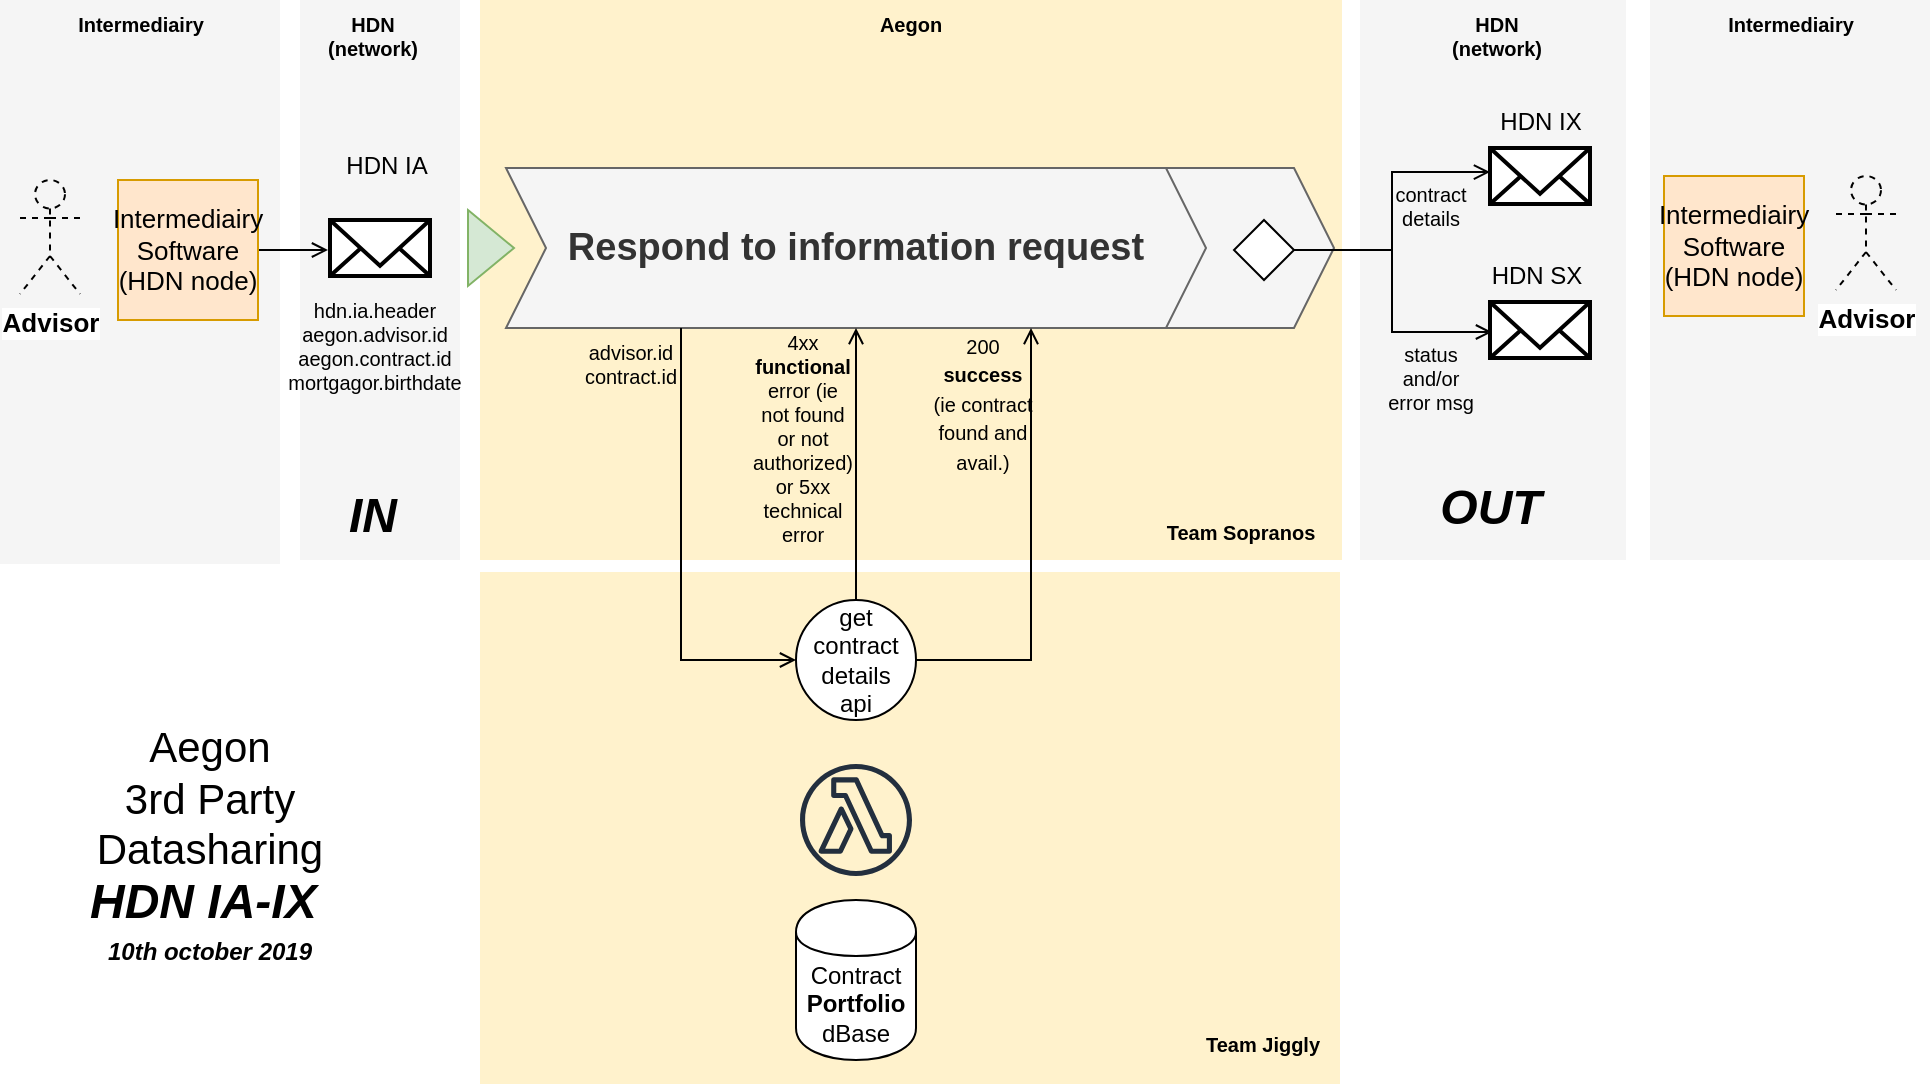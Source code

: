 <mxfile version="12.1.0" type="github" pages="10"><diagram id="EG1loF1j0uGnK4Hl1gwI" name="Communicatie"><mxGraphModel dx="932" dy="573" grid="0" gridSize="10" guides="1" tooltips="1" connect="1" arrows="1" fold="1" page="1" pageScale="1" pageWidth="827" pageHeight="583" math="0" shadow="0"><root><mxCell id="ivyAdf4LdoRbN6oACn---0"/><mxCell id="ivyAdf4LdoRbN6oACn---1" parent="ivyAdf4LdoRbN6oACn---0"/><mxCell id="iwrpw8MjKUQnSWfpdxLG-22" value="" style="rounded=0;whiteSpace=wrap;html=1;strokeColor=none;fontSize=10;align=center;fillColor=#f5f5f5;fontColor=#333333;" parent="ivyAdf4LdoRbN6oACn---1" vertex="1"><mxGeometry x="835" y="20" width="140" height="280" as="geometry"/></mxCell><mxCell id="iwrpw8MjKUQnSWfpdxLG-21" value="" style="rounded=0;whiteSpace=wrap;html=1;strokeColor=none;fontSize=10;align=center;fillColor=#f5f5f5;fontColor=#333333;" parent="ivyAdf4LdoRbN6oACn---1" vertex="1"><mxGeometry x="10" y="20" width="140" height="282" as="geometry"/></mxCell><mxCell id="iwrpw8MjKUQnSWfpdxLG-19" value="" style="rounded=0;whiteSpace=wrap;html=1;strokeColor=none;fontSize=10;align=center;fillColor=#f5f5f5;fontColor=#333333;" parent="ivyAdf4LdoRbN6oACn---1" vertex="1"><mxGeometry x="690" y="20" width="133" height="280" as="geometry"/></mxCell><mxCell id="iwrpw8MjKUQnSWfpdxLG-18" value="" style="rounded=0;whiteSpace=wrap;html=1;strokeColor=none;fontSize=10;align=center;fillColor=#fff2cc;" parent="ivyAdf4LdoRbN6oACn---1" vertex="1"><mxGeometry x="250" y="20" width="431" height="280" as="geometry"/></mxCell><mxCell id="iwrpw8MjKUQnSWfpdxLG-10" value="" style="rounded=0;whiteSpace=wrap;html=1;strokeColor=none;fontSize=10;align=center;fillColor=#f5f5f5;fontColor=#333333;" parent="ivyAdf4LdoRbN6oACn---1" vertex="1"><mxGeometry x="160" y="20" width="80" height="280" as="geometry"/></mxCell><mxCell id="iwrpw8MjKUQnSWfpdxLG-4" value="" style="shape=step;perimeter=stepPerimeter;whiteSpace=wrap;html=1;fixedSize=1;fontSize=19;align=center;fillColor=#f5f5f5;strokeColor=#666666;fontColor=#333333;" parent="ivyAdf4LdoRbN6oACn---1" vertex="1"><mxGeometry x="327" y="104.0" width="350" height="80" as="geometry"/></mxCell><mxCell id="ivyAdf4LdoRbN6oACn---5" value="&lt;b&gt;Respond to information request&lt;/b&gt;" style="shape=step;perimeter=stepPerimeter;whiteSpace=wrap;html=1;fixedSize=1;fontSize=19;align=center;fillColor=#f5f5f5;strokeColor=#666666;fontColor=#333333;" parent="ivyAdf4LdoRbN6oACn---1" vertex="1"><mxGeometry x="263" y="104.0" width="350" height="80" as="geometry"/></mxCell><mxCell id="Uo4rH18ptmNsY02LRGbI-20" value="" style="rounded=0;whiteSpace=wrap;html=1;strokeColor=none;fontSize=10;align=center;fillColor=#fff2cc;" parent="ivyAdf4LdoRbN6oACn---1" vertex="1"><mxGeometry x="250" y="306" width="430" height="256" as="geometry"/></mxCell><mxCell id="Uo4rH18ptmNsY02LRGbI-8" style="edgeStyle=orthogonalEdgeStyle;rounded=0;orthogonalLoop=1;jettySize=auto;html=1;exitX=0.25;exitY=1;exitDx=0;exitDy=0;entryX=0;entryY=0.5;entryDx=0;entryDy=0;endArrow=open;endFill=0;" parent="ivyAdf4LdoRbN6oACn---1" source="ivyAdf4LdoRbN6oACn---5" target="ivyAdf4LdoRbN6oACn---4" edge="1"><mxGeometry relative="1" as="geometry"/></mxCell><mxCell id="ivyAdf4LdoRbN6oACn---6" value="" style="triangle;whiteSpace=wrap;html=1;fillColor=#d5e8d4;strokeColor=#82b366;" parent="ivyAdf4LdoRbN6oACn---1" vertex="1"><mxGeometry x="244" y="125" width="23" height="38" as="geometry"/></mxCell><mxCell id="ivyAdf4LdoRbN6oACn---7" value="" style="html=1;verticalLabelPosition=bottom;align=center;labelBackgroundColor=#ffffff;verticalAlign=top;strokeWidth=2;strokeColor=#000000;fillColor=#ffffff;shadow=0;dashed=0;shape=mxgraph.ios7.icons.mail;aspect=fixed;" parent="ivyAdf4LdoRbN6oACn---1" vertex="1"><mxGeometry x="175" y="130" width="50" height="28" as="geometry"/></mxCell><mxCell id="Uo4rH18ptmNsY02LRGbI-0" value="HDN IA" style="text;html=1;align=center;" parent="ivyAdf4LdoRbN6oACn---1" vertex="1"><mxGeometry x="175" y="89" width="55" height="30" as="geometry"/></mxCell><mxCell id="Uo4rH18ptmNsY02LRGbI-4" value="" style="group" parent="ivyAdf4LdoRbN6oACn---1" vertex="1" connectable="0"><mxGeometry x="701" y="67" width="110" height="260" as="geometry"/></mxCell><mxCell id="ivyAdf4LdoRbN6oACn---8" value="" style="html=1;verticalLabelPosition=bottom;align=center;labelBackgroundColor=#ffffff;verticalAlign=top;strokeWidth=2;strokeColor=#000000;fillColor=#ffffff;shadow=0;dashed=0;shape=mxgraph.ios7.icons.mail;aspect=fixed;" parent="Uo4rH18ptmNsY02LRGbI-4" vertex="1"><mxGeometry x="54" y="27" width="50" height="28" as="geometry"/></mxCell><mxCell id="Uo4rH18ptmNsY02LRGbI-1" value="HDN IX" style="text;html=1;align=center;" parent="Uo4rH18ptmNsY02LRGbI-4" vertex="1"><mxGeometry x="51" width="55" height="30" as="geometry"/></mxCell><mxCell id="Uo4rH18ptmNsY02LRGbI-19" value="contract&lt;br&gt;details" style="text;html=1;align=center;fontSize=10;" parent="Uo4rH18ptmNsY02LRGbI-4" vertex="1"><mxGeometry x="-4" y="37.5" width="55" height="35" as="geometry"/></mxCell><mxCell id="iwrpw8MjKUQnSWfpdxLG-16" value="" style="group" parent="Uo4rH18ptmNsY02LRGbI-4" vertex="1" connectable="0"><mxGeometry x="27.5" y="185" width="53" height="43" as="geometry"/></mxCell><mxCell id="iwrpw8MjKUQnSWfpdxLG-17" value="&lt;b style=&quot;font-size: 24px ; font-style: italic&quot;&gt;OUT&lt;/b&gt;" style="text;html=1;strokeColor=none;fillColor=none;align=center;verticalAlign=middle;whiteSpace=wrap;rounded=0;" parent="iwrpw8MjKUQnSWfpdxLG-16" vertex="1"><mxGeometry width="53" height="43" as="geometry"/></mxCell><mxCell id="Uo4rH18ptmNsY02LRGbI-5" value="" style="group" parent="ivyAdf4LdoRbN6oACn---1" vertex="1" connectable="0"><mxGeometry x="750" y="144" width="55" height="55" as="geometry"/></mxCell><mxCell id="Uo4rH18ptmNsY02LRGbI-2" value="" style="html=1;verticalLabelPosition=bottom;align=center;labelBackgroundColor=#ffffff;verticalAlign=top;strokeWidth=2;strokeColor=#000000;fillColor=#ffffff;shadow=0;dashed=0;shape=mxgraph.ios7.icons.mail;aspect=fixed;" parent="Uo4rH18ptmNsY02LRGbI-5" vertex="1"><mxGeometry x="5" y="27" width="50" height="28" as="geometry"/></mxCell><mxCell id="Uo4rH18ptmNsY02LRGbI-3" value="HDN SX" style="text;html=1;align=center;" parent="Uo4rH18ptmNsY02LRGbI-5" vertex="1"><mxGeometry width="55" height="30" as="geometry"/></mxCell><mxCell id="Uo4rH18ptmNsY02LRGbI-14" style="rounded=0;orthogonalLoop=1;jettySize=auto;html=1;exitX=1;exitY=0.5;exitDx=0;exitDy=0;entryX=0;entryY=0.429;entryDx=0;entryDy=0;entryPerimeter=0;endArrow=open;endFill=0;fontSize=10;edgeStyle=orthogonalEdgeStyle;" parent="ivyAdf4LdoRbN6oACn---1" source="Uo4rH18ptmNsY02LRGbI-6" target="ivyAdf4LdoRbN6oACn---8" edge="1"><mxGeometry relative="1" as="geometry"><mxPoint x="650" y="130" as="sourcePoint"/></mxGeometry></mxCell><mxCell id="Uo4rH18ptmNsY02LRGbI-15" style="edgeStyle=orthogonalEdgeStyle;rounded=0;orthogonalLoop=1;jettySize=auto;html=1;exitX=1;exitY=0.5;exitDx=0;exitDy=0;entryX=0.02;entryY=0.536;entryDx=0;entryDy=0;entryPerimeter=0;endArrow=open;endFill=0;fontSize=10;" parent="ivyAdf4LdoRbN6oACn---1" source="Uo4rH18ptmNsY02LRGbI-6" target="Uo4rH18ptmNsY02LRGbI-2" edge="1"><mxGeometry relative="1" as="geometry"><mxPoint x="650" y="160" as="sourcePoint"/></mxGeometry></mxCell><mxCell id="Uo4rH18ptmNsY02LRGbI-6" value="" style="rhombus;whiteSpace=wrap;html=1;strokeColor=#000000;align=center;" parent="ivyAdf4LdoRbN6oACn---1" vertex="1"><mxGeometry x="627" y="130" width="30" height="30" as="geometry"/></mxCell><mxCell id="Uo4rH18ptmNsY02LRGbI-7" value="" style="group" parent="ivyAdf4LdoRbN6oACn---1" vertex="1" connectable="0"><mxGeometry x="403" y="320" width="70" height="230.0" as="geometry"/></mxCell><mxCell id="ivyAdf4LdoRbN6oACn---2" value="Contract&lt;br&gt;&lt;b&gt;Portfolio&lt;/b&gt;&lt;br&gt;dBase" style="shape=cylinder;whiteSpace=wrap;html=1;boundedLbl=1;backgroundOutline=1;" parent="Uo4rH18ptmNsY02LRGbI-7" vertex="1"><mxGeometry x="5" y="150.0" width="60" height="80" as="geometry"/></mxCell><mxCell id="ivyAdf4LdoRbN6oACn---4" value="get&lt;br&gt;contract&lt;br&gt;details&lt;br&gt;api" style="ellipse;whiteSpace=wrap;html=1;aspect=fixed;align=center;" parent="Uo4rH18ptmNsY02LRGbI-7" vertex="1"><mxGeometry x="5" width="60" height="60" as="geometry"/></mxCell><mxCell id="ivyAdf4LdoRbN6oACn---3" value="" style="outlineConnect=0;fontColor=#232F3E;gradientColor=none;strokeColor=#232F3E;fillColor=none;dashed=0;verticalLabelPosition=bottom;verticalAlign=top;align=center;html=1;fontSize=12;fontStyle=0;aspect=fixed;shape=mxgraph.aws4.resourceIcon;resIcon=mxgraph.aws4.lambda_function;" parent="Uo4rH18ptmNsY02LRGbI-7" vertex="1"><mxGeometry y="75" width="70" height="70" as="geometry"/></mxCell><mxCell id="Uo4rH18ptmNsY02LRGbI-9" style="rounded=0;orthogonalLoop=1;jettySize=auto;html=1;entryX=0.75;entryY=1;entryDx=0;entryDy=0;endArrow=open;endFill=0;edgeStyle=orthogonalEdgeStyle;" parent="ivyAdf4LdoRbN6oACn---1" target="ivyAdf4LdoRbN6oACn---5" edge="1"><mxGeometry relative="1" as="geometry"><mxPoint x="468" y="350" as="sourcePoint"/><Array as="points"><mxPoint x="526" y="350"/></Array></mxGeometry></mxCell><mxCell id="Uo4rH18ptmNsY02LRGbI-10" style="edgeStyle=orthogonalEdgeStyle;rounded=0;orthogonalLoop=1;jettySize=auto;html=1;exitX=0.5;exitY=0;exitDx=0;exitDy=0;entryX=0.5;entryY=1;entryDx=0;entryDy=0;endArrow=open;endFill=0;" parent="ivyAdf4LdoRbN6oACn---1" source="ivyAdf4LdoRbN6oACn---4" target="ivyAdf4LdoRbN6oACn---5" edge="1"><mxGeometry relative="1" as="geometry"/></mxCell><mxCell id="Uo4rH18ptmNsY02LRGbI-11" value="&lt;font style=&quot;font-size: 10px&quot;&gt;200&lt;br&gt;&lt;b&gt;success&lt;/b&gt;&lt;br&gt;(ie contract&lt;br&gt;found and &lt;br&gt;avail.)&lt;/font&gt;" style="text;html=1;align=center;" parent="ivyAdf4LdoRbN6oACn---1" vertex="1"><mxGeometry x="473" y="179" width="55" height="80" as="geometry"/></mxCell><mxCell id="Uo4rH18ptmNsY02LRGbI-12" value="4xx&lt;br style=&quot;font-size: 10px&quot;&gt;&lt;b style=&quot;font-size: 10px&quot;&gt;functional&lt;/b&gt;&lt;br style=&quot;font-size: 10px&quot;&gt;error&amp;nbsp;(ie &lt;br style=&quot;font-size: 10px&quot;&gt;not found &lt;br&gt;or&amp;nbsp;not &lt;br&gt;authorized)&lt;br style=&quot;font-size: 10px&quot;&gt;or 5xx &lt;br&gt;technical&lt;br style=&quot;font-size: 10px&quot;&gt;error" style="text;html=1;align=center;fontSize=10;" parent="ivyAdf4LdoRbN6oACn---1" vertex="1"><mxGeometry x="383" y="179" width="55" height="110" as="geometry"/></mxCell><mxCell id="Uo4rH18ptmNsY02LRGbI-16" value="advisor.id&lt;br&gt;contract.id" style="text;html=1;align=center;fontSize=10;" parent="ivyAdf4LdoRbN6oACn---1" vertex="1"><mxGeometry x="297" y="184" width="55" height="35" as="geometry"/></mxCell><mxCell id="Uo4rH18ptmNsY02LRGbI-17" value="hdn.ia.header&lt;br&gt;aegon.advisor.id&lt;br&gt;aegon.contract.id&lt;br&gt;mortgagor.birthdate" style="text;html=1;align=center;fontSize=10;" parent="ivyAdf4LdoRbN6oACn---1" vertex="1"><mxGeometry x="147" y="163" width="100" height="77" as="geometry"/></mxCell><mxCell id="Uo4rH18ptmNsY02LRGbI-18" value="status&lt;br&gt;and/or&lt;br&gt;error msg" style="text;html=1;align=center;fontSize=10;" parent="ivyAdf4LdoRbN6oACn---1" vertex="1"><mxGeometry x="697.5" y="184.5" width="55" height="35" as="geometry"/></mxCell><mxCell id="iwrpw8MjKUQnSWfpdxLG-0" value="" style="group" parent="ivyAdf4LdoRbN6oACn---1" vertex="1" connectable="0"><mxGeometry x="35" y="380" width="160" height="106" as="geometry"/></mxCell><mxCell id="iwrpw8MjKUQnSWfpdxLG-1" value="&lt;span style=&quot;font-size: 21px&quot;&gt;Aegon&lt;br&gt;3rd Party Datasharing&lt;br&gt;&lt;/span&gt;&lt;b style=&quot;font-size: 24px ; font-style: italic&quot;&gt;HDN IA-IX&amp;nbsp;&lt;/b&gt;" style="text;html=1;strokeColor=none;fillColor=none;align=center;verticalAlign=middle;whiteSpace=wrap;rounded=0;" parent="iwrpw8MjKUQnSWfpdxLG-0" vertex="1"><mxGeometry width="160" height="106" as="geometry"/></mxCell><mxCell id="iwrpw8MjKUQnSWfpdxLG-2" value="&lt;font&gt;&lt;b&gt;&lt;i&gt;10th october 2019&lt;/i&gt;&lt;/b&gt;&lt;br&gt;&lt;/font&gt;" style="text;html=1;strokeColor=none;fillColor=none;align=center;verticalAlign=middle;whiteSpace=wrap;rounded=0;" parent="iwrpw8MjKUQnSWfpdxLG-0" vertex="1"><mxGeometry x="10" y="106" width="140" height="19" as="geometry"/></mxCell><mxCell id="iwrpw8MjKUQnSWfpdxLG-5" value="Team Jiggly" style="text;html=1;align=center;fontSize=10;fontStyle=1" parent="ivyAdf4LdoRbN6oACn---1" vertex="1"><mxGeometry x="613" y="530" width="55" height="32" as="geometry"/></mxCell><mxCell id="iwrpw8MjKUQnSWfpdxLG-29" style="rounded=0;orthogonalLoop=1;jettySize=auto;html=1;exitX=1;exitY=0.5;exitDx=0;exitDy=0;entryX=-0.02;entryY=0.536;entryDx=0;entryDy=0;entryPerimeter=0;endArrow=open;endFill=0;fontSize=10;" parent="ivyAdf4LdoRbN6oACn---1" source="iwrpw8MjKUQnSWfpdxLG-6" target="ivyAdf4LdoRbN6oACn---7" edge="1"><mxGeometry relative="1" as="geometry"/></mxCell><mxCell id="iwrpw8MjKUQnSWfpdxLG-6" value="Intermediairy&lt;br&gt;Software&lt;br&gt;(HDN node)" style="whiteSpace=wrap;html=1;aspect=fixed;strokeWidth=1;fillColor=#ffe6cc;fontSize=13;align=center;strokeColor=#d79b00;" parent="ivyAdf4LdoRbN6oACn---1" vertex="1"><mxGeometry x="69" y="110" width="70" height="70" as="geometry"/></mxCell><mxCell id="iwrpw8MjKUQnSWfpdxLG-7" value="Advisor" style="shape=umlActor;verticalLabelPosition=bottom;labelBackgroundColor=#ffffff;verticalAlign=top;html=1;outlineConnect=0;dashed=1;strokeWidth=1;fillColor=none;fontSize=13;fontColor=#000000;align=center;fontStyle=1" parent="ivyAdf4LdoRbN6oACn---1" vertex="1"><mxGeometry x="20" y="110" width="30" height="57" as="geometry"/></mxCell><mxCell id="iwrpw8MjKUQnSWfpdxLG-8" value="Intermediairy&lt;br&gt;Software&lt;br&gt;(HDN node)" style="whiteSpace=wrap;html=1;aspect=fixed;strokeWidth=1;fillColor=#ffe6cc;fontSize=13;align=center;strokeColor=#d79b00;" parent="ivyAdf4LdoRbN6oACn---1" vertex="1"><mxGeometry x="842" y="108" width="70" height="70" as="geometry"/></mxCell><mxCell id="iwrpw8MjKUQnSWfpdxLG-9" value="Advisor" style="shape=umlActor;verticalLabelPosition=bottom;labelBackgroundColor=#ffffff;verticalAlign=top;html=1;outlineConnect=0;dashed=1;strokeWidth=1;fillColor=none;fontSize=13;fontColor=#000000;align=center;fontStyle=1" parent="ivyAdf4LdoRbN6oACn---1" vertex="1"><mxGeometry x="928" y="108" width="30" height="57" as="geometry"/></mxCell><mxCell id="iwrpw8MjKUQnSWfpdxLG-13" value="" style="group" parent="ivyAdf4LdoRbN6oACn---1" vertex="1" connectable="0"><mxGeometry x="170" y="256" width="53" height="43" as="geometry"/></mxCell><mxCell id="iwrpw8MjKUQnSWfpdxLG-14" value="&lt;b style=&quot;font-size: 24px ; font-style: italic&quot;&gt;IN&lt;/b&gt;" style="text;html=1;strokeColor=none;fillColor=none;align=center;verticalAlign=middle;whiteSpace=wrap;rounded=0;" parent="iwrpw8MjKUQnSWfpdxLG-13" vertex="1"><mxGeometry width="53" height="43" as="geometry"/></mxCell><mxCell id="iwrpw8MjKUQnSWfpdxLG-20" value="Team Sopranos" style="text;html=1;align=center;fontSize=10;fontStyle=1" parent="ivyAdf4LdoRbN6oACn---1" vertex="1"><mxGeometry x="602" y="274" width="55" height="35" as="geometry"/></mxCell><mxCell id="iwrpw8MjKUQnSWfpdxLG-24" value="HDN&lt;br&gt;(network)" style="text;html=1;align=center;fontSize=10;fontStyle=1" parent="ivyAdf4LdoRbN6oACn---1" vertex="1"><mxGeometry x="168" y="20" width="55" height="35" as="geometry"/></mxCell><mxCell id="iwrpw8MjKUQnSWfpdxLG-25" value="HDN&lt;br&gt;(network)" style="text;html=1;align=center;fontSize=10;fontStyle=1" parent="ivyAdf4LdoRbN6oACn---1" vertex="1"><mxGeometry x="730.5" y="20" width="55" height="35" as="geometry"/></mxCell><mxCell id="iwrpw8MjKUQnSWfpdxLG-26" value="Aegon" style="text;html=1;align=center;fontSize=10;fontStyle=1" parent="ivyAdf4LdoRbN6oACn---1" vertex="1"><mxGeometry x="437.5" y="20" width="55" height="35" as="geometry"/></mxCell><mxCell id="iwrpw8MjKUQnSWfpdxLG-27" value="Intermediairy" style="text;html=1;align=center;fontSize=10;fontStyle=1" parent="ivyAdf4LdoRbN6oACn---1" vertex="1"><mxGeometry x="52.5" y="20" width="55" height="35" as="geometry"/></mxCell><mxCell id="iwrpw8MjKUQnSWfpdxLG-28" value="Intermediairy" style="text;html=1;align=center;fontSize=10;fontStyle=1" parent="ivyAdf4LdoRbN6oACn---1" vertex="1"><mxGeometry x="877" y="20" width="55" height="35" as="geometry"/></mxCell></root></mxGraphModel></diagram><diagram id="u0tSUklCZncwSnVho8t7" name="IA-bericht"><mxGraphModel dx="-722" dy="1156" grid="0" gridSize="10" guides="1" tooltips="1" connect="1" arrows="1" fold="1" page="1" pageScale="1" pageWidth="827" pageHeight="583" math="0" shadow="0"><root><mxCell id="CFYcIMwT4cBAJK5kLRuv-0"/><mxCell id="CFYcIMwT4cBAJK5kLRuv-1" parent="CFYcIMwT4cBAJK5kLRuv-0"/><mxCell id="d4VHIeuC15mJ3nwV-4eD-17" style="rounded=0;orthogonalLoop=1;jettySize=auto;html=1;startArrow=ERmandOne;startFill=0;endArrow=ERmandOne;endFill=0;strokeWidth=2;fontSize=8;entryX=0.5;entryY=1;entryDx=0;entryDy=0;exitX=0.5;exitY=0;exitDx=0;exitDy=0;" parent="CFYcIMwT4cBAJK5kLRuv-1" source="6K07m8DLaAZKtddTWDK2-2" target="d4VHIeuC15mJ3nwV-4eD-14" edge="1"><mxGeometry relative="1" as="geometry"><mxPoint x="2292.5" y="-455.5" as="sourcePoint"/><mxPoint x="2146.5" y="-455.5" as="targetPoint"/></mxGeometry></mxCell><mxCell id="-z99HUH_UOQenOdb9W5K-0" value="&lt;font style=&quot;font-size: 21px&quot;&gt;HDN-IA&lt;/font&gt;&lt;b style=&quot;font-size: 24px ; font-style: italic&quot;&gt;&lt;br&gt;Informatie Aanvraag v2&lt;/b&gt;" style="text;html=1;strokeColor=none;fillColor=none;align=center;verticalAlign=middle;whiteSpace=wrap;rounded=0;" parent="CFYcIMwT4cBAJK5kLRuv-1" vertex="1"><mxGeometry x="2161" y="-409" width="298" height="106" as="geometry"/></mxCell><mxCell id="d4VHIeuC15mJ3nwV-4eD-0" value="PartijNAWData" style="swimlane;childLayout=stackLayout;horizontal=1;startSize=30;horizontalStack=0;fillColor=#f5f5f5;fontColor=#333333;rounded=1;fontSize=14;fontStyle=1;strokeWidth=2;resizeParent=0;resizeLast=1;shadow=0;dashed=0;align=center;strokeColor=#666666;" parent="CFYcIMwT4cBAJK5kLRuv-1" vertex="1"><mxGeometry x="2251.5" y="-90" width="160" height="74" as="geometry"/></mxCell><mxCell id="d4VHIeuC15mJ3nwV-4eD-1" value="PartijNAW Nr (V)&#10;Geboortedatum (V)" style="align=left;strokeColor=none;fillColor=none;spacingLeft=4;fontSize=12;verticalAlign=top;resizable=0;rotatable=0;part=1;" parent="d4VHIeuC15mJ3nwV-4eD-0" vertex="1"><mxGeometry y="30" width="160" height="44" as="geometry"/></mxCell><mxCell id="d4VHIeuC15mJ3nwV-4eD-3" style="rounded=0;orthogonalLoop=1;jettySize=auto;html=1;startArrow=ERmandOne;startFill=0;endArrow=ERmandOne;endFill=0;strokeWidth=2;fontSize=8;exitX=0.5;exitY=0;exitDx=0;exitDy=0;" parent="CFYcIMwT4cBAJK5kLRuv-1" source="d4VHIeuC15mJ3nwV-4eD-0" target="Ebx--B9v93VVacu6WU1t-1" edge="1"><mxGeometry relative="1" as="geometry"><mxPoint x="2234" y="-223.5" as="sourcePoint"/><mxPoint x="2154" y="-218.0" as="targetPoint"/></mxGeometry></mxCell><mxCell id="GQ1vQTtcOc4A17UhEBmm-0" value="Tussenpersoon" style="swimlane;childLayout=stackLayout;horizontal=1;startSize=30;horizontalStack=0;fillColor=#f5f5f5;fontColor=#333333;rounded=1;fontSize=14;fontStyle=1;strokeWidth=2;resizeParent=0;resizeLast=1;shadow=0;dashed=0;align=center;strokeColor=#666666;" parent="CFYcIMwT4cBAJK5kLRuv-1" vertex="1"><mxGeometry x="1686.5" y="-263" width="160" height="84" as="geometry"/></mxCell><mxCell id="GQ1vQTtcOc4A17UhEBmm-1" value="Tussenpersoon Nr (V)&#10;Bedrijfsnaam (O)" style="align=left;strokeColor=none;fillColor=none;spacingLeft=4;fontSize=12;verticalAlign=top;resizable=0;rotatable=0;part=1;" parent="GQ1vQTtcOc4A17UhEBmm-0" vertex="1"><mxGeometry y="30" width="160" height="54" as="geometry"/></mxCell><mxCell id="mkxRsMLf9wP_leKsu2V3-0" value="Lening" style="swimlane;childLayout=stackLayout;horizontal=1;startSize=30;horizontalStack=0;fillColor=#f5f5f5;rounded=1;fontSize=14;fontStyle=1;strokeWidth=2;resizeParent=0;resizeLast=1;shadow=0;dashed=0;align=center;strokeColor=#666666;fontColor=#333333;" parent="CFYcIMwT4cBAJK5kLRuv-1" vertex="1"><mxGeometry x="1983.5" y="-83" width="160" height="60" as="geometry"/></mxCell><mxCell id="mkxRsMLf9wP_leKsu2V3-1" value="Hypotheek Nr (V)" style="align=left;strokeColor=none;fillColor=none;spacingLeft=4;fontSize=12;verticalAlign=top;resizable=0;rotatable=0;part=1;" parent="mkxRsMLf9wP_leKsu2V3-0" vertex="1"><mxGeometry y="30" width="160" height="30" as="geometry"/></mxCell><mxCell id="Ebx--B9v93VVacu6WU1t-0" value="Hypotheekgever" style="swimlane;childLayout=stackLayout;horizontal=1;startSize=30;horizontalStack=0;fillColor=#f5f5f5;fontColor=#333333;rounded=1;fontSize=14;fontStyle=1;strokeWidth=2;resizeParent=0;resizeLast=1;shadow=0;dashed=0;align=center;strokeColor=#666666;" parent="CFYcIMwT4cBAJK5kLRuv-1" vertex="1"><mxGeometry x="2251.5" y="-245" width="160" height="64" as="geometry"/></mxCell><mxCell id="Ebx--B9v93VVacu6WU1t-1" value="PartijNAW Refnr (V)" style="align=left;strokeColor=none;fillColor=none;spacingLeft=4;fontSize=12;verticalAlign=top;resizable=0;rotatable=0;part=1;" parent="Ebx--B9v93VVacu6WU1t-0" vertex="1"><mxGeometry y="30" width="160" height="34" as="geometry"/></mxCell><mxCell id="Ebx--B9v93VVacu6WU1t-4" value="Informatie Aanvraag" style="swimlane;childLayout=stackLayout;horizontal=1;startSize=30;horizontalStack=0;fillColor=#d5e8d4;rounded=1;fontSize=14;fontStyle=1;strokeWidth=2;resizeParent=0;resizeLast=1;shadow=0;dashed=0;align=center;strokeColor=#82b366;" parent="CFYcIMwT4cBAJK5kLRuv-1" vertex="1"><mxGeometry x="1984" y="-277" width="160" height="112" as="geometry"/></mxCell><mxCell id="Ebx--B9v93VVacu6WU1t-5" value="+Header (V1)&#10;+Tussenpersoon (V1)&#10;+Lening (V1)&#10;+Hypotheekgever (V1)&#10;+PartijNAWDATA (V1)" style="align=left;strokeColor=none;fillColor=none;spacingLeft=4;fontSize=12;verticalAlign=top;resizable=0;rotatable=0;part=1;" parent="Ebx--B9v93VVacu6WU1t-4" vertex="1"><mxGeometry y="30" width="160" height="82" as="geometry"/></mxCell><mxCell id="Su8xgms68WDflIKLWPHB-0" style="rounded=0;orthogonalLoop=1;jettySize=auto;html=1;startArrow=ERmandOne;startFill=0;endArrow=ERmandOne;endFill=0;strokeWidth=2;fontSize=8;" parent="CFYcIMwT4cBAJK5kLRuv-1" source="6K07m8DLaAZKtddTWDK2-3" target="Ebx--B9v93VVacu6WU1t-4" edge="1"><mxGeometry relative="1" as="geometry"><mxPoint x="1773" y="-159" as="sourcePoint"/><mxPoint x="2064" y="-298" as="targetPoint"/></mxGeometry></mxCell><mxCell id="Su8xgms68WDflIKLWPHB-2" style="rounded=0;orthogonalLoop=1;jettySize=auto;html=1;startArrow=ERmandOne;startFill=0;endArrow=ERmandOne;endFill=0;strokeWidth=2;fontSize=8;entryX=0.5;entryY=0;entryDx=0;entryDy=0;exitX=0.5;exitY=1;exitDx=0;exitDy=0;edgeStyle=orthogonalEdgeStyle;" parent="CFYcIMwT4cBAJK5kLRuv-1" source="Ebx--B9v93VVacu6WU1t-5" target="mkxRsMLf9wP_leKsu2V3-0" edge="1"><mxGeometry relative="1" as="geometry"><mxPoint x="1994" y="-209" as="sourcePoint"/><mxPoint x="1934" y="-208.25" as="targetPoint"/></mxGeometry></mxCell><mxCell id="Su8xgms68WDflIKLWPHB-3" style="rounded=0;orthogonalLoop=1;jettySize=auto;html=1;startArrow=ERmandOne;startFill=0;endArrow=ERmandOne;endFill=0;strokeWidth=2;fontSize=8;entryX=0;entryY=0.25;entryDx=0;entryDy=0;edgeStyle=orthogonalEdgeStyle;" parent="CFYcIMwT4cBAJK5kLRuv-1" source="Ebx--B9v93VVacu6WU1t-5" target="Ebx--B9v93VVacu6WU1t-1" edge="1"><mxGeometry relative="1" as="geometry"><mxPoint x="2034" y="-159" as="sourcePoint"/><mxPoint x="2004" y="-105" as="targetPoint"/></mxGeometry></mxCell><mxCell id="6K07m8DLaAZKtddTWDK2-0" value="verplicht" style="text;html=1;fontStyle=2;fontSize=8;align=center;" parent="CFYcIMwT4cBAJK5kLRuv-1" vertex="1"><mxGeometry x="1849" y="-236" width="137" height="30" as="geometry"/></mxCell><mxCell id="6K07m8DLaAZKtddTWDK2-2" value="Header" style="swimlane;childLayout=stackLayout;horizontal=1;startSize=30;horizontalStack=0;fillColor=#f5f5f5;fontColor=#333333;rounded=1;fontSize=14;fontStyle=1;strokeWidth=2;resizeParent=0;resizeLast=1;shadow=0;dashed=0;align=center;strokeColor=#666666;" parent="CFYcIMwT4cBAJK5kLRuv-1" vertex="1"><mxGeometry x="1983.5" y="-431.5" width="160" height="99" as="geometry"/></mxCell><mxCell id="6K07m8DLaAZKtddTWDK2-3" value="+Verzender (V)&#10;+Ontvanger (V)&#10;+Bericht (V)&#10;+Pakket (V)" style="align=left;strokeColor=none;fillColor=none;spacingLeft=4;fontSize=12;verticalAlign=top;resizable=0;rotatable=0;part=1;" parent="6K07m8DLaAZKtddTWDK2-2" vertex="1"><mxGeometry y="30" width="160" height="69" as="geometry"/></mxCell><mxCell id="6K07m8DLaAZKtddTWDK2-4" style="rounded=0;orthogonalLoop=1;jettySize=auto;html=1;startArrow=ERmandOne;startFill=0;endArrow=ERmandOne;endFill=0;strokeWidth=2;fontSize=8;exitX=0;exitY=0.5;exitDx=0;exitDy=0;" parent="CFYcIMwT4cBAJK5kLRuv-1" source="Ebx--B9v93VVacu6WU1t-5" target="GQ1vQTtcOc4A17UhEBmm-1" edge="1"><mxGeometry relative="1" as="geometry"><mxPoint x="1994" y="-224" as="sourcePoint"/><mxPoint x="1908" y="-228" as="targetPoint"/></mxGeometry></mxCell><mxCell id="6K07m8DLaAZKtddTWDK2-5" value="verplicht" style="text;html=1;fontStyle=2;fontSize=8;verticalAlign=middle;" parent="CFYcIMwT4cBAJK5kLRuv-1" vertex="1"><mxGeometry x="2282" y="-181" width="50" height="91" as="geometry"/></mxCell><mxCell id="6K07m8DLaAZKtddTWDK2-7" value="verplicht" style="text;html=1;fontStyle=2;fontSize=8;align=center;verticalAlign=middle;" parent="CFYcIMwT4cBAJK5kLRuv-1" vertex="1"><mxGeometry x="2003" y="-163" width="50" height="78" as="geometry"/></mxCell><mxCell id="6K07m8DLaAZKtddTWDK2-8" value="verplicht" style="text;html=1;fontStyle=2;fontSize=8;align=center;" parent="CFYcIMwT4cBAJK5kLRuv-1" vertex="1"><mxGeometry x="2144" y="-237" width="107" height="26" as="geometry"/></mxCell><mxCell id="d4VHIeuC15mJ3nwV-4eD-14" value="" style="rounded=0;whiteSpace=wrap;html=1;fillColor=#f5f5f5;strokeColor=none;fontColor=#333333;" parent="CFYcIMwT4cBAJK5kLRuv-1" vertex="1"><mxGeometry x="1661" y="-569" width="806" height="105" as="geometry"/></mxCell><mxCell id="d4VHIeuC15mJ3nwV-4eD-6" value="Verzender" style="swimlane;childLayout=stackLayout;horizontal=1;startSize=30;horizontalStack=0;fillColor=#f5f5f5;fontColor=#333333;rounded=1;fontSize=14;fontStyle=1;strokeWidth=2;resizeParent=0;resizeLast=1;shadow=0;dashed=0;align=center;strokeColor=#666666;" parent="CFYcIMwT4cBAJK5kLRuv-1" vertex="1"><mxGeometry x="1680" y="-564" width="160" height="73" as="geometry"/></mxCell><mxCell id="d4VHIeuC15mJ3nwV-4eD-7" value="HDN nr (V)&#10;Naam (V)" style="align=left;strokeColor=none;fillColor=none;spacingLeft=4;fontSize=12;verticalAlign=top;resizable=0;rotatable=0;part=1;" parent="d4VHIeuC15mJ3nwV-4eD-6" vertex="1"><mxGeometry y="30" width="160" height="43" as="geometry"/></mxCell><mxCell id="d4VHIeuC15mJ3nwV-4eD-8" value="Ontvanger" style="swimlane;childLayout=stackLayout;horizontal=1;startSize=30;horizontalStack=0;fillColor=#f5f5f5;fontColor=#333333;rounded=1;fontSize=14;fontStyle=1;strokeWidth=2;resizeParent=0;resizeLast=1;shadow=0;dashed=0;align=center;strokeColor=#666666;" parent="CFYcIMwT4cBAJK5kLRuv-1" vertex="1"><mxGeometry x="1878.5" y="-564" width="160" height="89" as="geometry"/></mxCell><mxCell id="d4VHIeuC15mJ3nwV-4eD-9" value="HDN nr (V)&#10;Code (V)&#10;Naam (V)" style="align=left;strokeColor=none;fillColor=none;spacingLeft=4;fontSize=12;verticalAlign=top;resizable=0;rotatable=0;part=1;" parent="d4VHIeuC15mJ3nwV-4eD-8" vertex="1"><mxGeometry y="30" width="160" height="59" as="geometry"/></mxCell><mxCell id="d4VHIeuC15mJ3nwV-4eD-10" value="Bericht" style="swimlane;childLayout=stackLayout;horizontal=1;startSize=30;horizontalStack=0;fillColor=#f5f5f5;fontColor=#333333;rounded=1;fontSize=14;fontStyle=1;strokeWidth=2;resizeParent=0;resizeLast=1;shadow=0;dashed=0;align=center;strokeColor=#666666;" parent="CFYcIMwT4cBAJK5kLRuv-1" vertex="1"><mxGeometry x="2081" y="-564" width="160" height="99" as="geometry"/></mxCell><mxCell id="d4VHIeuC15mJ3nwV-4eD-11" value="Versie (V)&#10;Soort (V)&#10;Verzend datum (V)&#10;Verzend tijd (V)" style="align=left;strokeColor=none;fillColor=none;spacingLeft=4;fontSize=12;verticalAlign=top;resizable=0;rotatable=0;part=1;" parent="d4VHIeuC15mJ3nwV-4eD-10" vertex="1"><mxGeometry y="30" width="160" height="69" as="geometry"/></mxCell><mxCell id="d4VHIeuC15mJ3nwV-4eD-12" value="Pakket" style="swimlane;childLayout=stackLayout;horizontal=1;startSize=30;horizontalStack=0;fillColor=#f5f5f5;fontColor=#333333;rounded=1;fontSize=14;fontStyle=1;strokeWidth=2;resizeParent=0;resizeLast=1;shadow=0;dashed=0;align=center;strokeColor=#666666;" parent="CFYcIMwT4cBAJK5kLRuv-1" vertex="1"><mxGeometry x="2283.5" y="-564" width="160" height="89" as="geometry"/></mxCell><mxCell id="d4VHIeuC15mJ3nwV-4eD-13" value="Versie (V) &#10;Naam (V)" style="align=left;strokeColor=none;fillColor=none;spacingLeft=4;fontSize=12;verticalAlign=top;resizable=0;rotatable=0;part=1;" parent="d4VHIeuC15mJ3nwV-4eD-12" vertex="1"><mxGeometry y="30" width="160" height="59" as="geometry"/></mxCell><mxCell id="AA6X6Vo3KvX4cjwlQ8Ew-0" value="verplicht" style="text;html=1;fontStyle=2;fontSize=8;" parent="CFYcIMwT4cBAJK5kLRuv-1" vertex="1"><mxGeometry x="2002.5" y="-318" width="50" height="30" as="geometry"/></mxCell><mxCell id="AA6X6Vo3KvX4cjwlQ8Ew-1" value="verplicht" style="text;html=1;fontStyle=2;fontSize=8;" parent="CFYcIMwT4cBAJK5kLRuv-1" vertex="1"><mxGeometry x="2002.5" y="-461.5" width="50" height="30" as="geometry"/></mxCell></root></mxGraphModel></diagram><diagram id="T0juk9UbRO6S4SulQc3E" name="IX-bericht"><mxGraphModel dx="-722" dy="1156" grid="0" gridSize="10" guides="1" tooltips="1" connect="1" arrows="1" fold="1" page="1" pageScale="1" pageWidth="827" pageHeight="583" math="0" shadow="0"><root><mxCell id="CNSTw4i8rwCYs9kg6VJY-0"/><mxCell id="CNSTw4i8rwCYs9kg6VJY-1" parent="CNSTw4i8rwCYs9kg6VJY-0"/><mxCell id="vcn0yiZPI4mL4wlgpHwJ-0" value="Informatie Bericht" style="swimlane;childLayout=stackLayout;horizontal=1;startSize=30;horizontalStack=0;fillColor=#d5e8d4;rounded=1;fontSize=14;fontStyle=1;strokeWidth=2;resizeParent=0;resizeLast=1;shadow=0;dashed=0;align=center;strokeColor=#82b366;" parent="CNSTw4i8rwCYs9kg6VJY-1" vertex="1"><mxGeometry x="1985" y="-294" width="160" height="221" as="geometry"/></mxCell><mxCell id="vcn0yiZPI4mL4wlgpHwJ-1" value="+Header (V1)&#10;+Hypotheek (v1)&#10;+Lening (V1)&#10;+Leningdeel (O25)&#10;+Onderpand (V4)&#10;+Depot(O4)&#10;+Tussenpersoon (V1)&#10;+Hypotheeknemer (V1)&#10;+Hypotheekgever(s) (V4)&#10;+Depothouder(s) (O4)&#10;+Premiebetaler (O1)&#10;+Borgsteller(s) (O4)&#10;+PartijNAWDATA (O99)" style="align=left;strokeColor=none;fillColor=none;spacingLeft=4;fontSize=12;verticalAlign=top;resizable=0;rotatable=0;part=1;" parent="vcn0yiZPI4mL4wlgpHwJ-0" vertex="1"><mxGeometry y="30" width="160" height="191" as="geometry"/></mxCell><mxCell id="0otHw5kS_KqOFWzojtVR-0" value="&lt;font style=&quot;font-size: 21px&quot;&gt;HDN-IX&lt;/font&gt;&lt;b style=&quot;font-size: 24px ; font-style: italic&quot;&gt;&lt;br&gt;Informatie Bericht v2&lt;/b&gt;" style="text;html=1;strokeColor=none;fillColor=none;align=center;verticalAlign=middle;whiteSpace=wrap;rounded=0;" parent="CNSTw4i8rwCYs9kg6VJY-1" vertex="1"><mxGeometry x="2161" y="-423" width="298" height="106" as="geometry"/></mxCell><mxCell id="0tFDG3vIcHI-0xNcndzC-0" value="Header" style="swimlane;childLayout=stackLayout;horizontal=1;startSize=30;horizontalStack=0;fillColor=#f5f5f5;fontColor=#333333;rounded=1;fontSize=14;fontStyle=1;strokeWidth=2;resizeParent=0;resizeLast=1;shadow=0;dashed=0;align=center;strokeColor=#666666;" parent="CNSTw4i8rwCYs9kg6VJY-1" vertex="1"><mxGeometry x="1985" y="-423" width="160" height="99" as="geometry"/></mxCell><mxCell id="0tFDG3vIcHI-0xNcndzC-1" value="+Verzender (V)&#10;+Ontvanger (V)&#10;+Bericht (V)&#10;+Pakket (V)" style="align=left;strokeColor=none;fillColor=none;spacingLeft=4;fontSize=12;verticalAlign=top;resizable=0;rotatable=0;part=1;" parent="0tFDG3vIcHI-0xNcndzC-0" vertex="1"><mxGeometry y="30" width="160" height="69" as="geometry"/></mxCell><mxCell id="xMoxWMizbaKQrfdf33C9-0" value="Lening" style="swimlane;childLayout=stackLayout;horizontal=1;startSize=30;horizontalStack=0;fillColor=#f5f5f5;rounded=1;fontSize=14;fontStyle=1;strokeWidth=2;resizeParent=0;resizeLast=1;shadow=0;dashed=0;align=center;strokeColor=#666666;fontColor=#333333;" parent="CNSTw4i8rwCYs9kg6VJY-1" vertex="1"><mxGeometry x="1683.5" y="-346.5" width="160" height="59" as="geometry"/></mxCell><mxCell id="xMoxWMizbaKQrfdf33C9-1" value="..." style="align=left;strokeColor=none;fillColor=none;spacingLeft=4;fontSize=12;verticalAlign=top;resizable=0;rotatable=0;part=1;" parent="xMoxWMizbaKQrfdf33C9-0" vertex="1"><mxGeometry y="30" width="160" height="29" as="geometry"/></mxCell><mxCell id="czwW1W65UHenoFd6CVXw-2" value="Depot" style="swimlane;childLayout=stackLayout;horizontal=1;startSize=30;horizontalStack=0;fillColor=#f5f5f5;rounded=1;fontSize=14;fontStyle=1;strokeWidth=2;resizeParent=0;resizeLast=1;shadow=0;dashed=0;align=center;strokeColor=#666666;fontColor=#333333;" parent="CNSTw4i8rwCYs9kg6VJY-1" vertex="1"><mxGeometry x="2278.5" y="-205" width="160" height="59" as="geometry"/></mxCell><mxCell id="czwW1W65UHenoFd6CVXw-3" value="..." style="align=left;strokeColor=none;fillColor=none;spacingLeft=4;fontSize=12;verticalAlign=top;resizable=0;rotatable=0;part=1;" parent="czwW1W65UHenoFd6CVXw-2" vertex="1"><mxGeometry y="30" width="160" height="29" as="geometry"/></mxCell><mxCell id="czwW1W65UHenoFd6CVXw-4" value="Leningdeel" style="swimlane;childLayout=stackLayout;horizontal=1;startSize=30;horizontalStack=0;fillColor=#f5f5f5;rounded=1;fontSize=14;fontStyle=1;strokeWidth=2;resizeParent=0;resizeLast=1;shadow=0;dashed=0;align=center;strokeColor=#666666;fontColor=#333333;" parent="CNSTw4i8rwCYs9kg6VJY-1" vertex="1"><mxGeometry x="1683.5" y="-205" width="160" height="57" as="geometry"/></mxCell><mxCell id="czwW1W65UHenoFd6CVXw-5" value="..." style="align=left;strokeColor=none;fillColor=none;spacingLeft=4;fontSize=12;verticalAlign=top;resizable=0;rotatable=0;part=1;" parent="czwW1W65UHenoFd6CVXw-4" vertex="1"><mxGeometry y="30" width="160" height="27" as="geometry"/></mxCell><mxCell id="czwW1W65UHenoFd6CVXw-8" value="Onderpand" style="swimlane;childLayout=stackLayout;horizontal=1;startSize=30;horizontalStack=0;fillColor=#f5f5f5;rounded=1;fontSize=14;fontStyle=1;strokeWidth=2;resizeParent=0;resizeLast=1;shadow=0;dashed=0;align=center;strokeColor=#666666;fontColor=#333333;" parent="CNSTw4i8rwCYs9kg6VJY-1" vertex="1"><mxGeometry x="2280.5" y="-74" width="160" height="57" as="geometry"/></mxCell><mxCell id="czwW1W65UHenoFd6CVXw-9" value="..." style="align=left;strokeColor=none;fillColor=none;spacingLeft=4;fontSize=12;verticalAlign=top;resizable=0;rotatable=0;part=1;" parent="czwW1W65UHenoFd6CVXw-8" vertex="1"><mxGeometry y="30" width="160" height="27" as="geometry"/></mxCell><mxCell id="DPYl5YR3r9c6vGF8x9Az-0" value="Partij (rol)" style="swimlane;childLayout=stackLayout;horizontal=1;startSize=30;horizontalStack=0;fillColor=#f5f5f5;rounded=1;fontSize=14;fontStyle=1;strokeWidth=2;resizeParent=0;resizeLast=1;shadow=0;dashed=0;align=center;strokeColor=#666666;fontColor=#333333;" parent="CNSTw4i8rwCYs9kg6VJY-1" vertex="1"><mxGeometry x="1683.5" y="-73" width="160" height="56" as="geometry"/></mxCell><mxCell id="DPYl5YR3r9c6vGF8x9Az-1" value="..." style="align=left;strokeColor=none;fillColor=none;spacingLeft=4;fontSize=12;verticalAlign=top;resizable=0;rotatable=0;part=1;" parent="DPYl5YR3r9c6vGF8x9Az-0" vertex="1"><mxGeometry y="30" width="160" height="26" as="geometry"/></mxCell><mxCell id="cGg8A7Qz2PzGnkA99wS7-0" style="edgeStyle=orthogonalEdgeStyle;rounded=0;orthogonalLoop=1;jettySize=auto;html=1;exitX=0.25;exitY=1;exitDx=0;exitDy=0;entryX=1;entryY=0.25;entryDx=0;entryDy=0;startArrow=ERmandOne;startFill=0;endArrow=ERoneToMany;endFill=0;strokeWidth=2;fontSize=8;" parent="CNSTw4i8rwCYs9kg6VJY-1" source="vcn0yiZPI4mL4wlgpHwJ-1" target="DPYl5YR3r9c6vGF8x9Az-1" edge="1"><mxGeometry relative="1" as="geometry"><mxPoint x="1262.5" y="-119.5" as="sourcePoint"/><mxPoint x="1195.5" y="-173.5" as="targetPoint"/></mxGeometry></mxCell><mxCell id="cGg8A7Qz2PzGnkA99wS7-1" style="edgeStyle=orthogonalEdgeStyle;rounded=0;orthogonalLoop=1;jettySize=auto;html=1;entryX=1;entryY=0.25;entryDx=0;entryDy=0;startArrow=ERmandOne;startFill=0;endArrow=ERoneToMany;endFill=0;strokeWidth=2;fontSize=8;" parent="CNSTw4i8rwCYs9kg6VJY-1" source="vcn0yiZPI4mL4wlgpHwJ-1" target="czwW1W65UHenoFd6CVXw-5" edge="1"><mxGeometry relative="1" as="geometry"><mxPoint x="1991.5" y="-73.5" as="sourcePoint"/><mxPoint x="1913.5" y="-28.5" as="targetPoint"/></mxGeometry></mxCell><mxCell id="VLTQ6EoppNSaZL65xZ9P-0" style="edgeStyle=orthogonalEdgeStyle;rounded=0;orthogonalLoop=1;jettySize=auto;html=1;exitX=0;exitY=0.25;exitDx=0;exitDy=0;startArrow=ERmandOne;startFill=0;endArrow=ERmandOne;endFill=0;strokeWidth=2;fontSize=8;entryX=1;entryY=0.25;entryDx=0;entryDy=0;" parent="CNSTw4i8rwCYs9kg6VJY-1" source="vcn0yiZPI4mL4wlgpHwJ-1" target="xMoxWMizbaKQrfdf33C9-1" edge="1"><mxGeometry relative="1" as="geometry"><mxPoint x="1222.5" y="34.5" as="sourcePoint"/><mxPoint x="1095.5" y="34.5" as="targetPoint"/></mxGeometry></mxCell><mxCell id="GwUqasxzAiBbS-xc23hK-0" style="edgeStyle=orthogonalEdgeStyle;rounded=0;orthogonalLoop=1;jettySize=auto;html=1;entryX=0;entryY=0.25;entryDx=0;entryDy=0;startArrow=ERmandOne;startFill=0;endArrow=ERzeroToMany;endFill=1;strokeWidth=2;fontSize=8;" parent="CNSTw4i8rwCYs9kg6VJY-1" source="vcn0yiZPI4mL4wlgpHwJ-1" target="czwW1W65UHenoFd6CVXw-3" edge="1"><mxGeometry relative="1" as="geometry"><mxPoint x="1342.5" y="-119.5" as="sourcePoint"/><mxPoint x="1432.5" y="-218.5" as="targetPoint"/></mxGeometry></mxCell><mxCell id="mbHt_rYfx6iwJCXxUuDe-0" style="edgeStyle=orthogonalEdgeStyle;rounded=0;orthogonalLoop=1;jettySize=auto;html=1;entryX=0;entryY=0.25;entryDx=0;entryDy=0;startArrow=ERmandOne;startFill=0;endArrow=ERoneToMany;endFill=0;strokeWidth=2;fontSize=8;exitX=0.75;exitY=1;exitDx=0;exitDy=0;" parent="CNSTw4i8rwCYs9kg6VJY-1" source="vcn0yiZPI4mL4wlgpHwJ-1" target="czwW1W65UHenoFd6CVXw-9" edge="1"><mxGeometry relative="1" as="geometry"><mxPoint x="1951" y="-163.5" as="sourcePoint"/><mxPoint x="1908.5" y="-131.5" as="targetPoint"/></mxGeometry></mxCell><mxCell id="mbHt_rYfx6iwJCXxUuDe-1" style="edgeStyle=orthogonalEdgeStyle;rounded=0;orthogonalLoop=1;jettySize=auto;html=1;exitX=0.5;exitY=1;exitDx=0;exitDy=0;startArrow=ERmandOne;startFill=0;endArrow=ERmandOne;endFill=0;strokeWidth=2;fontSize=8;entryX=0.5;entryY=0;entryDx=0;entryDy=0;" parent="CNSTw4i8rwCYs9kg6VJY-1" source="0tFDG3vIcHI-0xNcndzC-1" target="vcn0yiZPI4mL4wlgpHwJ-0" edge="1"><mxGeometry relative="1" as="geometry"><mxPoint x="1965" y="-209" as="sourcePoint"/><mxPoint x="2035" y="-292" as="targetPoint"/></mxGeometry></mxCell><mxCell id="v-7DG0VueiZOCzS3iXhZ-0" value="verplicht" style="text;html=1;fontStyle=2;fontSize=8;" parent="CNSTw4i8rwCYs9kg6VJY-1" vertex="1"><mxGeometry x="2073" y="-321" width="50" height="30" as="geometry"/></mxCell><mxCell id="8_TCwcfhEpu8lpJuETCv-0" value="verplicht&lt;br&gt;(min 1 max 4)" style="text;html=1;fontStyle=2;fontSize=8;align=center;" parent="CNSTw4i8rwCYs9kg6VJY-1" vertex="1"><mxGeometry x="2123" y="-70" width="50" height="30" as="geometry"/></mxCell><mxCell id="8_TCwcfhEpu8lpJuETCv-1" value="verplicht&lt;br&gt;(min 1 max 25)" style="text;html=1;fontStyle=2;fontSize=8;align=center;" parent="CNSTw4i8rwCYs9kg6VJY-1" vertex="1"><mxGeometry x="1895.5" y="-161" width="50" height="30" as="geometry"/></mxCell><mxCell id="8_TCwcfhEpu8lpJuETCv-2" value="verplicht&lt;br&gt;(min 1 max 99)" style="text;html=1;fontStyle=2;fontSize=8;align=center;" parent="CNSTw4i8rwCYs9kg6VJY-1" vertex="1"><mxGeometry x="1956.5" y="-70" width="50" height="30" as="geometry"/></mxCell><mxCell id="8_TCwcfhEpu8lpJuETCv-3" value="niet-verplicht&lt;br&gt;(max&amp;nbsp; 4)" style="text;html=1;fontStyle=2;fontSize=8;align=center;" parent="CNSTw4i8rwCYs9kg6VJY-1" vertex="1"><mxGeometry x="2187.5" y="-198.5" width="50" height="30" as="geometry"/></mxCell><mxCell id="8_TCwcfhEpu8lpJuETCv-5" value="verplicht" style="text;html=1;fontStyle=2;fontSize=8;align=center;" parent="CNSTw4i8rwCYs9kg6VJY-1" vertex="1"><mxGeometry x="1912" y="-250.5" width="67" height="30" as="geometry"/></mxCell><mxCell id="8_TCwcfhEpu8lpJuETCv-12" value="" style="group" parent="CNSTw4i8rwCYs9kg6VJY-1" vertex="1" connectable="0"><mxGeometry x="1661" y="-579" width="807" height="131" as="geometry"/></mxCell><mxCell id="muESpWHc7bt7__S0L2Rm-0" value="" style="group" parent="8_TCwcfhEpu8lpJuETCv-12" vertex="1" connectable="0"><mxGeometry width="807" height="131" as="geometry"/></mxCell><mxCell id="muESpWHc7bt7__S0L2Rm-1" value="" style="rounded=0;whiteSpace=wrap;html=1;fillColor=#f5f5f5;strokeColor=none;fontColor=#333333;" parent="muESpWHc7bt7__S0L2Rm-0" vertex="1"><mxGeometry width="807" height="130" as="geometry"/></mxCell><mxCell id="muESpWHc7bt7__S0L2Rm-2" value="Verzender" style="swimlane;childLayout=stackLayout;horizontal=1;startSize=30;horizontalStack=0;fillColor=#f5f5f5;fontColor=#333333;rounded=1;fontSize=14;fontStyle=1;strokeWidth=2;resizeParent=0;resizeLast=1;shadow=0;dashed=0;align=center;strokeColor=#666666;" parent="muESpWHc7bt7__S0L2Rm-0" vertex="1"><mxGeometry x="18.883" y="13" width="159.015" height="73" as="geometry"/></mxCell><mxCell id="muESpWHc7bt7__S0L2Rm-3" value="HDN nr (V)&#10;Naam (V)" style="align=left;strokeColor=none;fillColor=none;spacingLeft=4;fontSize=12;verticalAlign=top;resizable=0;rotatable=0;part=1;" parent="muESpWHc7bt7__S0L2Rm-2" vertex="1"><mxGeometry y="30" width="159.015" height="43" as="geometry"/></mxCell><mxCell id="muESpWHc7bt7__S0L2Rm-4" value="Ontvanger" style="swimlane;childLayout=stackLayout;horizontal=1;startSize=30;horizontalStack=0;fillColor=#f5f5f5;fontColor=#333333;rounded=1;fontSize=14;fontStyle=1;strokeWidth=2;resizeParent=0;resizeLast=1;shadow=0;dashed=0;align=center;strokeColor=#666666;" parent="muESpWHc7bt7__S0L2Rm-0" vertex="1"><mxGeometry x="216.161" y="13" width="159.015" height="89" as="geometry"/></mxCell><mxCell id="muESpWHc7bt7__S0L2Rm-5" value="HDN nr (V)&#10;Code (V)&#10;Naam (V)" style="align=left;strokeColor=none;fillColor=none;spacingLeft=4;fontSize=12;verticalAlign=top;resizable=0;rotatable=0;part=1;" parent="muESpWHc7bt7__S0L2Rm-4" vertex="1"><mxGeometry y="30" width="159.015" height="59" as="geometry"/></mxCell><mxCell id="muESpWHc7bt7__S0L2Rm-6" value="Bericht" style="swimlane;childLayout=stackLayout;horizontal=1;startSize=30;horizontalStack=0;fillColor=#f5f5f5;fontColor=#333333;rounded=1;fontSize=14;fontStyle=1;strokeWidth=2;resizeParent=0;resizeLast=1;shadow=0;dashed=0;align=center;strokeColor=#666666;" parent="muESpWHc7bt7__S0L2Rm-0" vertex="1"><mxGeometry x="417.414" y="13" width="159.015" height="99" as="geometry"/></mxCell><mxCell id="muESpWHc7bt7__S0L2Rm-7" value="Versie (V)&#10;Soort (V)&#10;Verzend datum (V)&#10;Verzend tijd (V)" style="align=left;strokeColor=none;fillColor=none;spacingLeft=4;fontSize=12;verticalAlign=top;resizable=0;rotatable=0;part=1;" parent="muESpWHc7bt7__S0L2Rm-6" vertex="1"><mxGeometry y="30" width="159.015" height="69" as="geometry"/></mxCell><mxCell id="muESpWHc7bt7__S0L2Rm-8" value="Pakket" style="swimlane;childLayout=stackLayout;horizontal=1;startSize=30;horizontalStack=0;fillColor=#f5f5f5;fontColor=#333333;rounded=1;fontSize=14;fontStyle=1;strokeWidth=2;resizeParent=0;resizeLast=1;shadow=0;dashed=0;align=center;strokeColor=#666666;" parent="muESpWHc7bt7__S0L2Rm-0" vertex="1"><mxGeometry x="618.667" y="13" width="159.015" height="89" as="geometry"/></mxCell><mxCell id="muESpWHc7bt7__S0L2Rm-9" value="Versie (V) &#10;Naam (V)" style="align=left;strokeColor=none;fillColor=none;spacingLeft=4;fontSize=12;verticalAlign=top;resizable=0;rotatable=0;part=1;" parent="muESpWHc7bt7__S0L2Rm-8" vertex="1"><mxGeometry y="30" width="159.015" height="59" as="geometry"/></mxCell><mxCell id="8_TCwcfhEpu8lpJuETCv-9" value="Header" style="text;html=1;fontStyle=1" parent="muESpWHc7bt7__S0L2Rm-0" vertex="1"><mxGeometry x="18.954" y="97.786" width="58.637" height="28" as="geometry"/></mxCell><mxCell id="8_TCwcfhEpu8lpJuETCv-6" value="verplicht" style="text;html=1;fontStyle=2;fontSize=8;" parent="muESpWHc7bt7__S0L2Rm-0" vertex="1"><mxGeometry x="65.594" y="101" width="49.692" height="29" as="geometry"/></mxCell><mxCell id="8_TCwcfhEpu8lpJuETCv-13" style="rounded=0;orthogonalLoop=1;jettySize=auto;html=1;exitX=0.5;exitY=1;exitDx=0;exitDy=0;startArrow=ERmandOne;startFill=0;endArrow=ERmandOne;endFill=0;strokeWidth=2;fontSize=8;entryX=0.5;entryY=0;entryDx=0;entryDy=0;" parent="CNSTw4i8rwCYs9kg6VJY-1" source="muESpWHc7bt7__S0L2Rm-1" target="0tFDG3vIcHI-0xNcndzC-0" edge="1"><mxGeometry relative="1" as="geometry"><mxPoint x="2068.882" y="-313.882" as="sourcePoint"/><mxPoint x="2068.882" y="-284.471" as="targetPoint"/></mxGeometry></mxCell></root></mxGraphModel></diagram><diagram id="g0wJ9e_Km3vlRqyNuktF" name="Lening"><mxGraphModel dx="1759" dy="1156" grid="0" gridSize="10" guides="1" tooltips="1" connect="1" arrows="1" fold="1" page="1" pageScale="1" pageWidth="827" pageHeight="583" math="0" shadow="0"><root><mxCell id="iYLRWfq_PPSIwIWiLqPG-0"/><mxCell id="iYLRWfq_PPSIwIWiLqPG-1" parent="iYLRWfq_PPSIwIWiLqPG-0"/><mxCell id="AZscFI1gt3JJBEyqVEPd-0" value="" style="rounded=0;whiteSpace=wrap;html=1;dashed=1;fillColor=#fff2cc;strokeColor=none;perimeterSpacing=0;" parent="iYLRWfq_PPSIwIWiLqPG-1" vertex="1"><mxGeometry x="1174" y="-389" width="158" height="253" as="geometry"/></mxCell><mxCell id="AZscFI1gt3JJBEyqVEPd-6" value="Lening" style="swimlane;childLayout=stackLayout;horizontal=1;startSize=30;horizontalStack=0;fillColor=#999999;rounded=1;fontSize=14;fontStyle=1;strokeWidth=2;resizeParent=0;resizeLast=1;shadow=0;dashed=0;align=center;strokeColor=#666666;fontColor=#333333;" parent="iYLRWfq_PPSIwIWiLqPG-1" vertex="1"><mxGeometry x="1174" y="-390" width="160" height="255" as="geometry"/></mxCell><mxCell id="AZscFI1gt3JJBEyqVEPd-7" value="Nr&#10;+Bedrag&#10;+Product&#10;+Periode&#10;+Looptijd&#10;+Kenmerken&#10;+Leningdelen (V25)&#10;+Onderpand (V9)&#10;+Depot(s) (V9)&#10;+Partij(en) (V99)" style="align=left;strokeColor=none;fillColor=none;spacingLeft=4;fontSize=12;verticalAlign=top;resizable=0;rotatable=0;part=1;" parent="AZscFI1gt3JJBEyqVEPd-6" vertex="1"><mxGeometry y="30" width="160" height="225" as="geometry"/></mxCell><mxCell id="AZscFI1gt3JJBEyqVEPd-1" value="Product" style="swimlane;childLayout=stackLayout;horizontal=1;startSize=30;horizontalStack=0;fillColor=#CCCCCC;fontColor=#000000;rounded=1;fontSize=14;fontStyle=0;strokeWidth=2;resizeParent=0;resizeLast=1;shadow=0;dashed=0;align=center;strokeColor=#000000;" parent="iYLRWfq_PPSIwIWiLqPG-1" vertex="1"><mxGeometry x="1023.0" y="-85.5" width="160" height="74" as="geometry"><mxRectangle x="890" y="-589" width="80" height="30" as="alternateBounds"/></mxGeometry></mxCell><mxCell id="AZscFI1gt3JJBEyqVEPd-2" value="Code&#10;Naam" style="align=left;strokeColor=none;fillColor=none;spacingLeft=4;fontSize=12;verticalAlign=top;resizable=0;rotatable=0;part=1;" parent="AZscFI1gt3JJBEyqVEPd-1" vertex="1"><mxGeometry y="30" width="160" height="44" as="geometry"/></mxCell><mxCell id="AZscFI1gt3JJBEyqVEPd-3" value="Partij (rol)" style="swimlane;childLayout=stackLayout;horizontal=1;startSize=30;horizontalStack=0;fillColor=#CCCCCC;rounded=1;fontSize=14;fontStyle=1;strokeWidth=2;resizeParent=0;resizeLast=1;shadow=0;dashed=0;align=center;strokeColor=#000000;fontColor=#333333;" parent="iYLRWfq_PPSIwIWiLqPG-1" vertex="1"><mxGeometry x="848" y="-245.5" width="160" height="129" as="geometry"/></mxCell><mxCell id="AZscFI1gt3JJBEyqVEPd-4" value="..." style="align=left;strokeColor=none;fillColor=none;spacingLeft=4;fontSize=12;verticalAlign=top;resizable=0;rotatable=0;part=1;" parent="AZscFI1gt3JJBEyqVEPd-3" vertex="1"><mxGeometry y="30" width="160" height="99" as="geometry"/></mxCell><mxCell id="AZscFI1gt3JJBEyqVEPd-5" style="edgeStyle=orthogonalEdgeStyle;rounded=0;orthogonalLoop=1;jettySize=auto;html=1;exitX=0;exitY=0.75;exitDx=0;exitDy=0;startArrow=ERmandOne;startFill=0;endArrow=ERoneToMany;endFill=0;strokeWidth=2;fontSize=8;entryX=1;entryY=0.25;entryDx=0;entryDy=0;" parent="iYLRWfq_PPSIwIWiLqPG-1" source="AZscFI1gt3JJBEyqVEPd-7" target="AZscFI1gt3JJBEyqVEPd-4" edge="1"><mxGeometry relative="1" as="geometry"/></mxCell><mxCell id="AZscFI1gt3JJBEyqVEPd-8" value="Depot" style="swimlane;childLayout=stackLayout;horizontal=1;startSize=30;horizontalStack=0;fillColor=#CCCCCC;fontColor=#000000;rounded=1;fontSize=14;fontStyle=1;strokeWidth=2;resizeParent=0;resizeLast=1;shadow=0;dashed=0;align=center;strokeColor=#000000;" parent="iYLRWfq_PPSIwIWiLqPG-1" vertex="1"><mxGeometry x="992" y="-575" width="160" height="128" as="geometry"/></mxCell><mxCell id="AZscFI1gt3JJBEyqVEPd-9" value="..." style="align=left;strokeColor=none;fillColor=none;spacingLeft=4;fontSize=12;verticalAlign=top;resizable=0;rotatable=0;part=1;" parent="AZscFI1gt3JJBEyqVEPd-8" vertex="1"><mxGeometry y="30" width="160" height="98" as="geometry"/></mxCell><mxCell id="AZscFI1gt3JJBEyqVEPd-10" value="Onderpand" style="swimlane;childLayout=stackLayout;horizontal=1;startSize=30;horizontalStack=0;fillColor=#CCCCCC;rounded=1;fontSize=14;fontStyle=1;strokeWidth=2;resizeParent=0;resizeLast=1;shadow=0;dashed=0;align=center;strokeColor=#000000;fontColor=#333333;" parent="iYLRWfq_PPSIwIWiLqPG-1" vertex="1"><mxGeometry x="848" y="-366.5" width="160" height="95" as="geometry"/></mxCell><mxCell id="AZscFI1gt3JJBEyqVEPd-11" value="..." style="align=left;strokeColor=none;fillColor=none;spacingLeft=4;fontSize=12;verticalAlign=top;resizable=0;rotatable=0;part=1;" parent="AZscFI1gt3JJBEyqVEPd-10" vertex="1"><mxGeometry y="30" width="160" height="65" as="geometry"/></mxCell><mxCell id="AZscFI1gt3JJBEyqVEPd-12" value="Periode" style="swimlane;childLayout=stackLayout;horizontal=1;startSize=30;horizontalStack=0;fillColor=#CCCCCC;fontColor=#000000;rounded=1;fontSize=14;fontStyle=0;strokeWidth=2;resizeParent=0;resizeLast=1;shadow=0;dashed=0;align=center;strokeColor=#000000;" parent="iYLRWfq_PPSIwIWiLqPG-1" vertex="1"><mxGeometry x="1481" y="-344" width="160" height="69" as="geometry"/></mxCell><mxCell id="AZscFI1gt3JJBEyqVEPd-13" value="Ingangsdatum&#10;Einddatum" style="align=left;strokeColor=none;fillColor=none;spacingLeft=4;fontSize=12;verticalAlign=top;resizable=0;rotatable=0;part=1;" parent="AZscFI1gt3JJBEyqVEPd-12" vertex="1"><mxGeometry y="30" width="160" height="39" as="geometry"/></mxCell><mxCell id="AZscFI1gt3JJBEyqVEPd-14" value="Looptijd" style="swimlane;childLayout=stackLayout;horizontal=1;startSize=30;horizontalStack=0;fillColor=#CCCCCC;fontColor=#000000;rounded=1;fontSize=14;fontStyle=0;strokeWidth=2;resizeParent=0;resizeLast=1;shadow=0;dashed=0;align=center;strokeColor=#000000;" parent="iYLRWfq_PPSIwIWiLqPG-1" vertex="1"><mxGeometry x="1481.0" y="-210.0" width="160" height="74" as="geometry"><mxRectangle x="890" y="-589" width="80" height="30" as="alternateBounds"/></mxGeometry></mxCell><mxCell id="AZscFI1gt3JJBEyqVEPd-15" value="Oorsponkelijk&#10;Resterend" style="align=left;strokeColor=none;fillColor=none;spacingLeft=4;fontSize=12;verticalAlign=top;resizable=0;rotatable=0;part=1;" parent="AZscFI1gt3JJBEyqVEPd-14" vertex="1"><mxGeometry y="30" width="160" height="44" as="geometry"/></mxCell><mxCell id="AZscFI1gt3JJBEyqVEPd-21" style="edgeStyle=orthogonalEdgeStyle;rounded=0;orthogonalLoop=1;jettySize=auto;html=1;exitX=1;exitY=0.25;exitDx=0;exitDy=0;entryX=0;entryY=0.25;entryDx=0;entryDy=0;startArrow=ERmandOne;startFill=0;endArrow=ERmandOne;endFill=0;strokeWidth=2;fontSize=8;" parent="iYLRWfq_PPSIwIWiLqPG-1" source="AZscFI1gt3JJBEyqVEPd-7" target="AZscFI1gt3JJBEyqVEPd-13" edge="1"><mxGeometry relative="1" as="geometry"/></mxCell><mxCell id="AZscFI1gt3JJBEyqVEPd-22" style="edgeStyle=orthogonalEdgeStyle;rounded=0;orthogonalLoop=1;jettySize=auto;html=1;exitX=1;exitY=0.75;exitDx=0;exitDy=0;entryX=0;entryY=0.25;entryDx=0;entryDy=0;startArrow=ERmandOne;startFill=0;endArrow=ERmandOne;endFill=0;strokeWidth=2;fontSize=8;" parent="iYLRWfq_PPSIwIWiLqPG-1" source="AZscFI1gt3JJBEyqVEPd-7" target="AZscFI1gt3JJBEyqVEPd-14" edge="1"><mxGeometry relative="1" as="geometry"/></mxCell><mxCell id="AZscFI1gt3JJBEyqVEPd-23" style="edgeStyle=orthogonalEdgeStyle;rounded=0;orthogonalLoop=1;jettySize=auto;html=1;exitX=0;exitY=0.25;exitDx=0;exitDy=0;entryX=1;entryY=0.5;entryDx=0;entryDy=0;startArrow=ERmandOne;startFill=0;endArrow=ERoneToMany;endFill=0;strokeWidth=2;fontSize=8;" parent="iYLRWfq_PPSIwIWiLqPG-1" source="AZscFI1gt3JJBEyqVEPd-7" target="AZscFI1gt3JJBEyqVEPd-11" edge="1"><mxGeometry relative="1" as="geometry"><mxPoint x="1155.667" y="-340.5" as="targetPoint"/></mxGeometry></mxCell><mxCell id="AZscFI1gt3JJBEyqVEPd-25" style="edgeStyle=orthogonalEdgeStyle;rounded=0;orthogonalLoop=1;jettySize=auto;html=1;exitX=0.25;exitY=1;exitDx=0;exitDy=0;startArrow=ERmandOne;startFill=0;endArrow=ERmandOne;endFill=0;strokeWidth=2;fontSize=8;" parent="iYLRWfq_PPSIwIWiLqPG-1" source="AZscFI1gt3JJBEyqVEPd-7" target="AZscFI1gt3JJBEyqVEPd-1" edge="1"><mxGeometry relative="1" as="geometry"/></mxCell><mxCell id="AZscFI1gt3JJBEyqVEPd-27" style="edgeStyle=orthogonalEdgeStyle;rounded=0;orthogonalLoop=1;jettySize=auto;html=1;entryX=0.5;entryY=1;entryDx=0;entryDy=0;startArrow=ERmandOne;startFill=0;endArrow=ERzeroToMany;endFill=1;strokeWidth=2;fontSize=8;exitX=0.25;exitY=0;exitDx=0;exitDy=0;" parent="iYLRWfq_PPSIwIWiLqPG-1" source="AZscFI1gt3JJBEyqVEPd-6" target="AZscFI1gt3JJBEyqVEPd-9" edge="1"><mxGeometry relative="1" as="geometry"/></mxCell><mxCell id="AZscFI1gt3JJBEyqVEPd-28" value="niet-verplicht&lt;br&gt;(max 4)" style="text;html=1;fontStyle=2;fontSize=8;align=center;" parent="iYLRWfq_PPSIwIWiLqPG-1" vertex="1"><mxGeometry x="1124" y="-414" width="50" height="30" as="geometry"/></mxCell><mxCell id="AZscFI1gt3JJBEyqVEPd-29" value="verplicht&lt;br&gt;(minimnaal 4)" style="text;html=1;fontStyle=2;fontSize=8;align=center;" parent="iYLRWfq_PPSIwIWiLqPG-1" vertex="1"><mxGeometry x="1067" y="-225" width="50" height="30" as="geometry"/></mxCell><mxCell id="AZscFI1gt3JJBEyqVEPd-30" value="verplicht&lt;br&gt;(min 1 max 4)" style="text;html=1;fontStyle=2;fontSize=8;align=center;" parent="iYLRWfq_PPSIwIWiLqPG-1" vertex="1"><mxGeometry x="1067" y="-350.5" width="50" height="30" as="geometry"/></mxCell><mxCell id="AZscFI1gt3JJBEyqVEPd-34" value="verplicht" style="text;html=1;fontStyle=2;fontSize=8;align=center;" parent="iYLRWfq_PPSIwIWiLqPG-1" vertex="1"><mxGeometry x="1384.5" y="-225" width="50" height="30" as="geometry"/></mxCell><mxCell id="AZscFI1gt3JJBEyqVEPd-35" value="verplicht" style="text;html=1;fontStyle=2;fontSize=8;align=center;" parent="iYLRWfq_PPSIwIWiLqPG-1" vertex="1"><mxGeometry x="1384.5" y="-344" width="50" height="30" as="geometry"/></mxCell><mxCell id="NGB3UQGMP3j6SELXbHJz-0" value="verplicht" style="text;html=1;fontStyle=2;fontSize=8;" parent="iYLRWfq_PPSIwIWiLqPG-1" vertex="1"><mxGeometry x="1149" y="-136" width="50" height="30" as="geometry"/></mxCell><mxCell id="zpRPtMA8fjTFBaMEiY9N-0" value="Bedrag" style="swimlane;childLayout=stackLayout;horizontal=1;startSize=30;horizontalStack=0;fillColor=#CCCCCC;rounded=1;fontSize=14;fontStyle=0;strokeWidth=2;resizeParent=0;resizeLast=1;shadow=0;dashed=0;align=center;strokeColor=#000000;fontColor=#333333;" parent="iYLRWfq_PPSIwIWiLqPG-1" vertex="1"><mxGeometry x="1354.0" y="-576" width="160" height="128" as="geometry"><mxRectangle x="890" y="-589" width="80" height="30" as="alternateBounds"/></mxGeometry></mxCell><mxCell id="zpRPtMA8fjTFBaMEiY9N-1" value="Inschrijving&#10;Opnameruimte&#10;Oorspronkelijke hoofdsom&#10;Resterend&#10;Aflossingsvrij&#10;" style="align=left;strokeColor=none;fillColor=none;spacingLeft=4;fontSize=12;verticalAlign=top;resizable=0;rotatable=0;part=1;" parent="zpRPtMA8fjTFBaMEiY9N-0" vertex="1"><mxGeometry y="30" width="160" height="98" as="geometry"/></mxCell><mxCell id="zpRPtMA8fjTFBaMEiY9N-3" style="edgeStyle=orthogonalEdgeStyle;rounded=0;orthogonalLoop=1;jettySize=auto;html=1;exitX=0.75;exitY=0;exitDx=0;exitDy=0;entryX=0.5;entryY=1;entryDx=0;entryDy=0;startArrow=ERmandOne;startFill=0;endArrow=ERmandOne;endFill=0;strokeWidth=2;fontSize=8;" parent="iYLRWfq_PPSIwIWiLqPG-1" source="AZscFI1gt3JJBEyqVEPd-6" target="zpRPtMA8fjTFBaMEiY9N-1" edge="1"><mxGeometry relative="1" as="geometry"><mxPoint x="1344" y="-294" as="sourcePoint"/><mxPoint x="1453" y="-294" as="targetPoint"/></mxGeometry></mxCell><mxCell id="zpRPtMA8fjTFBaMEiY9N-4" value="verplicht" style="text;html=1;fontStyle=2;fontSize=8;align=center;" parent="iYLRWfq_PPSIwIWiLqPG-1" vertex="1"><mxGeometry x="1327" y="-412" width="50" height="30" as="geometry"/></mxCell><mxCell id="q8et7iCRnSCIF3qn18jn-2" value="Leningdeel" style="swimlane;childLayout=stackLayout;horizontal=1;startSize=30;horizontalStack=0;fillColor=#CCCCCC;fontColor=#000000;rounded=1;fontSize=14;fontStyle=1;strokeWidth=2;resizeParent=0;resizeLast=1;shadow=0;dashed=0;align=center;strokeColor=#000000;" parent="iYLRWfq_PPSIwIWiLqPG-1" vertex="1"><mxGeometry x="1324" y="-85.5" width="160" height="74" as="geometry"><mxRectangle x="890" y="-589" width="80" height="30" as="alternateBounds"/></mxGeometry></mxCell><mxCell id="q8et7iCRnSCIF3qn18jn-3" value="...." style="align=left;strokeColor=none;fillColor=none;spacingLeft=4;fontSize=12;verticalAlign=top;resizable=0;rotatable=0;part=1;" parent="q8et7iCRnSCIF3qn18jn-2" vertex="1"><mxGeometry y="30" width="160" height="44" as="geometry"/></mxCell><mxCell id="w8SVNDlMXb7CUboRs7tx-0" value="verplicht&lt;br&gt;(min 1, max 9)" style="text;html=1;fontStyle=2;fontSize=8;" parent="iYLRWfq_PPSIwIWiLqPG-1" vertex="1"><mxGeometry x="1338.333" y="-146.5" width="50" height="30" as="geometry"/></mxCell><mxCell id="Jk7Crkfr61kZSA08HT7s-0" style="edgeStyle=orthogonalEdgeStyle;rounded=0;orthogonalLoop=1;jettySize=auto;html=1;exitX=0.75;exitY=1;exitDx=0;exitDy=0;entryX=0.5;entryY=0;entryDx=0;entryDy=0;startArrow=ERmandOne;startFill=0;endArrow=ERoneToMany;endFill=0;strokeWidth=2;fontSize=8;" parent="iYLRWfq_PPSIwIWiLqPG-1" source="AZscFI1gt3JJBEyqVEPd-7" target="q8et7iCRnSCIF3qn18jn-2" edge="1"><mxGeometry relative="1" as="geometry"><mxPoint x="2913" y="-456" as="sourcePoint"/><mxPoint x="2913" y="-394" as="targetPoint"/></mxGeometry></mxCell><mxCell id="Jk7Crkfr61kZSA08HT7s-1" value="" style="group" parent="iYLRWfq_PPSIwIWiLqPG-1" vertex="1" connectable="0"><mxGeometry x="837" y="-565" width="146" height="106" as="geometry"/></mxCell><mxCell id="IDeb0Xx35fs3f1E-TOV7-0" value="&lt;font style=&quot;font-size: 21px&quot;&gt;HDN-IX&lt;/font&gt;&lt;b style=&quot;font-size: 24px ; font-style: italic&quot;&gt; &lt;br&gt;Lening v2&lt;/b&gt;" style="text;html=1;strokeColor=none;fillColor=none;align=center;verticalAlign=middle;whiteSpace=wrap;rounded=0;" parent="Jk7Crkfr61kZSA08HT7s-1" vertex="1"><mxGeometry width="146" height="106" as="geometry"/></mxCell><mxCell id="Iy3-saqJWDL7-6tJJn---0" value="&lt;font&gt;&lt;b&gt;&lt;i&gt;di 08 oktober 2019&lt;/i&gt;&lt;/b&gt;&lt;br&gt;&lt;/font&gt;" style="text;html=1;strokeColor=none;fillColor=none;align=center;verticalAlign=middle;whiteSpace=wrap;rounded=0;" parent="Jk7Crkfr61kZSA08HT7s-1" vertex="1"><mxGeometry x="9.125" y="87" width="127.75" height="19" as="geometry"/></mxCell><mxCell id="WfnWe6GwPlxByRoiAv8F-0" value="Kenmerk" style="swimlane;childLayout=stackLayout;horizontal=1;startSize=30;horizontalStack=0;fillColor=#CCCCCC;fontColor=#000000;rounded=1;fontSize=14;fontStyle=0;strokeWidth=2;resizeParent=0;resizeLast=1;shadow=0;dashed=0;align=center;strokeColor=#000000;" vertex="1" parent="iYLRWfq_PPSIwIWiLqPG-1"><mxGeometry x="1174" y="-575" width="160" height="85" as="geometry"><mxRectangle x="890" y="-589" width="80" height="30" as="alternateBounds"/></mxGeometry></mxCell><mxCell id="WfnWe6GwPlxByRoiAv8F-1" value="LTV&#10;Rangorde&#10;Tariefklasse" style="align=left;strokeColor=none;fillColor=none;spacingLeft=4;fontSize=12;verticalAlign=top;resizable=0;rotatable=0;part=1;" vertex="1" parent="WfnWe6GwPlxByRoiAv8F-0"><mxGeometry y="30" width="160" height="55" as="geometry"/></mxCell><mxCell id="WfnWe6GwPlxByRoiAv8F-2" value="Kenmerken" style="swimlane;childLayout=stackLayout;horizontal=1;startSize=30;horizontalStack=0;fillColor=#CCCCCC;fontColor=#000000;rounded=1;fontSize=14;fontStyle=0;strokeWidth=2;resizeParent=0;resizeLast=1;shadow=0;dashed=0;align=center;strokeColor=#000000;" vertex="1" parent="iYLRWfq_PPSIwIWiLqPG-1"><mxGeometry y="-109" width="160" height="74" as="geometry"><mxRectangle x="890" y="-589" width="80" height="30" as="alternateBounds"/></mxGeometry></mxCell><mxCell id="WfnWe6GwPlxByRoiAv8F-3" value="LTV&#10;Rangorde&#10;Tariefklasse" style="align=left;strokeColor=none;fillColor=none;spacingLeft=4;fontSize=12;verticalAlign=top;resizable=0;rotatable=0;part=1;" vertex="1" parent="WfnWe6GwPlxByRoiAv8F-2"><mxGeometry y="30" width="160" height="44" as="geometry"/></mxCell><mxCell id="WfnWe6GwPlxByRoiAv8F-4" style="edgeStyle=orthogonalEdgeStyle;rounded=0;orthogonalLoop=1;jettySize=auto;html=1;exitX=0.5;exitY=0;exitDx=0;exitDy=0;entryX=0.5;entryY=1;entryDx=0;entryDy=0;startArrow=ERmandOne;startFill=0;endArrow=ERmandOne;endFill=0;strokeWidth=2;fontSize=8;" edge="1" parent="iYLRWfq_PPSIwIWiLqPG-1" source="AZscFI1gt3JJBEyqVEPd-6" target="WfnWe6GwPlxByRoiAv8F-1"><mxGeometry relative="1" as="geometry"><mxPoint x="1344" y="-294" as="sourcePoint"/><mxPoint x="1491" y="-294" as="targetPoint"/></mxGeometry></mxCell></root></mxGraphModel></diagram><diagram id="BWhqk1QYz_pR0HYuypwu" name="Leningdeel"><mxGraphModel dx="1759" dy="1156" grid="0" gridSize="10" guides="1" tooltips="1" connect="1" arrows="1" fold="1" page="1" pageScale="1" pageWidth="827" pageHeight="583" math="0" shadow="0"><root><mxCell id="tSIiMOXHbmvaOVFjxWoh-0"/><mxCell id="tSIiMOXHbmvaOVFjxWoh-1" parent="tSIiMOXHbmvaOVFjxWoh-0"/><mxCell id="96Pw6b6FpAnNbW1zGkzN-1" value="" style="rounded=1;whiteSpace=wrap;html=1;dashed=1;fillColor=#fff2cc;strokeColor=#d6b656;" parent="tSIiMOXHbmvaOVFjxWoh-1" vertex="1"><mxGeometry x="2830.5" y="-395.5" width="160" height="200" as="geometry"/></mxCell><mxCell id="96Pw6b6FpAnNbW1zGkzN-2" value="Periode" style="swimlane;childLayout=stackLayout;horizontal=1;startSize=30;horizontalStack=0;fillColor=#CCCCCC;fontColor=#000000;rounded=1;fontSize=14;fontStyle=0;strokeWidth=2;resizeParent=0;resizeLast=1;shadow=0;dashed=0;align=center;strokeColor=#000000;" parent="tSIiMOXHbmvaOVFjxWoh-1" vertex="1"><mxGeometry x="3132.5" y="-371.5" width="160" height="69" as="geometry"/></mxCell><mxCell id="96Pw6b6FpAnNbW1zGkzN-3" value="Ingangsdatum&#10;Einddatum" style="align=left;strokeColor=none;fillColor=none;spacingLeft=4;fontSize=12;verticalAlign=top;resizable=0;rotatable=0;part=1;" parent="96Pw6b6FpAnNbW1zGkzN-2" vertex="1"><mxGeometry y="30" width="160" height="39" as="geometry"/></mxCell><mxCell id="96Pw6b6FpAnNbW1zGkzN-4" value="Looptijd" style="swimlane;childLayout=stackLayout;horizontal=1;startSize=30;horizontalStack=0;fillColor=#CCCCCC;fontColor=#000000;rounded=1;fontSize=14;fontStyle=0;strokeWidth=2;resizeParent=0;resizeLast=1;shadow=0;dashed=0;align=center;strokeColor=#000000;" parent="tSIiMOXHbmvaOVFjxWoh-1" vertex="1"><mxGeometry x="3136.5" y="-279.5" width="156" height="74" as="geometry"><mxRectangle x="890" y="-589" width="80" height="30" as="alternateBounds"/></mxGeometry></mxCell><mxCell id="96Pw6b6FpAnNbW1zGkzN-5" value="Oorsponkelijk&#10;Resterend" style="align=left;strokeColor=none;fillColor=none;spacingLeft=4;fontSize=12;verticalAlign=top;resizable=0;rotatable=0;part=1;" parent="96Pw6b6FpAnNbW1zGkzN-4" vertex="1"><mxGeometry y="30" width="156" height="44" as="geometry"/></mxCell><mxCell id="96Pw6b6FpAnNbW1zGkzN-8" style="rounded=0;orthogonalLoop=1;jettySize=auto;html=1;exitX=0;exitY=0.75;exitDx=0;exitDy=0;startArrow=ERmandOne;startFill=0;endArrow=ERmandOne;endFill=0;strokeWidth=2;fontSize=8;entryX=0.998;entryY=0.145;entryDx=0;entryDy=0;entryPerimeter=0;" parent="tSIiMOXHbmvaOVFjxWoh-1" source="96Pw6b6FpAnNbW1zGkzN-10" target="96Pw6b6FpAnNbW1zGkzN-16" edge="1"><mxGeometry relative="1" as="geometry"><mxPoint x="2831" y="-232.0" as="sourcePoint"/><mxPoint x="2686.18" y="-234.025" as="targetPoint"/></mxGeometry></mxCell><mxCell id="96Pw6b6FpAnNbW1zGkzN-9" value="Leningdeel" style="swimlane;childLayout=stackLayout;horizontal=1;startSize=30;horizontalStack=0;fillColor=#999999;fontColor=#000000;rounded=1;fontSize=14;fontStyle=1;strokeWidth=2;resizeParent=0;resizeLast=1;shadow=0;dashed=0;align=center;swimlaneLine=1;" parent="tSIiMOXHbmvaOVFjxWoh-1" vertex="1"><mxGeometry x="2831" y="-394" width="164" height="198" as="geometry"/></mxCell><mxCell id="96Pw6b6FpAnNbW1zGkzN-10" value="Nr&#10;+Bedrag&#10;+Product &#10;+Periode&#10;+Looptijd&#10;+Rente &#10;+Termijn&#10;+Provisie&#10;+Kenmerk" style="align=left;strokeColor=none;fillColor=none;spacingLeft=4;fontSize=12;verticalAlign=top;resizable=0;rotatable=0;part=1;" parent="96Pw6b6FpAnNbW1zGkzN-9" vertex="1"><mxGeometry y="30" width="164" height="168" as="geometry"/></mxCell><mxCell id="96Pw6b6FpAnNbW1zGkzN-11" value="Provisie" style="swimlane;childLayout=stackLayout;horizontal=1;startSize=30;horizontalStack=0;fillColor=#CCCCCC;fontColor=#000000;rounded=1;fontSize=14;fontStyle=0;strokeWidth=2;resizeParent=0;resizeLast=1;shadow=0;dashed=0;align=center;strokeColor=#000000;" parent="tSIiMOXHbmvaOVFjxWoh-1" vertex="1"><mxGeometry x="2932.0" y="-122.0" width="160" height="100" as="geometry"><mxRectangle x="890" y="-589" width="80" height="30" as="alternateBounds"/></mxGeometry></mxCell><mxCell id="96Pw6b6FpAnNbW1zGkzN-12" value="Einddatum&#10;Berekendatum&#10;+Bedrag" style="align=left;strokeColor=none;fillColor=none;spacingLeft=4;fontSize=12;verticalAlign=top;resizable=0;rotatable=0;part=1;" parent="96Pw6b6FpAnNbW1zGkzN-11" vertex="1"><mxGeometry y="30" width="160" height="70" as="geometry"/></mxCell><mxCell id="96Pw6b6FpAnNbW1zGkzN-13" value="Termijn" style="swimlane;childLayout=stackLayout;horizontal=1;startSize=30;horizontalStack=0;fillColor=#CCCCCC;rounded=1;fontSize=14;fontStyle=0;strokeWidth=2;resizeParent=0;resizeLast=1;shadow=0;dashed=0;align=center;strokeColor=#000000;fontColor=#333333;" parent="tSIiMOXHbmvaOVFjxWoh-1" vertex="1"><mxGeometry x="2728" y="-122.0" width="160" height="100" as="geometry"><mxRectangle x="890" y="-589" width="80" height="30" as="alternateBounds"/></mxGeometry></mxCell><mxCell id="96Pw6b6FpAnNbW1zGkzN-14" value="Frequentie&#10;Aflosvorm&#10;Betaalwijze&#10;+Bedrag" style="align=left;strokeColor=none;fillColor=none;spacingLeft=4;fontSize=12;verticalAlign=top;resizable=0;rotatable=0;part=1;" parent="96Pw6b6FpAnNbW1zGkzN-13" vertex="1"><mxGeometry y="30" width="160" height="70" as="geometry"/></mxCell><mxCell id="96Pw6b6FpAnNbW1zGkzN-15" value="Rente" style="swimlane;childLayout=stackLayout;horizontal=1;startSize=30;horizontalStack=0;fillColor=#CCCCCC;fontColor=#000000;rounded=1;fontSize=14;fontStyle=0;strokeWidth=2;resizeParent=0;resizeLast=1;shadow=0;dashed=0;align=center;strokeColor=#000000;" parent="tSIiMOXHbmvaOVFjxWoh-1" vertex="1"><mxGeometry x="2499.5" y="-278.5" width="160" height="105" as="geometry"><mxRectangle x="890" y="-589" width="80" height="30" as="alternateBounds"/></mxGeometry></mxCell><mxCell id="96Pw6b6FpAnNbW1zGkzN-16" value="Type&#10;Percentage&#10;+Periode&#10;+Looptijd" style="align=left;strokeColor=none;fillColor=none;spacingLeft=4;fontSize=12;verticalAlign=top;resizable=0;rotatable=0;part=1;" parent="96Pw6b6FpAnNbW1zGkzN-15" vertex="1"><mxGeometry y="30" width="160" height="75" as="geometry"/></mxCell><mxCell id="96Pw6b6FpAnNbW1zGkzN-19" value="Product" style="swimlane;childLayout=stackLayout;horizontal=1;startSize=30;horizontalStack=0;fillColor=#CCCCCC;fontColor=#000000;rounded=1;fontSize=14;fontStyle=0;strokeWidth=2;resizeParent=0;resizeLast=1;shadow=0;dashed=0;align=center;strokeColor=#000000;" parent="tSIiMOXHbmvaOVFjxWoh-1" vertex="1"><mxGeometry x="2499.5" y="-374" width="160" height="74" as="geometry"><mxRectangle x="890" y="-589" width="80" height="30" as="alternateBounds"/></mxGeometry></mxCell><mxCell id="96Pw6b6FpAnNbW1zGkzN-20" value="Code&#10;Naam" style="align=left;strokeColor=none;fillColor=none;spacingLeft=4;fontSize=12;verticalAlign=top;resizable=0;rotatable=0;part=1;" parent="96Pw6b6FpAnNbW1zGkzN-19" vertex="1"><mxGeometry y="30" width="160" height="44" as="geometry"/></mxCell><mxCell id="96Pw6b6FpAnNbW1zGkzN-22" style="edgeStyle=orthogonalEdgeStyle;rounded=0;orthogonalLoop=1;jettySize=auto;html=1;exitX=0.5;exitY=1;exitDx=0;exitDy=0;entryX=0.25;entryY=0;entryDx=0;entryDy=0;startArrow=ERmandOne;startFill=0;endArrow=ERoneToMany;endFill=0;strokeWidth=2;fontSize=8;" parent="tSIiMOXHbmvaOVFjxWoh-1" source="DhylnICd-W5P5kdAn7MK-1" target="96Pw6b6FpAnNbW1zGkzN-9" edge="1"><mxGeometry relative="1" as="geometry"><mxPoint x="2913" y="-456" as="sourcePoint"/></mxGeometry></mxCell><mxCell id="96Pw6b6FpAnNbW1zGkzN-24" style="edgeStyle=orthogonalEdgeStyle;rounded=0;orthogonalLoop=1;jettySize=auto;html=1;exitX=1;exitY=0.25;exitDx=0;exitDy=0;entryX=0;entryY=0.5;entryDx=0;entryDy=0;startArrow=ERmandOne;startFill=0;endArrow=ERmandOne;endFill=0;strokeWidth=2;fontSize=8;" parent="tSIiMOXHbmvaOVFjxWoh-1" source="96Pw6b6FpAnNbW1zGkzN-10" target="96Pw6b6FpAnNbW1zGkzN-3" edge="1"><mxGeometry relative="1" as="geometry"><mxPoint x="3092" y="-407" as="targetPoint"/></mxGeometry></mxCell><mxCell id="96Pw6b6FpAnNbW1zGkzN-25" style="edgeStyle=orthogonalEdgeStyle;rounded=0;orthogonalLoop=1;jettySize=auto;html=1;exitX=0.75;exitY=1;exitDx=0;exitDy=0;startArrow=ERmandOne;startFill=0;endArrow=ERzeroToOne;endFill=1;strokeWidth=2;fontSize=8;entryX=0.5;entryY=0;entryDx=0;entryDy=0;" parent="tSIiMOXHbmvaOVFjxWoh-1" source="96Pw6b6FpAnNbW1zGkzN-10" target="96Pw6b6FpAnNbW1zGkzN-11" edge="1"><mxGeometry relative="1" as="geometry"><mxPoint x="3071" y="-145" as="targetPoint"/></mxGeometry></mxCell><mxCell id="96Pw6b6FpAnNbW1zGkzN-26" style="edgeStyle=orthogonalEdgeStyle;rounded=0;orthogonalLoop=1;jettySize=auto;html=1;exitX=0;exitY=0.25;exitDx=0;exitDy=0;startArrow=ERmandOne;startFill=0;endArrow=ERmandOne;endFill=0;strokeWidth=2;fontSize=8;" parent="tSIiMOXHbmvaOVFjxWoh-1" source="96Pw6b6FpAnNbW1zGkzN-10" target="96Pw6b6FpAnNbW1zGkzN-20" edge="1"><mxGeometry relative="1" as="geometry"/></mxCell><mxCell id="96Pw6b6FpAnNbW1zGkzN-28" style="edgeStyle=orthogonalEdgeStyle;rounded=0;orthogonalLoop=1;jettySize=auto;html=1;exitX=0.25;exitY=1;exitDx=0;exitDy=0;startArrow=ERmandOne;startFill=0;endArrow=ERmandOne;endFill=0;strokeWidth=2;fontSize=8;" parent="tSIiMOXHbmvaOVFjxWoh-1" source="96Pw6b6FpAnNbW1zGkzN-10" target="96Pw6b6FpAnNbW1zGkzN-13" edge="1"><mxGeometry relative="1" as="geometry"/></mxCell><mxCell id="96Pw6b6FpAnNbW1zGkzN-29" style="edgeStyle=orthogonalEdgeStyle;rounded=0;orthogonalLoop=1;jettySize=auto;html=1;exitX=1;exitY=0.75;exitDx=0;exitDy=0;entryX=0;entryY=0.25;entryDx=0;entryDy=0;startArrow=ERmandOne;startFill=0;endArrow=ERmandOne;endFill=0;strokeWidth=2;fontSize=8;" parent="tSIiMOXHbmvaOVFjxWoh-1" source="96Pw6b6FpAnNbW1zGkzN-10" target="96Pw6b6FpAnNbW1zGkzN-5" edge="1"><mxGeometry relative="1" as="geometry"/></mxCell><mxCell id="96Pw6b6FpAnNbW1zGkzN-30" value="verplicht" style="text;html=1;fontStyle=2;fontSize=8;" parent="tSIiMOXHbmvaOVFjxWoh-1" vertex="1"><mxGeometry x="2821.833" y="-188.5" width="50" height="30" as="geometry"/></mxCell><mxCell id="96Pw6b6FpAnNbW1zGkzN-31" value="niet-verplicht" style="text;html=1;fontStyle=2;fontSize=8;" parent="tSIiMOXHbmvaOVFjxWoh-1" vertex="1"><mxGeometry x="2965.333" y="-188.5" width="50" height="30" as="geometry"/></mxCell><mxCell id="96Pw6b6FpAnNbW1zGkzN-32" value="verplicht" style="text;html=1;fontStyle=2;fontSize=8;" parent="tSIiMOXHbmvaOVFjxWoh-1" vertex="1"><mxGeometry x="3039.833" y="-263.5" width="50" height="30" as="geometry"/></mxCell><mxCell id="96Pw6b6FpAnNbW1zGkzN-33" value="verplicht" style="text;html=1;fontStyle=2;fontSize=8;" parent="tSIiMOXHbmvaOVFjxWoh-1" vertex="1"><mxGeometry x="3039.833" y="-354.5" width="50" height="30" as="geometry"/></mxCell><mxCell id="96Pw6b6FpAnNbW1zGkzN-35" value="verplicht" style="text;html=1;fontStyle=2;fontSize=8;" parent="tSIiMOXHbmvaOVFjxWoh-1" vertex="1"><mxGeometry x="2727.333" y="-354.5" width="50" height="30" as="geometry"/></mxCell><mxCell id="96Pw6b6FpAnNbW1zGkzN-36" value="verplicht" style="text;html=1;fontStyle=2;fontSize=8;" parent="tSIiMOXHbmvaOVFjxWoh-1" vertex="1"><mxGeometry x="2727.333" y="-271.5" width="50" height="30" as="geometry"/></mxCell><mxCell id="96Pw6b6FpAnNbW1zGkzN-38" value="verplicht&lt;br&gt;(min 1, max 9)" style="text;html=1;fontStyle=2;fontSize=8;" parent="tSIiMOXHbmvaOVFjxWoh-1" vertex="1"><mxGeometry x="2806.333" y="-431" width="50" height="30" as="geometry"/></mxCell><mxCell id="3Q_ajtHqHxPV3CiCEeLp-3" value="Bedrag" style="swimlane;childLayout=stackLayout;horizontal=1;startSize=30;horizontalStack=0;fillColor=#CCCCCC;rounded=1;fontSize=14;fontStyle=0;strokeWidth=2;resizeParent=0;resizeLast=1;shadow=0;dashed=0;align=center;strokeColor=#000000;fontColor=#333333;" parent="tSIiMOXHbmvaOVFjxWoh-1" vertex="1"><mxGeometry x="2499.5" y="-122.0" width="160" height="100" as="geometry"><mxRectangle x="890" y="-589" width="80" height="30" as="alternateBounds"/></mxGeometry></mxCell><mxCell id="3Q_ajtHqHxPV3CiCEeLp-4" value="Type&#10;Totaal&#10;Rente&#10;Aflossing" style="align=left;strokeColor=none;fillColor=none;spacingLeft=4;fontSize=12;verticalAlign=top;resizable=0;rotatable=0;part=1;" parent="3Q_ajtHqHxPV3CiCEeLp-3" vertex="1"><mxGeometry y="30" width="160" height="70" as="geometry"/></mxCell><mxCell id="X1tNYI5kuOA5mNrg2eNp-0" style="edgeStyle=orthogonalEdgeStyle;rounded=0;orthogonalLoop=1;jettySize=auto;html=1;exitX=0;exitY=0.25;exitDx=0;exitDy=0;entryX=1;entryY=0.25;entryDx=0;entryDy=0;startArrow=ERmandOne;startFill=0;endArrow=ERmandOne;endFill=0;strokeWidth=2;fontSize=8;" parent="tSIiMOXHbmvaOVFjxWoh-1" source="96Pw6b6FpAnNbW1zGkzN-14" target="3Q_ajtHqHxPV3CiCEeLp-4" edge="1"><mxGeometry relative="1" as="geometry"><mxPoint x="2964" y="-176" as="sourcePoint"/><mxPoint x="3089" y="-127" as="targetPoint"/></mxGeometry></mxCell><mxCell id="T-eg3JaVxUx8nBETzt5q-0" value="Bedrag" style="swimlane;childLayout=stackLayout;horizontal=1;startSize=30;horizontalStack=0;fillColor=#CCCCCC;rounded=1;fontSize=14;fontStyle=0;strokeWidth=2;resizeParent=0;resizeLast=1;shadow=0;dashed=0;align=center;strokeColor=#000000;fontColor=#333333;" parent="tSIiMOXHbmvaOVFjxWoh-1" vertex="1"><mxGeometry x="3040.0" y="-572" width="160" height="85" as="geometry"><mxRectangle x="890" y="-589" width="80" height="30" as="alternateBounds"/></mxGeometry></mxCell><mxCell id="T-eg3JaVxUx8nBETzt5q-1" value="Oorspronkelijke hoofdsom&#10;Resterend&#10;Aflossingsvrij&#10;" style="align=left;strokeColor=none;fillColor=none;spacingLeft=4;fontSize=12;verticalAlign=top;resizable=0;rotatable=0;part=1;" parent="T-eg3JaVxUx8nBETzt5q-0" vertex="1"><mxGeometry y="30" width="160" height="55" as="geometry"/></mxCell><mxCell id="DhylnICd-W5P5kdAn7MK-0" value="Lening" style="swimlane;childLayout=stackLayout;horizontal=1;startSize=30;horizontalStack=0;fillColor=#CCCCCC;fontColor=#000000;rounded=1;fontSize=14;fontStyle=1;strokeWidth=2;resizeParent=0;resizeLast=1;shadow=0;dashed=0;align=center;strokeColor=#000000;" parent="tSIiMOXHbmvaOVFjxWoh-1" vertex="1"><mxGeometry x="2639" y="-572" width="160" height="85" as="geometry"><mxRectangle x="890" y="-589" width="80" height="30" as="alternateBounds"/></mxGeometry></mxCell><mxCell id="DhylnICd-W5P5kdAn7MK-1" value="...." style="align=left;strokeColor=none;fillColor=none;spacingLeft=4;fontSize=12;verticalAlign=top;resizable=0;rotatable=0;part=1;" parent="DhylnICd-W5P5kdAn7MK-0" vertex="1"><mxGeometry y="30" width="160" height="55" as="geometry"/></mxCell><mxCell id="KtsaOf9w-WqPmcjafSpR-1" value="" style="group" parent="tSIiMOXHbmvaOVFjxWoh-1" vertex="1" connectable="0"><mxGeometry x="2497" y="-500.5" width="164" height="106" as="geometry"/></mxCell><mxCell id="13UMfjwjvYL4rJsLaWBT-0" value="&lt;font style=&quot;font-size: 21px&quot;&gt;HDN-IX&lt;/font&gt;&lt;b style=&quot;font-size: 24px ; font-style: italic&quot;&gt; &lt;br&gt;Leningdeel v2&lt;/b&gt;" style="text;html=1;strokeColor=none;fillColor=none;align=center;verticalAlign=middle;whiteSpace=wrap;rounded=0;" parent="KtsaOf9w-WqPmcjafSpR-1" vertex="1"><mxGeometry width="164" height="106" as="geometry"/></mxCell><mxCell id="4hYed637HEiAd7HW-yS--0" value="&lt;font&gt;&lt;b&gt;&lt;i&gt;di 08 oktober 2019&lt;/i&gt;&lt;/b&gt;&lt;br&gt;&lt;/font&gt;" style="text;html=1;strokeColor=none;fillColor=none;align=center;verticalAlign=middle;whiteSpace=wrap;rounded=0;" parent="KtsaOf9w-WqPmcjafSpR-1" vertex="1"><mxGeometry x="11.5" y="85.5" width="140" height="19" as="geometry"/></mxCell><mxCell id="KtsaOf9w-WqPmcjafSpR-4" style="edgeStyle=orthogonalEdgeStyle;rounded=0;orthogonalLoop=1;jettySize=auto;html=1;exitX=0.75;exitY=0;exitDx=0;exitDy=0;entryX=0.5;entryY=1;entryDx=0;entryDy=0;startArrow=ERmandOne;startFill=0;endArrow=ERmandOne;endFill=0;strokeWidth=2;fontSize=8;" parent="tSIiMOXHbmvaOVFjxWoh-1" source="96Pw6b6FpAnNbW1zGkzN-9" target="T-eg3JaVxUx8nBETzt5q-1" edge="1"><mxGeometry relative="1" as="geometry"><mxPoint x="3004.471" y="-312.353" as="sourcePoint"/><mxPoint x="3142.118" y="-312.353" as="targetPoint"/></mxGeometry></mxCell><mxCell id="KtsaOf9w-WqPmcjafSpR-5" value="verplicht" style="text;html=1;fontStyle=2;fontSize=8;" parent="tSIiMOXHbmvaOVFjxWoh-1" vertex="1"><mxGeometry x="2676.833" y="-102" width="50" height="30" as="geometry"/></mxCell><mxCell id="KtsaOf9w-WqPmcjafSpR-6" value="verplicht" style="text;html=1;fontStyle=2;fontSize=8;" parent="tSIiMOXHbmvaOVFjxWoh-1" vertex="1"><mxGeometry x="2965.333" y="-431" width="50" height="30" as="geometry"/></mxCell><mxCell id="ZFBfaxML5dFOjrXh_WJU-0" value="Bedrag" style="swimlane;childLayout=stackLayout;horizontal=1;startSize=30;horizontalStack=0;fillColor=#CCCCCC;rounded=1;fontSize=14;fontStyle=0;strokeWidth=2;resizeParent=0;resizeLast=1;shadow=0;dashed=0;align=center;strokeColor=#000000;fontColor=#333333;" parent="tSIiMOXHbmvaOVFjxWoh-1" vertex="1"><mxGeometry x="3132.5" y="-122.0" width="160" height="100" as="geometry"><mxRectangle x="890" y="-589" width="80" height="30" as="alternateBounds"/></mxGeometry></mxCell><mxCell id="ZFBfaxML5dFOjrXh_WJU-1" value="Doorlopend&#10;Onverdiend" style="align=left;strokeColor=none;fillColor=none;spacingLeft=4;fontSize=12;verticalAlign=top;resizable=0;rotatable=0;part=1;" parent="ZFBfaxML5dFOjrXh_WJU-0" vertex="1"><mxGeometry y="30" width="160" height="70" as="geometry"/></mxCell><mxCell id="ZFBfaxML5dFOjrXh_WJU-2" style="edgeStyle=orthogonalEdgeStyle;rounded=0;orthogonalLoop=1;jettySize=auto;html=1;exitX=0;exitY=0.5;exitDx=0;exitDy=0;entryX=1;entryY=0.5;entryDx=0;entryDy=0;startArrow=ERmandOne;startFill=0;endArrow=ERmandOne;endFill=0;strokeWidth=2;fontSize=8;" parent="tSIiMOXHbmvaOVFjxWoh-1" source="ZFBfaxML5dFOjrXh_WJU-1" target="96Pw6b6FpAnNbW1zGkzN-12" edge="1"><mxGeometry relative="1" as="geometry"><mxPoint x="2733.824" y="-64.647" as="sourcePoint"/><mxPoint x="2669.118" y="-64.647" as="targetPoint"/></mxGeometry></mxCell><mxCell id="BS2loNSi4U8xh_8UzEFL-0" value="Kenmerk" style="swimlane;childLayout=stackLayout;horizontal=1;startSize=30;horizontalStack=0;fillColor=#CCCCCC;fontColor=#000000;rounded=1;fontSize=14;fontStyle=0;strokeWidth=2;resizeParent=0;resizeLast=1;shadow=0;dashed=0;align=center;strokeColor=#000000;" vertex="1" parent="tSIiMOXHbmvaOVFjxWoh-1"><mxGeometry x="2833" y="-572" width="160" height="85" as="geometry"><mxRectangle x="890" y="-589" width="80" height="30" as="alternateBounds"/></mxGeometry></mxCell><mxCell id="BS2loNSi4U8xh_8UzEFL-1" value="NHG&#10;Tariefklasse" style="align=left;strokeColor=none;fillColor=none;spacingLeft=4;fontSize=12;verticalAlign=top;resizable=0;rotatable=0;part=1;" vertex="1" parent="BS2loNSi4U8xh_8UzEFL-0"><mxGeometry y="30" width="160" height="55" as="geometry"/></mxCell><mxCell id="BS2loNSi4U8xh_8UzEFL-2" value="Kenmerken" style="swimlane;childLayout=stackLayout;horizontal=1;startSize=30;horizontalStack=0;fillColor=#CCCCCC;fontColor=#000000;rounded=1;fontSize=14;fontStyle=0;strokeWidth=2;resizeParent=0;resizeLast=1;shadow=0;dashed=0;align=center;strokeColor=#000000;" vertex="1" parent="tSIiMOXHbmvaOVFjxWoh-1"><mxGeometry y="-120" width="160" height="85" as="geometry"><mxRectangle x="890" y="-589" width="80" height="30" as="alternateBounds"/></mxGeometry></mxCell><mxCell id="BS2loNSi4U8xh_8UzEFL-3" value="LTV&#10;Rangorde&#10;Tariefklasse" style="align=left;strokeColor=none;fillColor=none;spacingLeft=4;fontSize=12;verticalAlign=top;resizable=0;rotatable=0;part=1;" vertex="1" parent="BS2loNSi4U8xh_8UzEFL-2"><mxGeometry y="30" width="160" height="55" as="geometry"/></mxCell><mxCell id="BS2loNSi4U8xh_8UzEFL-4" style="edgeStyle=orthogonalEdgeStyle;rounded=0;orthogonalLoop=1;jettySize=auto;html=1;exitX=0.5;exitY=0;exitDx=0;exitDy=0;startArrow=ERmandOne;startFill=0;endArrow=ERmandOne;endFill=0;strokeWidth=2;fontSize=8;entryX=0.5;entryY=1;entryDx=0;entryDy=0;" edge="1" parent="tSIiMOXHbmvaOVFjxWoh-1" source="96Pw6b6FpAnNbW1zGkzN-9" target="BS2loNSi4U8xh_8UzEFL-1"><mxGeometry relative="1" as="geometry"><mxPoint x="2841" y="-312" as="sourcePoint"/><mxPoint x="2908" y="-492" as="targetPoint"/></mxGeometry></mxCell></root></mxGraphModel></diagram><diagram id="TN2cww2xesQDIXwk06Hg" name="Onderpand"><mxGraphModel dx="932" dy="1156" grid="0" gridSize="10" guides="1" tooltips="1" connect="1" arrows="1" fold="1" page="1" pageScale="1" pageWidth="827" pageHeight="583" math="0" shadow="0"><root><mxCell id="PmPcW75tOJ0hrn9DVaJt-0"/><mxCell id="PmPcW75tOJ0hrn9DVaJt-1" parent="PmPcW75tOJ0hrn9DVaJt-0"/><mxCell id="bnZ59trG1sB6k29m0tOj-0" value="" style="rounded=0;whiteSpace=wrap;html=1;dashed=1;fillColor=#fff2cc;strokeColor=#d6b656;" parent="PmPcW75tOJ0hrn9DVaJt-1" vertex="1"><mxGeometry x="336" y="-338" width="160" height="105" as="geometry"/></mxCell><mxCell id="bnZ59trG1sB6k29m0tOj-2" value="Onderpand" style="swimlane;childLayout=stackLayout;horizontal=1;startSize=30;horizontalStack=0;fillColor=#999999;fontColor=#000000;rounded=1;fontSize=14;fontStyle=1;strokeWidth=2;resizeParent=0;resizeLast=1;shadow=0;dashed=0;align=center;" parent="PmPcW75tOJ0hrn9DVaJt-1" vertex="1"><mxGeometry x="336" y="-336" width="160" height="103" as="geometry"/></mxCell><mxCell id="bnZ59trG1sB6k29m0tOj-3" value="Overbrugging&#10;+Type&#10;+Waarde&#10;+Adres" style="align=left;strokeColor=none;fillColor=none;spacingLeft=4;fontSize=12;verticalAlign=top;resizable=0;rotatable=0;part=1;" parent="bnZ59trG1sB6k29m0tOj-2" vertex="1"><mxGeometry y="30" width="160" height="73" as="geometry"/></mxCell><mxCell id="bnZ59trG1sB6k29m0tOj-4" value="Type" style="swimlane;childLayout=stackLayout;horizontal=1;startSize=30;horizontalStack=0;fillColor=#CCCCCC;fontColor=#000000;rounded=1;fontSize=14;fontStyle=0;strokeWidth=2;resizeParent=0;resizeLast=1;shadow=0;dashed=0;align=center;" parent="PmPcW75tOJ0hrn9DVaJt-1" vertex="1"><mxGeometry x="336" y="-168" width="160" height="74" as="geometry"><mxRectangle x="890" y="-589" width="80" height="30" as="alternateBounds"/></mxGeometry></mxCell><mxCell id="bnZ59trG1sB6k29m0tOj-5" value="Code&#10;Naam" style="align=left;strokeColor=none;fillColor=none;spacingLeft=4;fontSize=12;verticalAlign=top;resizable=0;rotatable=0;part=1;" parent="bnZ59trG1sB6k29m0tOj-4" vertex="1"><mxGeometry y="30" width="160" height="44" as="geometry"/></mxCell><mxCell id="bnZ59trG1sB6k29m0tOj-6" value="Waarde" style="swimlane;childLayout=stackLayout;horizontal=1;startSize=30;horizontalStack=0;fillColor=#CCCCCC;fontColor=#000000;rounded=1;fontSize=14;fontStyle=0;strokeWidth=2;resizeParent=0;resizeLast=1;shadow=0;dashed=0;align=center;" parent="PmPcW75tOJ0hrn9DVaJt-1" vertex="1"><mxGeometry x="77" y="-333" width="160" height="98" as="geometry"><mxRectangle x="890" y="-589" width="80" height="30" as="alternateBounds"/></mxGeometry></mxCell><mxCell id="bnZ59trG1sB6k29m0tOj-7" value="Marktwaarde bedrag&#10;&#9;Taxatiedatum&#10;WOZ waarde bedrag&#10;&#9;Peildatum WOZ" style="align=left;strokeColor=none;fillColor=none;spacingLeft=4;fontSize=12;verticalAlign=top;resizable=0;rotatable=0;part=1;" parent="bnZ59trG1sB6k29m0tOj-6" vertex="1"><mxGeometry y="30" width="160" height="68" as="geometry"/></mxCell><mxCell id="bnZ59trG1sB6k29m0tOj-10" value="Adres" style="swimlane;childLayout=stackLayout;horizontal=1;startSize=30;horizontalStack=0;fillColor=#CCCCCC;fontColor=#000000;rounded=1;fontSize=14;fontStyle=0;strokeWidth=2;resizeParent=0;resizeLast=1;shadow=0;dashed=0;align=center;" parent="PmPcW75tOJ0hrn9DVaJt-1" vertex="1"><mxGeometry x="581" y="-349.5" width="160" height="130" as="geometry"/></mxCell><mxCell id="bnZ59trG1sB6k29m0tOj-11" value="Straat&#10;Huisnr&#10;Huisnr Toevoeging&#10;Postcode&#10;Plaatsnaam&#10;Land" style="align=left;strokeColor=none;fillColor=none;spacingLeft=4;fontSize=12;verticalAlign=top;resizable=0;rotatable=0;part=1;" parent="bnZ59trG1sB6k29m0tOj-10" vertex="1"><mxGeometry y="30" width="160" height="100" as="geometry"/></mxCell><mxCell id="bnZ59trG1sB6k29m0tOj-13" style="edgeStyle=orthogonalEdgeStyle;rounded=0;orthogonalLoop=1;jettySize=auto;html=1;exitX=0;exitY=0.5;exitDx=0;exitDy=0;startArrow=ERmandOne;startFill=0;endArrow=ERmandOne;endFill=0;strokeWidth=2;fontSize=8;" parent="PmPcW75tOJ0hrn9DVaJt-1" source="bnZ59trG1sB6k29m0tOj-3" target="bnZ59trG1sB6k29m0tOj-7" edge="1"><mxGeometry relative="1" as="geometry"/></mxCell><mxCell id="bnZ59trG1sB6k29m0tOj-14" style="edgeStyle=orthogonalEdgeStyle;rounded=0;orthogonalLoop=1;jettySize=auto;html=1;exitX=1;exitY=0.5;exitDx=0;exitDy=0;entryX=0;entryY=0.5;entryDx=0;entryDy=0;startArrow=ERmandOne;startFill=0;endArrow=ERmandOne;endFill=0;strokeWidth=2;fontSize=8;" parent="PmPcW75tOJ0hrn9DVaJt-1" source="bnZ59trG1sB6k29m0tOj-3" target="bnZ59trG1sB6k29m0tOj-11" edge="1"><mxGeometry relative="1" as="geometry"/></mxCell><mxCell id="bnZ59trG1sB6k29m0tOj-16" value="verplicht" style="text;html=1;fontStyle=2;fontSize=8;align=center;" parent="PmPcW75tOJ0hrn9DVaJt-1" vertex="1"><mxGeometry x="240" y="-303" width="90" height="30" as="geometry"/></mxCell><mxCell id="bnZ59trG1sB6k29m0tOj-17" value="verplicht" style="text;html=1;fontStyle=2;fontSize=8;align=center;" parent="PmPcW75tOJ0hrn9DVaJt-1" vertex="1"><mxGeometry x="494" y="-303" width="82" height="30" as="geometry"/></mxCell><mxCell id="OJ0kmqPP8stqkMpeOP22-0" style="edgeStyle=orthogonalEdgeStyle;rounded=0;orthogonalLoop=1;jettySize=auto;html=1;exitX=0.5;exitY=1;exitDx=0;exitDy=0;startArrow=ERmandOne;startFill=0;endArrow=ERmandOne;endFill=0;strokeWidth=2;fontSize=8;entryX=0.5;entryY=0;entryDx=0;entryDy=0;" parent="PmPcW75tOJ0hrn9DVaJt-1" source="bnZ59trG1sB6k29m0tOj-3" target="bnZ59trG1sB6k29m0tOj-4" edge="1"><mxGeometry relative="1" as="geometry"><mxPoint x="346" y="-259" as="sourcePoint"/><mxPoint x="247" y="-259" as="targetPoint"/></mxGeometry></mxCell><mxCell id="-l-WREHdQSZZI9KuzR0h-6" value="Lening" style="swimlane;childLayout=stackLayout;horizontal=1;startSize=30;horizontalStack=0;fillColor=#CCCCCC;fontColor=#000000;rounded=1;fontSize=14;fontStyle=1;strokeWidth=2;resizeParent=0;resizeLast=1;shadow=0;dashed=0;align=center;" parent="PmPcW75tOJ0hrn9DVaJt-1" vertex="1"><mxGeometry x="217.5" y="-508.5" width="160" height="64" as="geometry"/></mxCell><mxCell id="-l-WREHdQSZZI9KuzR0h-7" value="....." style="align=left;strokeColor=none;fillColor=none;spacingLeft=4;fontSize=12;verticalAlign=top;resizable=0;rotatable=0;part=1;" parent="-l-WREHdQSZZI9KuzR0h-6" vertex="1"><mxGeometry y="30" width="160" height="34" as="geometry"/></mxCell><mxCell id="-l-WREHdQSZZI9KuzR0h-9" style="edgeStyle=orthogonalEdgeStyle;rounded=0;orthogonalLoop=1;jettySize=auto;html=1;exitX=0.5;exitY=1;exitDx=0;exitDy=0;startArrow=ERmandOne;startFill=0;endArrow=ERoneToMany;endFill=0;strokeWidth=2;entryX=0.25;entryY=0;entryDx=0;entryDy=0;" parent="PmPcW75tOJ0hrn9DVaJt-1" source="-l-WREHdQSZZI9KuzR0h-7" target="bnZ59trG1sB6k29m0tOj-2" edge="1"><mxGeometry relative="1" as="geometry"><Array as="points"><mxPoint x="298" y="-380"/><mxPoint x="376" y="-380"/></Array></mxGeometry></mxCell><mxCell id="TDeOvRmVNAd3rKSPLssz-0" value="verplicht&lt;br&gt;(min 1 max 4)" style="text;html=1;fontStyle=2;fontSize=8;align=center;" parent="PmPcW75tOJ0hrn9DVaJt-1" vertex="1"><mxGeometry x="311.5" y="-418" width="50" height="30" as="geometry"/></mxCell><mxCell id="TDeOvRmVNAd3rKSPLssz-1" value="verplicht" style="text;html=1;fontStyle=2;fontSize=8;" parent="PmPcW75tOJ0hrn9DVaJt-1" vertex="1"><mxGeometry x="358" y="-214.5" width="50" height="30" as="geometry"/></mxCell><mxCell id="pI58OHAoUkUQQvFqQk5_-0" value="" style="group" vertex="1" connectable="0" parent="PmPcW75tOJ0hrn9DVaJt-1"><mxGeometry x="52.5" y="-524" width="154" height="115.5" as="geometry"/></mxCell><mxCell id="C48JeKrbIo1kYmqtOxj4-0" value="&lt;font style=&quot;font-size: 21px&quot;&gt;HDN-IX&lt;/font&gt;&lt;b style=&quot;font-size: 24px ; font-style: italic&quot;&gt; &lt;br&gt;Onderpand&lt;br&gt;v2&lt;/b&gt;" style="text;html=1;strokeColor=none;fillColor=none;align=center;verticalAlign=middle;whiteSpace=wrap;rounded=0;" parent="pI58OHAoUkUQQvFqQk5_-0" vertex="1"><mxGeometry width="154" height="106" as="geometry"/></mxCell><mxCell id="j16syQR6ne0vELX0zob6-0" value="&lt;font&gt;&lt;b&gt;&lt;i&gt;di 08 oktober 2019&lt;/i&gt;&lt;/b&gt;&lt;br&gt;&lt;/font&gt;" style="text;html=1;strokeColor=none;fillColor=none;align=center;verticalAlign=middle;whiteSpace=wrap;rounded=0;" parent="pI58OHAoUkUQQvFqQk5_-0" vertex="1"><mxGeometry x="9.5" y="96.5" width="140" height="19" as="geometry"/></mxCell><mxCell id="pI58OHAoUkUQQvFqQk5_-1" value="Kenmerk" style="swimlane;childLayout=stackLayout;horizontal=1;startSize=30;horizontalStack=0;fillColor=#CCCCCC;fontColor=#000000;rounded=1;fontSize=14;fontStyle=0;strokeWidth=2;resizeParent=0;resizeLast=1;shadow=0;dashed=0;align=center;strokeColor=#000000;" vertex="1" parent="PmPcW75tOJ0hrn9DVaJt-1"><mxGeometry x="467.5" y="-508.5" width="160" height="85" as="geometry"><mxRectangle x="890" y="-589" width="80" height="30" as="alternateBounds"/></mxGeometry></mxCell><mxCell id="pI58OHAoUkUQQvFqQk5_-2" value="NHG&#10;Tariefklasse" style="align=left;strokeColor=none;fillColor=none;spacingLeft=4;fontSize=12;verticalAlign=top;resizable=0;rotatable=0;part=1;" vertex="1" parent="pI58OHAoUkUQQvFqQk5_-1"><mxGeometry y="30" width="160" height="55" as="geometry"/></mxCell><mxCell id="pI58OHAoUkUQQvFqQk5_-3" style="edgeStyle=orthogonalEdgeStyle;rounded=0;orthogonalLoop=1;jettySize=auto;html=1;exitX=0.75;exitY=0;exitDx=0;exitDy=0;entryX=0.5;entryY=1;entryDx=0;entryDy=0;startArrow=ERmandOne;startFill=0;endArrow=ERmandOne;endFill=0;strokeWidth=2;fontSize=8;" edge="1" parent="PmPcW75tOJ0hrn9DVaJt-1" source="bnZ59trG1sB6k29m0tOj-2" target="pI58OHAoUkUQQvFqQk5_-2"><mxGeometry relative="1" as="geometry"><mxPoint x="506" y="-259" as="sourcePoint"/><mxPoint x="591" y="-259" as="targetPoint"/></mxGeometry></mxCell></root></mxGraphModel></diagram><diagram id="Wh8tURd75P8qVvC0bk44" name="Partij"><mxGraphModel dx="-722" dy="1156" grid="0" gridSize="10" guides="1" tooltips="1" connect="1" arrows="1" fold="1" page="1" pageScale="1" pageWidth="827" pageHeight="583" math="0" shadow="0"><root><mxCell id="SMpCKXqKxI5XbRczJeTq-0"/><mxCell id="SMpCKXqKxI5XbRczJeTq-1" parent="SMpCKXqKxI5XbRczJeTq-0"/><mxCell id="dqp4cZ0bCUfXtTzg2nif-0" value="" style="rounded=1;whiteSpace=wrap;html=1;dashed=1;fillColor=#fff2cc;strokeColor=none;" parent="SMpCKXqKxI5XbRczJeTq-1" vertex="1"><mxGeometry x="1982" y="-385" width="160" height="130" as="geometry"/></mxCell><mxCell id="dqp4cZ0bCUfXtTzg2nif-17" value="Partij rol" style="swimlane;childLayout=stackLayout;horizontal=1;startSize=30;horizontalStack=0;fillColor=#B3B3B3;rounded=1;fontSize=14;fontStyle=1;strokeWidth=2;resizeParent=0;resizeLast=1;shadow=0;dashed=0;align=center;strokeColor=#666666;fontColor=#333333;" parent="SMpCKXqKxI5XbRczJeTq-1" vertex="1"><mxGeometry x="1982" y="-385" width="160" height="131" as="geometry"/></mxCell><mxCell id="dqp4cZ0bCUfXtTzg2nif-18" value="+Hypotheeknemer&#10;+Hypotheekgever(s)&#10;+Tussenpersoon&#10;+Depothouder(s)&#10;+Premiebetaler&#10;+Borgsteller(s)" style="align=left;strokeColor=none;fillColor=none;spacingLeft=4;fontSize=12;verticalAlign=top;resizable=0;rotatable=0;part=1;" parent="dqp4cZ0bCUfXtTzg2nif-17" vertex="1"><mxGeometry y="30" width="160" height="101" as="geometry"/></mxCell><mxCell id="dqp4cZ0bCUfXtTzg2nif-1" value="Adres" style="swimlane;childLayout=stackLayout;horizontal=1;startSize=30;horizontalStack=0;fillColor=#CCCCCC;fontColor=#000000;rounded=1;fontSize=14;fontStyle=0;strokeWidth=2;resizeParent=0;resizeLast=1;shadow=0;dashed=0;align=center;" parent="SMpCKXqKxI5XbRczJeTq-1" vertex="1"><mxGeometry x="1720" y="-551.833" width="160" height="130" as="geometry"/></mxCell><mxCell id="dqp4cZ0bCUfXtTzg2nif-2" value="Straat&#10;Huisnr&#10;Huisnr Toevoeging&#10;Postcode&#10;Plaatsnaam&#10;Land" style="align=left;strokeColor=none;fillColor=none;spacingLeft=4;fontSize=12;verticalAlign=top;resizable=0;rotatable=0;part=1;" parent="dqp4cZ0bCUfXtTzg2nif-1" vertex="1"><mxGeometry y="30" width="160" height="100" as="geometry"/></mxCell><mxCell id="dqp4cZ0bCUfXtTzg2nif-3" value="Naam" style="swimlane;childLayout=stackLayout;horizontal=1;startSize=30;horizontalStack=0;fillColor=#CCCCCC;fontColor=#000000;rounded=1;fontSize=14;fontStyle=0;strokeWidth=2;resizeParent=0;resizeLast=1;shadow=0;dashed=0;align=center;" parent="SMpCKXqKxI5XbRczJeTq-1" vertex="1"><mxGeometry x="1720" y="-198.333" width="160" height="175" as="geometry"/></mxCell><mxCell id="dqp4cZ0bCUfXtTzg2nif-4" value="Volledige naam&#10;Titels&#10;Voorvoegsel&#10;Voorletters&#10;Voornaam&#10;Tussenvoegsel&#10;Achternaam&#10;Geboorte achternaam&#10;Achtervoegsel&#9;" style="align=left;strokeColor=none;fillColor=none;spacingLeft=4;fontSize=12;verticalAlign=top;resizable=0;rotatable=0;part=1;" parent="dqp4cZ0bCUfXtTzg2nif-3" vertex="1"><mxGeometry y="30" width="160" height="145" as="geometry"/></mxCell><mxCell id="dqp4cZ0bCUfXtTzg2nif-5" value="Communicatie" style="swimlane;childLayout=stackLayout;horizontal=1;startSize=30;horizontalStack=0;fillColor=#CCCCCC;fontColor=#000000;rounded=1;fontSize=14;fontStyle=0;strokeWidth=2;resizeParent=0;resizeLast=1;shadow=0;dashed=0;align=center;" parent="SMpCKXqKxI5XbRczJeTq-1" vertex="1"><mxGeometry x="2233.5" y="-115.333" width="160" height="85" as="geometry"/></mxCell><mxCell id="dqp4cZ0bCUfXtTzg2nif-6" value="Telefoonnummer&#10;Mobiele nummer&#10;Email adres" style="align=left;strokeColor=none;fillColor=none;spacingLeft=4;fontSize=12;verticalAlign=top;resizable=0;rotatable=0;part=1;" parent="dqp4cZ0bCUfXtTzg2nif-5" vertex="1"><mxGeometry y="30" width="160" height="55" as="geometry"/></mxCell><mxCell id="dqp4cZ0bCUfXtTzg2nif-7" value="Hypotheekgever" style="swimlane;childLayout=stackLayout;horizontal=1;startSize=30;horizontalStack=0;fillColor=#CCCCCC;fontColor=#000000;rounded=1;fontSize=14;fontStyle=1;strokeWidth=2;resizeParent=0;resizeLast=1;shadow=0;dashed=0;align=center;" parent="SMpCKXqKxI5XbRczJeTq-1" vertex="1"><mxGeometry x="1720" y="-367.5" width="160" height="104" as="geometry"/></mxCell><mxCell id="dqp4cZ0bCUfXtTzg2nif-8" value="+Naam&#10;+Adres&#10;Geslacht&#10;Geboortedatum" style="align=left;strokeColor=none;fillColor=none;spacingLeft=4;fontSize=12;verticalAlign=top;resizable=0;rotatable=0;part=1;" parent="dqp4cZ0bCUfXtTzg2nif-7" vertex="1"><mxGeometry y="30" width="160" height="74" as="geometry"/></mxCell><mxCell id="dqp4cZ0bCUfXtTzg2nif-9" value="Depothouder" style="swimlane;childLayout=stackLayout;horizontal=1;startSize=30;horizontalStack=0;fillColor=#CCCCCC;fontColor=#000000;rounded=1;fontSize=14;fontStyle=1;strokeWidth=2;resizeParent=0;resizeLast=1;shadow=0;dashed=0;align=center;" parent="SMpCKXqKxI5XbRczJeTq-1" vertex="1"><mxGeometry x="1982" y="-196.333" width="160" height="100" as="geometry"/></mxCell><mxCell id="dqp4cZ0bCUfXtTzg2nif-10" value="+Naam&#10;+Communicatie&#10;Geslacht&#10;IBAN" style="align=left;strokeColor=none;fillColor=none;spacingLeft=4;fontSize=12;verticalAlign=top;resizable=0;rotatable=0;part=1;" parent="dqp4cZ0bCUfXtTzg2nif-9" vertex="1"><mxGeometry y="30" width="160" height="70" as="geometry"/></mxCell><mxCell id="dqp4cZ0bCUfXtTzg2nif-11" value="Tussenpersoon" style="swimlane;childLayout=stackLayout;horizontal=1;startSize=30;horizontalStack=0;fillColor=#CCCCCC;fontColor=#000000;rounded=1;fontSize=14;fontStyle=1;strokeWidth=2;resizeParent=0;resizeLast=1;shadow=0;dashed=0;align=center;" parent="SMpCKXqKxI5XbRczJeTq-1" vertex="1"><mxGeometry x="1982" y="-528" width="160" height="100" as="geometry"/></mxCell><mxCell id="dqp4cZ0bCUfXtTzg2nif-12" value="Nr&#10;Bedrijfsnaam&#10;+Adres&#10;KvK nummer" style="align=left;strokeColor=none;fillColor=none;spacingLeft=4;fontSize=12;verticalAlign=top;resizable=0;rotatable=0;part=1;" parent="dqp4cZ0bCUfXtTzg2nif-11" vertex="1"><mxGeometry y="30" width="160" height="70" as="geometry"/></mxCell><mxCell id="dqp4cZ0bCUfXtTzg2nif-13" value="Hypotheeknemer" style="swimlane;childLayout=stackLayout;horizontal=1;startSize=30;horizontalStack=0;fillColor=#CCCCCC;fontColor=#000000;rounded=1;fontSize=14;fontStyle=1;strokeWidth=2;resizeParent=0;resizeLast=1;shadow=0;dashed=0;align=center;" parent="SMpCKXqKxI5XbRczJeTq-1" vertex="1"><mxGeometry x="2233.5" y="-305.5" width="160" height="70" as="geometry"/></mxCell><mxCell id="dqp4cZ0bCUfXtTzg2nif-14" value="Code&#10;Naam" style="align=left;strokeColor=none;fillColor=none;spacingLeft=4;fontSize=12;verticalAlign=top;resizable=0;rotatable=0;part=1;" parent="dqp4cZ0bCUfXtTzg2nif-13" vertex="1"><mxGeometry y="30" width="160" height="40" as="geometry"/></mxCell><mxCell id="dqp4cZ0bCUfXtTzg2nif-15" style="edgeStyle=orthogonalEdgeStyle;rounded=0;orthogonalLoop=1;jettySize=auto;html=1;exitX=0;exitY=0.5;exitDx=0;exitDy=0;entryX=1;entryY=0.25;entryDx=0;entryDy=0;startArrow=ERmandOne;startFill=0;endArrow=ERoneToMany;endFill=0;strokeWidth=2;fontSize=8;" parent="SMpCKXqKxI5XbRczJeTq-1" source="dqp4cZ0bCUfXtTzg2nif-17" target="dqp4cZ0bCUfXtTzg2nif-8" edge="1"><mxGeometry relative="1" as="geometry"/></mxCell><mxCell id="dqp4cZ0bCUfXtTzg2nif-16" style="edgeStyle=orthogonalEdgeStyle;rounded=0;orthogonalLoop=1;jettySize=auto;html=1;exitX=0.5;exitY=0;exitDx=0;exitDy=0;entryX=0.5;entryY=1;entryDx=0;entryDy=0;startArrow=ERmandOne;startFill=0;endArrow=ERmandOne;endFill=0;strokeWidth=2;fontSize=8;" parent="SMpCKXqKxI5XbRczJeTq-1" source="dqp4cZ0bCUfXtTzg2nif-17" target="dqp4cZ0bCUfXtTzg2nif-12" edge="1"><mxGeometry relative="1" as="geometry"/></mxCell><mxCell id="dqp4cZ0bCUfXtTzg2nif-20" style="edgeStyle=orthogonalEdgeStyle;rounded=0;orthogonalLoop=1;jettySize=auto;html=1;exitX=1;exitY=0.25;exitDx=0;exitDy=0;entryX=0;entryY=0.5;entryDx=0;entryDy=0;startArrow=ERmandOne;startFill=0;endArrow=ERmandOne;endFill=0;strokeWidth=2;fontSize=8;" parent="SMpCKXqKxI5XbRczJeTq-1" source="dqp4cZ0bCUfXtTzg2nif-18" target="dqp4cZ0bCUfXtTzg2nif-14" edge="1"><mxGeometry relative="1" as="geometry"/></mxCell><mxCell id="dqp4cZ0bCUfXtTzg2nif-21" style="edgeStyle=orthogonalEdgeStyle;rounded=0;orthogonalLoop=1;jettySize=auto;html=1;exitX=0.5;exitY=1;exitDx=0;exitDy=0;startArrow=ERmandOne;startFill=0;endArrow=ERzeroToMany;endFill=1;strokeWidth=2;fontSize=8;" parent="SMpCKXqKxI5XbRczJeTq-1" source="dqp4cZ0bCUfXtTzg2nif-18" target="dqp4cZ0bCUfXtTzg2nif-9" edge="1"><mxGeometry relative="1" as="geometry"/></mxCell><mxCell id="dqp4cZ0bCUfXtTzg2nif-22" value="verplicht&lt;br&gt;(mininmaal 1,&lt;br&gt;maximaal 4)" style="text;html=1;fontStyle=2;fontSize=8;align=center;" parent="SMpCKXqKxI5XbRczJeTq-1" vertex="1"><mxGeometry x="1902" y="-314" width="50" height="30" as="geometry"/></mxCell><mxCell id="dqp4cZ0bCUfXtTzg2nif-23" value="verplicht&lt;br&gt;(max 1)" style="text;html=1;fontStyle=2;fontSize=8;align=center;" parent="SMpCKXqKxI5XbRczJeTq-1" vertex="1"><mxGeometry x="2183.5" y="-252.5" width="50" height="30" as="geometry"/></mxCell><mxCell id="dqp4cZ0bCUfXtTzg2nif-24" value="niet-verplicht&lt;br&gt;(max 4)" style="text;html=1;fontStyle=2;fontSize=8;align=center;" parent="SMpCKXqKxI5XbRczJeTq-1" vertex="1"><mxGeometry x="2073.5" y="-247" width="50" height="30" as="geometry"/></mxCell><mxCell id="dqp4cZ0bCUfXtTzg2nif-25" value="verplicht&lt;br&gt;(max 1)" style="text;html=1;fontStyle=2;fontSize=8;align=center;" parent="SMpCKXqKxI5XbRczJeTq-1" vertex="1"><mxGeometry x="2062" y="-421" width="50" height="30" as="geometry"/></mxCell><mxCell id="dqp4cZ0bCUfXtTzg2nif-28" value="" style="fontSize=12;html=1;endArrow=ERmandOne;startArrow=ERmandOne;entryX=0.5;entryY=1;entryDx=0;entryDy=0;exitX=0.5;exitY=0;exitDx=0;exitDy=0;strokeWidth=2;" parent="SMpCKXqKxI5XbRczJeTq-1" source="dqp4cZ0bCUfXtTzg2nif-3" target="dqp4cZ0bCUfXtTzg2nif-8" edge="1"><mxGeometry width="100" height="100" relative="1" as="geometry"><mxPoint x="1720" y="90" as="sourcePoint"/><mxPoint x="1820" y="-10" as="targetPoint"/></mxGeometry></mxCell><mxCell id="dqp4cZ0bCUfXtTzg2nif-31" value="" style="fontSize=12;html=1;endArrow=ERmandOne;startArrow=ERmandOne;entryX=0.5;entryY=1;entryDx=0;entryDy=0;strokeWidth=2;exitX=0.5;exitY=0;exitDx=0;exitDy=0;" parent="SMpCKXqKxI5XbRczJeTq-1" source="dqp4cZ0bCUfXtTzg2nif-7" target="dqp4cZ0bCUfXtTzg2nif-2" edge="1"><mxGeometry width="100" height="100" relative="1" as="geometry"><mxPoint x="1800" y="-360" as="sourcePoint"/><mxPoint x="1810" y="-253.5" as="targetPoint"/></mxGeometry></mxCell><mxCell id="dqp4cZ0bCUfXtTzg2nif-32" style="edgeStyle=none;rounded=0;orthogonalLoop=1;jettySize=auto;html=1;exitX=0;exitY=0.5;exitDx=0;exitDy=0;strokeWidth=2;startArrow=ERmandOne;startFill=0;endArrow=ERmandOne;endFill=0;entryX=1;entryY=0.25;entryDx=0;entryDy=0;" parent="SMpCKXqKxI5XbRczJeTq-1" source="dqp4cZ0bCUfXtTzg2nif-10" target="dqp4cZ0bCUfXtTzg2nif-4" edge="1"><mxGeometry relative="1" as="geometry"/></mxCell><mxCell id="dqp4cZ0bCUfXtTzg2nif-33" style="rounded=0;orthogonalLoop=1;jettySize=auto;html=1;startArrow=ERmandOne;startFill=0;endArrow=ERmandOne;endFill=0;strokeWidth=2;entryX=0;entryY=0.25;entryDx=0;entryDy=0;exitX=0.5;exitY=1;exitDx=0;exitDy=0;edgeStyle=orthogonalEdgeStyle;" parent="SMpCKXqKxI5XbRczJeTq-1" source="dqp4cZ0bCUfXtTzg2nif-10" target="dqp4cZ0bCUfXtTzg2nif-6" edge="1"><mxGeometry relative="1" as="geometry"><mxPoint x="2233" y="-139" as="targetPoint"/></mxGeometry></mxCell><mxCell id="dqp4cZ0bCUfXtTzg2nif-34" style="edgeStyle=none;rounded=0;orthogonalLoop=1;jettySize=auto;html=1;entryX=1;entryY=0.5;entryDx=0;entryDy=0;startArrow=ERmandOne;startFill=0;endArrow=ERmandOne;endFill=0;strokeWidth=2;" parent="SMpCKXqKxI5XbRczJeTq-1" target="dqp4cZ0bCUfXtTzg2nif-2" edge="1"><mxGeometry relative="1" as="geometry"><mxPoint x="1982" y="-472" as="sourcePoint"/></mxGeometry></mxCell><mxCell id="9pYIIgGlATTL-AuK1Av8-0" value="verplicht" style="text;html=1;fontStyle=2;fontSize=8;" parent="SMpCKXqKxI5XbRczJeTq-1" vertex="1"><mxGeometry x="1910" y="-166.5" width="50" height="30" as="geometry"/></mxCell><mxCell id="9pYIIgGlATTL-AuK1Av8-1" value="verplicht" style="text;html=1;fontStyle=2;fontSize=8;" parent="SMpCKXqKxI5XbRczJeTq-1" vertex="1"><mxGeometry x="2162" y="-93.5" width="50" height="30" as="geometry"/></mxCell><mxCell id="9pYIIgGlATTL-AuK1Av8-2" value="verplicht" style="text;html=1;fontStyle=2;fontSize=8;" parent="SMpCKXqKxI5XbRczJeTq-1" vertex="1"><mxGeometry x="1910" y="-504.5" width="50" height="30" as="geometry"/></mxCell><mxCell id="9pYIIgGlATTL-AuK1Av8-3" value="verplicht" style="text;html=1;fontStyle=2;fontSize=8;" parent="SMpCKXqKxI5XbRczJeTq-1" vertex="1"><mxGeometry x="1740" y="-409.5" width="50" height="30" as="geometry"/></mxCell><mxCell id="9pYIIgGlATTL-AuK1Av8-4" value="verplicht" style="text;html=1;fontStyle=2;fontSize=8;" parent="SMpCKXqKxI5XbRczJeTq-1" vertex="1"><mxGeometry x="1740" y="-247" width="50" height="30" as="geometry"/></mxCell><mxCell id="E99GJshg3fWuKzuUxYga-4" value="Premiebetaler" style="swimlane;childLayout=stackLayout;horizontal=1;startSize=30;horizontalStack=0;fillColor=#B3B3B3;rounded=1;fontSize=14;fontStyle=1;strokeWidth=2;resizeParent=0;resizeLast=1;shadow=0;dashed=0;align=center;strokeColor=#666666;fontColor=#333333;" parent="SMpCKXqKxI5XbRczJeTq-1" vertex="1"><mxGeometry x="2234" y="-205" width="160" height="72" as="geometry"/></mxCell><mxCell id="E99GJshg3fWuKzuUxYga-5" value="+Naam&#10;IBAN" style="align=left;strokeColor=none;fillColor=none;spacingLeft=4;fontSize=12;verticalAlign=top;resizable=0;rotatable=0;part=1;" parent="E99GJshg3fWuKzuUxYga-4" vertex="1"><mxGeometry y="30" width="160" height="42" as="geometry"/></mxCell><mxCell id="E99GJshg3fWuKzuUxYga-6" value="1e aanvrager" style="text;html=1;fontStyle=2;fontSize=8;align=center;" parent="SMpCKXqKxI5XbRczJeTq-1" vertex="1"><mxGeometry x="2400" y="-192.5" width="50" height="30" as="geometry"/></mxCell><mxCell id="E99GJshg3fWuKzuUxYga-8" value="Borgsteller" style="swimlane;childLayout=stackLayout;horizontal=1;startSize=30;horizontalStack=0;fillColor=#B3B3B3;rounded=1;fontSize=14;fontStyle=1;strokeWidth=2;resizeParent=0;resizeLast=1;shadow=0;dashed=0;align=center;strokeColor=#666666;fontColor=#333333;" parent="SMpCKXqKxI5XbRczJeTq-1" vertex="1"><mxGeometry x="2234" y="-428" width="160" height="85" as="geometry"/></mxCell><mxCell id="E99GJshg3fWuKzuUxYga-9" value="+Naam&#10;Geslacht" style="align=left;strokeColor=none;fillColor=none;spacingLeft=4;fontSize=12;verticalAlign=top;resizable=0;rotatable=0;part=1;" parent="E99GJshg3fWuKzuUxYga-8" vertex="1"><mxGeometry y="30" width="160" height="55" as="geometry"/></mxCell><mxCell id="z4LMbEJJSaZE5R5P_fp9-0" style="rounded=0;orthogonalLoop=1;jettySize=auto;html=1;exitX=0.988;exitY=0.015;exitDx=0;exitDy=0;entryX=0;entryY=0.25;entryDx=0;entryDy=0;startArrow=ERmandOne;startFill=0;endArrow=ERzeroToMany;endFill=1;strokeWidth=2;fontSize=8;exitPerimeter=0;edgeStyle=orthogonalEdgeStyle;" parent="SMpCKXqKxI5XbRczJeTq-1" source="dqp4cZ0bCUfXtTzg2nif-18" target="E99GJshg3fWuKzuUxYga-9" edge="1"><mxGeometry relative="1" as="geometry"><mxPoint x="2152" y="-320" as="sourcePoint"/><mxPoint x="2244" y="-320" as="targetPoint"/></mxGeometry></mxCell><mxCell id="e2CjAk9ttAW6nET1be0n-0" value="niet-verplicht&lt;br&gt;(max 2)" style="text;html=1;fontStyle=2;fontSize=8;align=center;" parent="SMpCKXqKxI5XbRczJeTq-1" vertex="1"><mxGeometry x="2170" y="-423.5" width="50" height="30" as="geometry"/></mxCell><mxCell id="e2CjAk9ttAW6nET1be0n-1" style="edgeStyle=orthogonalEdgeStyle;rounded=0;orthogonalLoop=1;jettySize=auto;html=1;exitX=1;exitY=0.75;exitDx=0;exitDy=0;entryX=0;entryY=0.25;entryDx=0;entryDy=0;endArrow=ERmandOne;endFill=0;startArrow=ERmandOne;startFill=0;strokeWidth=2;" parent="SMpCKXqKxI5XbRczJeTq-1" source="dqp4cZ0bCUfXtTzg2nif-18" target="E99GJshg3fWuKzuUxYga-5" edge="1"><mxGeometry relative="1" as="geometry"/></mxCell><mxCell id="e2CjAk9ttAW6nET1be0n-2" value="verplicht&lt;br&gt;(max 1)" style="text;html=1;fontStyle=2;fontSize=8;align=center;" parent="SMpCKXqKxI5XbRczJeTq-1" vertex="1"><mxGeometry x="2137" y="-275" width="50" height="30" as="geometry"/></mxCell><mxCell id="e2CjAk9ttAW6nET1be0n-3" value="Aegon Hypotheken" style="text;html=1;fontStyle=2;fontSize=8;align=left;" parent="SMpCKXqKxI5XbRczJeTq-1" vertex="1"><mxGeometry x="2400" y="-290.5" width="50" height="30" as="geometry"/></mxCell><mxCell id="e2CjAk9ttAW6nET1be0n-4" value="Mede-&lt;br&gt;schuldernaars&lt;br&gt;3e en&amp;nbsp;&lt;br&gt;4e aanvrager" style="text;html=1;fontStyle=2;fontSize=8;align=left;" parent="SMpCKXqKxI5XbRczJeTq-1" vertex="1"><mxGeometry x="2410" y="-426" width="50" height="30" as="geometry"/></mxCell><mxCell id="fF02OO-Uv8V8PqMWE8xy-0" value="&lt;font style=&quot;font-size: 21px&quot;&gt;HDN-IX&lt;/font&gt;&lt;b style=&quot;font-size: 24px ; font-style: italic&quot;&gt; &lt;br&gt;Partij / rol v2&lt;/b&gt;" style="text;html=1;strokeColor=none;fillColor=none;align=center;verticalAlign=middle;whiteSpace=wrap;rounded=0;" parent="SMpCKXqKxI5XbRczJeTq-1" vertex="1"><mxGeometry x="2234" y="-552" width="154" height="72" as="geometry"/></mxCell><mxCell id="H1Cz3lUVWn0BF2ft193v-0" value="&lt;font&gt;&lt;b&gt;&lt;i&gt;di 08 oktober 2019&lt;/i&gt;&lt;/b&gt;&lt;br&gt;&lt;/font&gt;" style="text;html=1;strokeColor=none;fillColor=none;align=center;verticalAlign=middle;whiteSpace=wrap;rounded=0;" parent="SMpCKXqKxI5XbRczJeTq-1" vertex="1"><mxGeometry x="2248" y="-478" width="140" height="19" as="geometry"/></mxCell></root></mxGraphModel></diagram><diagram id="dhBj6ceu5LLsAXeRHXB_" name="Depot"><mxGraphModel dx="1759" dy="1739" grid="0" gridSize="10" guides="1" tooltips="1" connect="1" arrows="1" fold="1" page="1" pageScale="1" pageWidth="827" pageHeight="583" math="0" shadow="0"><root><mxCell id="tJC-MB6Rw27ERBcrELGA-0"/><mxCell id="tJC-MB6Rw27ERBcrELGA-1" parent="tJC-MB6Rw27ERBcrELGA-0"/><mxCell id="lzot4YQOQC6zCz47VX4R-0" value="" style="rounded=1;whiteSpace=wrap;html=1;dashed=1;fillColor=#fff2cc;strokeColor=#d6b656;" parent="tJC-MB6Rw27ERBcrELGA-1" vertex="1"><mxGeometry x="-484" y="-948" width="161" height="158" as="geometry"/></mxCell><mxCell id="lzot4YQOQC6zCz47VX4R-2" value="Depot" style="swimlane;childLayout=stackLayout;horizontal=1;startSize=30;horizontalStack=0;fillColor=#B3B3B3;fontColor=#000000;rounded=1;fontSize=14;fontStyle=1;strokeWidth=2;resizeParent=0;resizeLast=1;shadow=0;dashed=0;align=center;" parent="tJC-MB6Rw27ERBcrELGA-1" vertex="1"><mxGeometry x="-484" y="-947" width="160" height="157" as="geometry"/></mxCell><mxCell id="lzot4YQOQC6zCz47VX4R-3" value="Nr&#10;Type&#10;Tegenrekening&#10;&#10;+Bedrag&#10;+Periode&#10;+Looptijd&#10;+Depothouder" style="align=left;strokeColor=none;fillColor=none;spacingLeft=4;fontSize=12;verticalAlign=top;resizable=0;rotatable=0;part=1;" parent="lzot4YQOQC6zCz47VX4R-2" vertex="1"><mxGeometry y="30" width="160" height="127" as="geometry"/></mxCell><mxCell id="lzot4YQOQC6zCz47VX4R-1" style="edgeStyle=orthogonalEdgeStyle;rounded=0;orthogonalLoop=1;jettySize=auto;html=1;exitX=0.5;exitY=0;exitDx=0;exitDy=0;entryX=0.5;entryY=1;entryDx=0;entryDy=0;startArrow=ERmandOne;startFill=0;endArrow=ERmandOne;endFill=0;strokeWidth=2;" parent="tJC-MB6Rw27ERBcrELGA-1" source="lzot4YQOQC6zCz47VX4R-2" target="lzot4YQOQC6zCz47VX4R-7" edge="1"><mxGeometry relative="1" as="geometry"/></mxCell><mxCell id="lzot4YQOQC6zCz47VX4R-4" value="Bedrag" style="swimlane;childLayout=stackLayout;horizontal=1;startSize=30;horizontalStack=0;fillColor=#CCCCCC;fontColor=#000000;rounded=1;fontSize=14;fontStyle=0;strokeWidth=2;resizeParent=0;resizeLast=1;shadow=0;dashed=0;align=center;" parent="tJC-MB6Rw27ERBcrELGA-1" vertex="1"><mxGeometry x="-232" y="-895" width="160" height="76" as="geometry"><mxRectangle x="890" y="-589" width="80" height="30" as="alternateBounds"/></mxGeometry></mxCell><mxCell id="lzot4YQOQC6zCz47VX4R-5" value="Oorspronkelijke hoofdsom&#10;Resterend bedrag" style="align=left;strokeColor=none;fillColor=none;spacingLeft=4;fontSize=12;verticalAlign=top;resizable=0;rotatable=0;part=1;" parent="lzot4YQOQC6zCz47VX4R-4" vertex="1"><mxGeometry y="30" width="160" height="46" as="geometry"/></mxCell><mxCell id="lzot4YQOQC6zCz47VX4R-6" value="Periode" style="swimlane;childLayout=stackLayout;horizontal=1;startSize=30;horizontalStack=0;fillColor=#CCCCCC;fontColor=#000000;rounded=1;fontSize=14;fontStyle=0;strokeWidth=2;resizeParent=0;resizeLast=1;shadow=0;dashed=0;align=center;" parent="tJC-MB6Rw27ERBcrELGA-1" vertex="1"><mxGeometry x="-484" y="-1086.5" width="160" height="69" as="geometry"/></mxCell><mxCell id="lzot4YQOQC6zCz47VX4R-7" value="Ingangsdatum&#10;Einddatum" style="align=left;strokeColor=none;fillColor=none;spacingLeft=4;fontSize=12;verticalAlign=top;resizable=0;rotatable=0;part=1;" parent="lzot4YQOQC6zCz47VX4R-6" vertex="1"><mxGeometry y="30" width="160" height="39" as="geometry"/></mxCell><mxCell id="lzot4YQOQC6zCz47VX4R-8" style="edgeStyle=orthogonalEdgeStyle;rounded=0;orthogonalLoop=1;jettySize=auto;html=1;exitX=0.5;exitY=0;exitDx=0;exitDy=0;entryX=0.5;entryY=1;entryDx=0;entryDy=0;startArrow=ERmandOne;startFill=0;endArrow=ERmandOne;endFill=0;strokeWidth=2;" parent="tJC-MB6Rw27ERBcrELGA-1" source="lzot4YQOQC6zCz47VX4R-9" target="lzot4YQOQC6zCz47VX4R-3" edge="1"><mxGeometry relative="1" as="geometry"/></mxCell><mxCell id="lzot4YQOQC6zCz47VX4R-9" value="Looptijd" style="swimlane;childLayout=stackLayout;horizontal=1;startSize=30;horizontalStack=0;fillColor=#CCCCCC;fontColor=#000000;rounded=1;fontSize=14;fontStyle=0;strokeWidth=2;resizeParent=0;resizeLast=1;shadow=0;dashed=0;align=center;" parent="tJC-MB6Rw27ERBcrELGA-1" vertex="1"><mxGeometry x="-484" y="-725.5" width="160" height="74" as="geometry"><mxRectangle x="890" y="-589" width="80" height="30" as="alternateBounds"/></mxGeometry></mxCell><mxCell id="lzot4YQOQC6zCz47VX4R-10" value="Oorsponkelijk&#10;Resterend" style="align=left;strokeColor=none;fillColor=none;spacingLeft=4;fontSize=12;verticalAlign=top;resizable=0;rotatable=0;part=1;" parent="lzot4YQOQC6zCz47VX4R-9" vertex="1"><mxGeometry y="30" width="160" height="44" as="geometry"/></mxCell><mxCell id="lzot4YQOQC6zCz47VX4R-11" value="Depothouder" style="swimlane;childLayout=stackLayout;horizontal=1;startSize=30;horizontalStack=0;fillColor=#CCCCCC;fontColor=#000000;rounded=1;fontSize=14;fontStyle=1;strokeWidth=2;resizeParent=0;resizeLast=1;shadow=0;dashed=0;align=center;" parent="tJC-MB6Rw27ERBcrELGA-1" vertex="1"><mxGeometry x="-739" y="-918.0" width="160" height="100" as="geometry"/></mxCell><mxCell id="lzot4YQOQC6zCz47VX4R-12" value="+Naam&#10;+Communicatie&#10;Geslacht" style="align=left;strokeColor=none;fillColor=none;spacingLeft=4;fontSize=12;verticalAlign=top;resizable=0;rotatable=0;part=1;" parent="lzot4YQOQC6zCz47VX4R-11" vertex="1"><mxGeometry y="30" width="160" height="70" as="geometry"/></mxCell><mxCell id="lzot4YQOQC6zCz47VX4R-13" value="&lt;font style=&quot;font-size: 21px&quot;&gt;HDN-IX&lt;/font&gt;&lt;b style=&quot;font-size: 24px ; font-style: italic&quot;&gt; &lt;br&gt;Depot v2&lt;/b&gt;" style="text;html=1;strokeColor=none;fillColor=none;align=center;verticalAlign=middle;whiteSpace=wrap;rounded=0;" parent="tJC-MB6Rw27ERBcrELGA-1" vertex="1"><mxGeometry x="-733" y="-1091" width="154" height="106" as="geometry"/></mxCell><mxCell id="lzot4YQOQC6zCz47VX4R-14" value="" style="edgeStyle=entityRelationEdgeStyle;fontSize=12;html=1;endArrow=ERmandOne;startArrow=ERmandOne;entryX=0;entryY=0.5;entryDx=0;entryDy=0;exitX=1;exitY=0.5;exitDx=0;exitDy=0;endFill=0;startFill=0;strokeWidth=2;" parent="tJC-MB6Rw27ERBcrELGA-1" source="lzot4YQOQC6zCz47VX4R-12" target="lzot4YQOQC6zCz47VX4R-3" edge="1"><mxGeometry width="100" height="100" relative="1" as="geometry"><mxPoint x="-629" y="-595.5" as="sourcePoint"/><mxPoint x="-529" y="-695.5" as="targetPoint"/></mxGeometry></mxCell><mxCell id="lzot4YQOQC6zCz47VX4R-15" style="edgeStyle=orthogonalEdgeStyle;rounded=0;orthogonalLoop=1;jettySize=auto;html=1;exitX=1;exitY=0.5;exitDx=0;exitDy=0;entryX=0;entryY=0.25;entryDx=0;entryDy=0;startArrow=ERmandOne;startFill=0;endArrow=ERmandOne;endFill=0;strokeWidth=2;" parent="tJC-MB6Rw27ERBcrELGA-1" source="lzot4YQOQC6zCz47VX4R-3" target="lzot4YQOQC6zCz47VX4R-5" edge="1"><mxGeometry relative="1" as="geometry"/></mxCell><mxCell id="lzot4YQOQC6zCz47VX4R-16" value="verplicht" style="text;html=1;fontStyle=2;fontSize=8;" parent="tJC-MB6Rw27ERBcrELGA-1" vertex="1"><mxGeometry x="-303" y="-849" width="50" height="30" as="geometry"/></mxCell><mxCell id="lzot4YQOQC6zCz47VX4R-17" value="verplicht" style="text;html=1;fontStyle=2;fontSize=8;" parent="tJC-MB6Rw27ERBcrELGA-1" vertex="1"><mxGeometry x="-393" y="-784" width="50" height="30" as="geometry"/></mxCell><mxCell id="lzot4YQOQC6zCz47VX4R-18" value="verplicht" style="text;html=1;fontStyle=2;fontSize=8;" parent="tJC-MB6Rw27ERBcrELGA-1" vertex="1"><mxGeometry x="-393" y="-985" width="50" height="30" as="geometry"/></mxCell><mxCell id="lzot4YQOQC6zCz47VX4R-19" value="verplicht" style="text;html=1;fontStyle=2;fontSize=8;align=center;" parent="tJC-MB6Rw27ERBcrELGA-1" vertex="1"><mxGeometry x="-553" y="-847.5" width="50" height="30" as="geometry"/></mxCell><mxCell id="7nviSdiffi-IGlkqA2Wo-0" value="&lt;font&gt;&lt;b&gt;&lt;i&gt;di 08 oktober 2019&lt;/i&gt;&lt;/b&gt;&lt;br&gt;&lt;/font&gt;" style="text;html=1;strokeColor=none;fillColor=none;align=center;verticalAlign=middle;whiteSpace=wrap;rounded=0;" parent="tJC-MB6Rw27ERBcrELGA-1" vertex="1"><mxGeometry x="-733" y="-994.5" width="140" height="19" as="geometry"/></mxCell><mxCell id="7fZYaNh5itB5yPtJzFLf-2" value="DepotType" style="swimlane;childLayout=stackLayout;horizontal=1;startSize=30;horizontalStack=0;fillColor=#f5f5f5;fontColor=#333333;rounded=1;fontSize=14;fontStyle=1;strokeWidth=2;resizeParent=0;resizeLast=1;shadow=0;dashed=0;align=center;strokeColor=#666666;" parent="tJC-MB6Rw27ERBcrELGA-1" vertex="1"><mxGeometry y="-137" width="90" height="102" as="geometry"/></mxCell><mxCell id="7fZYaNh5itB5yPtJzFLf-3" value="-Bouwdepot&#10;-Verbouwdepot&#10;-Energiedepot&#10;-Rentedepot" style="align=left;strokeColor=none;fillColor=none;spacingLeft=4;fontSize=12;verticalAlign=top;resizable=0;rotatable=0;part=1;" parent="7fZYaNh5itB5yPtJzFLf-2" vertex="1"><mxGeometry y="30" width="90" height="72" as="geometry"/></mxCell></root></mxGraphModel></diagram><diagram id="GwZfwCUYPlRK0nV_JjMN" name="Waardelijsten"><mxGraphModel dx="-464" dy="2416" grid="0" gridSize="10" guides="1" tooltips="1" connect="1" arrows="1" fold="1" page="1" pageScale="1" pageWidth="827" pageHeight="1169" math="0" shadow="0"><root><mxCell id="vlCsPzUW1oqwEhFxPWZn-0"/><mxCell id="vlCsPzUW1oqwEhFxPWZn-1" parent="vlCsPzUW1oqwEhFxPWZn-0"/><mxCell id="aizDos7leX-uc77RNbpX-43" value="" style="rounded=0;whiteSpace=wrap;html=1;dashed=1;strokeColor=none;fillColor=#f5f5f5;fontSize=10;align=center;fontColor=#333333;" vertex="1" parent="vlCsPzUW1oqwEhFxPWZn-1"><mxGeometry x="2498" y="-1160" width="223" height="526" as="geometry"/></mxCell><mxCell id="JlF6w0Lg8RYWc8nABQGC-0" value="HDN Waardelijsten IA-IX" style="swimlane;childLayout=stackLayout;horizontal=1;startSize=30;horizontalStack=0;fillColor=#f5f5f5;fontColor=#333333;rounded=1;fontSize=14;fontStyle=1;strokeWidth=2;resizeParent=0;resizeLast=1;shadow=0;dashed=0;align=center;strokeColor=#666666;" parent="vlCsPzUW1oqwEhFxPWZn-1" vertex="1"><mxGeometry x="2513.5" y="-1146" width="180" height="225" as="geometry"/></mxCell><mxCell id="JlF6w0Lg8RYWc8nABQGC-1" value="+AflosvormType&#10;+BerichtSoortType&#10;+BetaalwijzeType&#10;+BouwdepotType&#10;+CodeDeelMijType&#10;+DossierTypeType&#10;+GeslachtType&#10;+MaatschappijType&#10;+OntvangerCodeType&#10;+RenteAfspraakType&#10;+SoortPartijType" style="align=left;strokeColor=none;fillColor=none;spacingLeft=4;fontSize=12;verticalAlign=top;resizable=0;rotatable=0;part=1;" parent="JlF6w0Lg8RYWc8nABQGC-0" vertex="1"><mxGeometry y="30" width="180" height="195" as="geometry"/></mxCell><mxCell id="jKKu5IK2xDStQ_GlD9GN-0" value="AegonDepotType" style="swimlane;childLayout=stackLayout;horizontal=1;startSize=30;horizontalStack=0;fillColor=#f5f5f5;fontColor=#333333;rounded=1;fontSize=14;fontStyle=3;strokeWidth=2;resizeParent=0;resizeLast=1;shadow=0;dashed=0;align=center;strokeColor=#666666;" parent="vlCsPzUW1oqwEhFxPWZn-1" vertex="1"><mxGeometry x="2866.5" y="-605" width="180" height="102" as="geometry"/></mxCell><mxCell id="jKKu5IK2xDStQ_GlD9GN-1" value="- Bouwdepot&#10;- Verbouwdepot&#10;- Energiedepot&#10;- Rentedepot" style="align=left;strokeColor=none;fillColor=none;spacingLeft=4;fontSize=12;verticalAlign=top;resizable=0;rotatable=0;part=1;" parent="jKKu5IK2xDStQ_GlD9GN-0" vertex="1"><mxGeometry y="30" width="180" height="72" as="geometry"/></mxCell><mxCell id="1Ma4XfVvhwB2SEEm9ovp-0" value="AegonRenteType" style="swimlane;childLayout=stackLayout;horizontal=1;startSize=30;horizontalStack=0;fillColor=#f5f5f5;fontColor=#333333;rounded=1;fontSize=14;fontStyle=3;strokeWidth=2;resizeParent=0;resizeLast=1;shadow=0;dashed=0;align=center;strokeColor=#666666;" parent="vlCsPzUW1oqwEhFxPWZn-1" vertex="1"><mxGeometry x="2866.5" y="-1004.5" width="180" height="73" as="geometry"/></mxCell><mxCell id="1Ma4XfVvhwB2SEEm9ovp-1" value="- Variabel&#10;- Vast" style="align=left;strokeColor=none;fillColor=none;spacingLeft=4;fontSize=12;verticalAlign=top;resizable=0;rotatable=0;part=1;" parent="1Ma4XfVvhwB2SEEm9ovp-0" vertex="1"><mxGeometry y="30" width="180" height="43" as="geometry"/></mxCell><mxCell id="xMjcSm04IITLERIFGQpM-0" value="AegonFrequentieType" style="swimlane;childLayout=stackLayout;horizontal=1;startSize=30;horizontalStack=0;fillColor=#f5f5f5;fontColor=#333333;rounded=1;fontSize=14;fontStyle=3;strokeWidth=2;resizeParent=0;resizeLast=1;shadow=0;dashed=0;align=center;strokeColor=#666666;" vertex="1" parent="vlCsPzUW1oqwEhFxPWZn-1"><mxGeometry x="2866.5" y="-1154.5" width="180" height="102" as="geometry"/></mxCell><mxCell id="xMjcSm04IITLERIFGQpM-1" value="- Maandelijks&#10;- Per kwartaal&#10;- Halfjaarlijks&#10;- Jaarlijks" style="align=left;strokeColor=none;fillColor=none;spacingLeft=4;fontSize=12;verticalAlign=top;resizable=0;rotatable=0;part=1;" vertex="1" parent="xMjcSm04IITLERIFGQpM-0"><mxGeometry y="30" width="180" height="72" as="geometry"/></mxCell><mxCell id="I_pQJjW3GqmntjODQM3A-0" value="AegonTermijnBedragType" style="swimlane;childLayout=stackLayout;horizontal=1;startSize=30;horizontalStack=0;fillColor=#f5f5f5;fontColor=#333333;rounded=1;fontSize=14;fontStyle=3;strokeWidth=2;resizeParent=0;resizeLast=1;shadow=0;dashed=0;align=center;strokeColor=#666666;" vertex="1" parent="vlCsPzUW1oqwEhFxPWZn-1"><mxGeometry x="2866.5" y="-922" width="180" height="102" as="geometry"/></mxCell><mxCell id="I_pQJjW3GqmntjODQM3A-1" value="- Rente&#10;- Maandbedrag&#10;- Annuiteit&#10;- Lineariteit" style="align=left;strokeColor=none;fillColor=none;spacingLeft=4;fontSize=12;verticalAlign=top;resizable=0;rotatable=0;part=1;" vertex="1" parent="I_pQJjW3GqmntjODQM3A-0"><mxGeometry y="30" width="180" height="72" as="geometry"/></mxCell><mxCell id="ziGW7lj6W9-_rn-DFSrG-0" value="HDNBerichtSoortType" style="swimlane;childLayout=stackLayout;horizontal=1;startSize=30;horizontalStack=0;fillColor=#f5f5f5;fontColor=#333333;rounded=1;fontSize=14;fontStyle=1;strokeWidth=2;resizeParent=0;resizeLast=1;shadow=0;dashed=0;align=center;strokeColor=#666666;" vertex="1" parent="vlCsPzUW1oqwEhFxPWZn-1"><mxGeometry x="2513.5" y="-600" width="180" height="251" as="geometry"/></mxCell><mxCell id="ziGW7lj6W9-_rn-DFSrG-1" value="- AX OfferteAanvraag&#10;- CA ConsumentenBronAanvraag&#10;- CX ConsumentenBronBericht&#10;- DA DocumentAanvraagBericht&#10;- DX DocumentBericht&#10;- EA ExterneBronAanvraag&#10;- EX ExterneBronBericht&#10;- IA InformatieAanvraagBericht&#10;- IX InformatieBericht&#10;- KX KredietAanvraag&#10;- LX LevenAanvraag&#10;- MX BeheerVerzoek&#10;- NX NotarisOpdracht&#10;- OX Offerte&#10;- SX StatusMelding" style="align=left;strokeColor=none;fillColor=none;spacingLeft=4;fontSize=12;verticalAlign=top;resizable=0;rotatable=0;part=1;" vertex="1" parent="ziGW7lj6W9-_rn-DFSrG-0"><mxGeometry y="30" width="180" height="221" as="geometry"/></mxCell><mxCell id="ziGW7lj6W9-_rn-DFSrG-3" value="HDNAflosVormType" style="swimlane;childLayout=stackLayout;horizontal=1;startSize=30;horizontalStack=0;fillColor=#f5f5f5;fontColor=#333333;rounded=1;fontSize=14;fontStyle=3;strokeWidth=2;resizeParent=0;resizeLast=1;shadow=0;dashed=0;align=center;strokeColor=#666666;" vertex="1" parent="vlCsPzUW1oqwEhFxPWZn-1"><mxGeometry x="3082" y="-151.5" width="180.0" height="142" as="geometry"/></mxCell><mxCell id="ziGW7lj6W9-_rn-DFSrG-4" value="- 01 Annuiteit &#10;- 02 Lineair &#10;- 03 Levensverzekering &#10;- 05 Aflossingsvrij &#10;- 09 Krediet of bankhypotheek &#10;- 10 Beleggingshypotheek &#10;- 13 Spaarrekening" style="align=left;strokeColor=none;fillColor=none;spacingLeft=4;fontSize=12;verticalAlign=top;resizable=0;rotatable=0;part=1;" vertex="1" parent="ziGW7lj6W9-_rn-DFSrG-3"><mxGeometry y="30" width="180.0" height="112" as="geometry"/></mxCell><mxCell id="ziGW7lj6W9-_rn-DFSrG-5" value="HDNBetaalWijzeType" style="swimlane;childLayout=stackLayout;horizontal=1;startSize=30;horizontalStack=0;fillColor=#f5f5f5;fontColor=#333333;rounded=1;fontSize=14;fontStyle=3;strokeWidth=2;resizeParent=0;resizeLast=1;shadow=0;dashed=0;align=center;strokeColor=#666666;" vertex="1" parent="vlCsPzUW1oqwEhFxPWZn-1"><mxGeometry x="3082.0" y="-713.0" width="180.0" height="102" as="geometry"/></mxCell><mxCell id="ziGW7lj6W9-_rn-DFSrG-6" value="- 01 Incasso&#10;- 02 Overschrijven&#10;- 03 Acceptgiro&#10;- 04 Ideal" style="align=left;strokeColor=none;fillColor=none;spacingLeft=4;fontSize=12;verticalAlign=top;resizable=0;rotatable=0;part=1;" vertex="1" parent="ziGW7lj6W9-_rn-DFSrG-5"><mxGeometry y="30" width="180.0" height="72" as="geometry"/></mxCell><mxCell id="ziGW7lj6W9-_rn-DFSrG-7" value="HDNAflosVormType" style="swimlane;childLayout=stackLayout;horizontal=1;startSize=30;horizontalStack=0;fillColor=#f5f5f5;fontColor=#333333;rounded=1;fontSize=14;fontStyle=3;strokeWidth=2;resizeParent=0;resizeLast=1;shadow=0;dashed=0;align=center;strokeColor=#666666;" vertex="1" parent="vlCsPzUW1oqwEhFxPWZn-1"><mxGeometry x="3082.0" y="-1161" width="180" height="129" as="geometry"/></mxCell><mxCell id="ziGW7lj6W9-_rn-DFSrG-8" value="- 01 per maand&#10;- 02 per 2 maanden&#10;- 03 per kwartaal&#10;- 06 per halfjaar&#10;- 12 per jaar &#10;- 99 eenmalig" style="align=left;strokeColor=none;fillColor=none;spacingLeft=4;fontSize=12;verticalAlign=top;resizable=0;rotatable=0;part=1;" vertex="1" parent="ziGW7lj6W9-_rn-DFSrG-7"><mxGeometry y="30" width="180" height="99" as="geometry"/></mxCell><mxCell id="ziGW7lj6W9-_rn-DFSrG-9" style="edgeStyle=none;rounded=0;orthogonalLoop=1;jettySize=auto;html=1;exitX=1;exitY=0.25;exitDx=0;exitDy=0;entryX=0;entryY=0.25;entryDx=0;entryDy=0;endArrow=open;endFill=0;fontSize=10;" edge="1" parent="vlCsPzUW1oqwEhFxPWZn-1" source="xMjcSm04IITLERIFGQpM-1" target="ziGW7lj6W9-_rn-DFSrG-8"><mxGeometry relative="1" as="geometry"><mxPoint x="3073.5" y="-1095.5" as="sourcePoint"/></mxGeometry></mxCell><mxCell id="aizDos7leX-uc77RNbpX-0" value="HDNCodeDeelMijType" style="swimlane;childLayout=stackLayout;horizontal=1;startSize=30;horizontalStack=0;fillColor=#f8cecc;rounded=1;fontSize=14;fontStyle=1;strokeWidth=2;resizeParent=0;resizeLast=1;shadow=0;dashed=0;align=center;strokeColor=#b85450;" vertex="1" parent="vlCsPzUW1oqwEhFxPWZn-1"><mxGeometry x="3082" y="-481" width="180" height="142" as="geometry"/></mxCell><mxCell id="aizDos7leX-uc77RNbpX-1" value="AE001 Aegon Aflossingsvrije hypotheek &#10;AE002 Aegon Annuïteitenhypotheek &#10;AE003 Aegon Levenhypotheek&#10;AE006 Aegon Spaarhypotheek &#10;AE008 Aegon BankspaarHypotheek&#10;AE009 Aegon Lineaire Hypotheek&#10;...?" style="align=left;strokeColor=none;fillColor=none;spacingLeft=4;fontSize=12;verticalAlign=top;resizable=0;rotatable=0;part=1;" vertex="1" parent="aizDos7leX-uc77RNbpX-0"><mxGeometry y="30" width="180" height="112" as="geometry"/></mxCell><mxCell id="aizDos7leX-uc77RNbpX-2" value="HDNGeslachtType" style="swimlane;childLayout=stackLayout;horizontal=1;startSize=30;horizontalStack=0;fillColor=#f5f5f5;fontColor=#333333;rounded=1;fontSize=14;fontStyle=3;strokeWidth=2;resizeParent=0;resizeLast=1;shadow=0;dashed=0;align=center;strokeColor=#666666;" vertex="1" parent="vlCsPzUW1oqwEhFxPWZn-1"><mxGeometry x="2513.5" y="-185.5" width="180" height="68" as="geometry"/></mxCell><mxCell id="aizDos7leX-uc77RNbpX-3" value="- M mannelijk &#10;- V vrouwelijk" style="align=left;strokeColor=none;fillColor=none;spacingLeft=4;fontSize=12;verticalAlign=top;resizable=0;rotatable=0;part=1;" vertex="1" parent="aizDos7leX-uc77RNbpX-2"><mxGeometry y="30" width="180" height="38" as="geometry"/></mxCell><mxCell id="aizDos7leX-uc77RNbpX-4" value="HDNMaatschappijType" style="swimlane;childLayout=stackLayout;horizontal=1;startSize=30;horizontalStack=0;fillColor=#f5f5f5;fontColor=#333333;rounded=1;fontSize=14;fontStyle=3;strokeWidth=2;resizeParent=0;resizeLast=1;shadow=0;dashed=0;align=center;strokeColor=#666666;" vertex="1" parent="vlCsPzUW1oqwEhFxPWZn-1"><mxGeometry x="2513.5" y="-253.5" width="180" height="68" as="geometry"/></mxCell><mxCell id="aizDos7leX-uc77RNbpX-5" value="- AE Aegon Verzekeringen" style="align=left;strokeColor=none;fillColor=none;spacingLeft=4;fontSize=12;verticalAlign=top;resizable=0;rotatable=0;part=1;" vertex="1" parent="aizDos7leX-uc77RNbpX-4"><mxGeometry y="30" width="180" height="38" as="geometry"/></mxCell><mxCell id="aizDos7leX-uc77RNbpX-6" value="HDNOntvangerCodeType" style="swimlane;childLayout=stackLayout;horizontal=1;startSize=30;horizontalStack=0;fillColor=#f5f5f5;fontColor=#333333;rounded=1;fontSize=14;fontStyle=3;strokeWidth=2;resizeParent=0;resizeLast=1;shadow=0;dashed=0;align=center;strokeColor=#666666;" vertex="1" parent="vlCsPzUW1oqwEhFxPWZn-1"><mxGeometry x="2513.5" y="-334" width="180" height="68" as="geometry"/></mxCell><mxCell id="aizDos7leX-uc77RNbpX-7" value="- AE Aegon Verzekeringen" style="align=left;strokeColor=none;fillColor=none;spacingLeft=4;fontSize=12;verticalAlign=top;resizable=0;rotatable=0;part=1;" vertex="1" parent="aizDos7leX-uc77RNbpX-6"><mxGeometry y="30" width="180" height="38" as="geometry"/></mxCell><mxCell id="aizDos7leX-uc77RNbpX-8" value="HDNRenteAfspraakType" style="swimlane;childLayout=stackLayout;horizontal=1;startSize=30;horizontalStack=0;fillColor=#f5f5f5;fontColor=#333333;rounded=1;fontSize=14;fontStyle=3;strokeWidth=2;resizeParent=0;resizeLast=1;shadow=0;dashed=0;align=center;strokeColor=#666666;" vertex="1" parent="vlCsPzUW1oqwEhFxPWZn-1"><mxGeometry x="3082" y="-1024" width="180.0" height="90" as="geometry"/></mxCell><mxCell id="aizDos7leX-uc77RNbpX-9" value="- 01 rentevast&#10;- 02 rentedempend systeem&#10;- 03 continu variabel" style="align=left;strokeColor=none;fillColor=none;spacingLeft=4;fontSize=12;verticalAlign=top;resizable=0;rotatable=0;part=1;" vertex="1" parent="aizDos7leX-uc77RNbpX-8"><mxGeometry y="30" width="180.0" height="60" as="geometry"/></mxCell><mxCell id="aizDos7leX-uc77RNbpX-10" style="edgeStyle=none;rounded=0;orthogonalLoop=1;jettySize=auto;html=1;exitX=1;exitY=0.25;exitDx=0;exitDy=0;entryX=0;entryY=0.5;entryDx=0;entryDy=0;endArrow=open;endFill=0;fontSize=10;" edge="1" parent="vlCsPzUW1oqwEhFxPWZn-1" source="1Ma4XfVvhwB2SEEm9ovp-1" target="aizDos7leX-uc77RNbpX-9"><mxGeometry relative="1" as="geometry"><mxPoint x="3073.5" y="-961" as="sourcePoint"/></mxGeometry></mxCell><mxCell id="aizDos7leX-uc77RNbpX-11" value="AegonHypotheekProduct" style="swimlane;childLayout=stackLayout;horizontal=1;startSize=30;horizontalStack=0;fillColor=#f5f5f5;fontColor=#333333;rounded=1;fontSize=14;fontStyle=3;strokeWidth=2;resizeParent=0;resizeLast=1;shadow=0;dashed=0;align=center;strokeColor=#666666;" vertex="1" parent="vlCsPzUW1oqwEhFxPWZn-1"><mxGeometry x="2866.5" y="-440" width="180" height="393" as="geometry"/></mxCell><mxCell id="aizDos7leX-uc77RNbpX-12" value="- ALV Aflossingsvrije Hypotheek  &#10;- ANN Annuïteiten Hypotheek &#10;- USN Spaar Hypotheek  &#10;- BSH BankSpaarHypotheek &#10;- LIN Lineaire Hypotheek &#10;- UVL Levensloop Hypotheek  &#10;- SPA Spaar Hypotheek  &#10;- UVN Levensloop Hypotheek  &#10;- BEL BeleggingsHypotheek   &#10;- ALH Levenhypotheek   &#10;- USH Spaar Hypotheek  &#10;- OVB Overbruggingskrediet  &#10;- RES Restschuld&#10;- LEV Traditionele Levenhypotheek&#10;- ALM Levenhypotheek   &#10;- AKH KredietHypotheek  &#10;- SAF Safe Hypotheek   &#10;- PAS Pasklaar Hypotheek &#10;- SPK Spaarkracht Hypotheek &#10;- TWE Spaarvrij Hypotheek   &#10;- LYF Lijfrente Hypotheek   &#10;- BRS Spaarbeurs Hypotheek  &#10;- COM CombinatieHypotheek   &#10;- END Beeindigd contract &#10;- OHL Onderhandse lening " style="align=left;strokeColor=none;fillColor=none;spacingLeft=4;fontSize=12;verticalAlign=top;resizable=0;rotatable=0;part=1;" vertex="1" parent="aizDos7leX-uc77RNbpX-11"><mxGeometry y="30" width="180" height="363" as="geometry"/></mxCell><mxCell id="aizDos7leX-uc77RNbpX-13" style="edgeStyle=none;rounded=0;orthogonalLoop=1;jettySize=auto;html=1;exitX=1;exitY=0.75;exitDx=0;exitDy=0;entryX=0;entryY=0.5;entryDx=0;entryDy=0;endArrow=open;endFill=0;fontSize=10;" edge="1" parent="vlCsPzUW1oqwEhFxPWZn-1" source="aizDos7leX-uc77RNbpX-12" target="ziGW7lj6W9-_rn-DFSrG-4"><mxGeometry relative="1" as="geometry"><mxPoint x="3073.5" y="-182.5" as="sourcePoint"/></mxGeometry></mxCell><mxCell id="aizDos7leX-uc77RNbpX-15" value="NEWTermijnBedragType" style="swimlane;childLayout=stackLayout;horizontal=1;startSize=30;horizontalStack=0;fillColor=#f8cecc;rounded=1;fontSize=14;fontStyle=3;strokeWidth=2;resizeParent=0;resizeLast=1;shadow=0;dashed=0;align=center;strokeColor=#b85450;" vertex="1" parent="vlCsPzUW1oqwEhFxPWZn-1"><mxGeometry x="3082" y="-922" width="180.0" height="102" as="geometry"/></mxCell><mxCell id="aizDos7leX-uc77RNbpX-16" value="- Rente&#10;- Maandbedrag&#10;- Annuiteit&#10;- Lineariteit" style="align=left;strokeColor=none;fillColor=none;spacingLeft=4;fontSize=12;verticalAlign=top;resizable=0;rotatable=0;part=1;" vertex="1" parent="aizDos7leX-uc77RNbpX-15"><mxGeometry y="30" width="180.0" height="72" as="geometry"/></mxCell><mxCell id="aizDos7leX-uc77RNbpX-18" style="edgeStyle=none;rounded=0;orthogonalLoop=1;jettySize=auto;html=1;exitX=1;exitY=0.5;exitDx=0;exitDy=0;entryX=0;entryY=0.5;entryDx=0;entryDy=0;endArrow=open;endFill=0;fontSize=10;" edge="1" parent="vlCsPzUW1oqwEhFxPWZn-1" source="I_pQJjW3GqmntjODQM3A-1" target="aizDos7leX-uc77RNbpX-16"><mxGeometry relative="1" as="geometry"><mxPoint x="3073.5" y="-862.0" as="sourcePoint"/></mxGeometry></mxCell><mxCell id="aizDos7leX-uc77RNbpX-19" value="HDNBouwDepotType" style="swimlane;childLayout=stackLayout;horizontal=1;startSize=30;horizontalStack=0;fillColor=#f8cecc;rounded=1;fontSize=14;fontStyle=3;strokeWidth=2;resizeParent=0;resizeLast=1;shadow=0;dashed=0;align=center;strokeColor=#b85450;" vertex="1" parent="vlCsPzUW1oqwEhFxPWZn-1"><mxGeometry x="3082" y="-603.5" width="180.0" height="102" as="geometry"/></mxCell><mxCell id="aizDos7leX-uc77RNbpX-20" value="01 Nieuw bouw&#10;02 Zelfbouw&#10;03 Verbouw&#10;04 Energie" style="align=left;strokeColor=none;fillColor=none;spacingLeft=4;fontSize=12;verticalAlign=top;resizable=0;rotatable=0;part=1;" vertex="1" parent="aizDos7leX-uc77RNbpX-19"><mxGeometry y="30" width="180.0" height="72" as="geometry"/></mxCell><mxCell id="aizDos7leX-uc77RNbpX-21" style="edgeStyle=none;rounded=0;orthogonalLoop=1;jettySize=auto;html=1;exitX=1;exitY=0.5;exitDx=0;exitDy=0;entryX=0;entryY=0.5;entryDx=0;entryDy=0;endArrow=open;endFill=0;fontSize=10;" edge="1" parent="vlCsPzUW1oqwEhFxPWZn-1" source="jKKu5IK2xDStQ_GlD9GN-1" target="aizDos7leX-uc77RNbpX-20"><mxGeometry relative="1" as="geometry"><mxPoint x="3073.5" y="-539" as="sourcePoint"/></mxGeometry></mxCell><mxCell id="aizDos7leX-uc77RNbpX-22" value="HDNSoortPartijType" style="swimlane;childLayout=stackLayout;horizontal=1;startSize=30;horizontalStack=0;fillColor=#f5f5f5;fontColor=#333333;rounded=1;fontSize=14;fontStyle=3;strokeWidth=2;resizeParent=0;resizeLast=1;shadow=0;dashed=0;align=center;strokeColor=#666666;" vertex="1" parent="vlCsPzUW1oqwEhFxPWZn-1"><mxGeometry x="2513.5" y="-103" width="180" height="68" as="geometry"/></mxCell><mxCell id="aizDos7leX-uc77RNbpX-23" value="- 01 natuurlijk persoon &#10;- 02 rechtspersoon" style="align=left;strokeColor=none;fillColor=none;spacingLeft=4;fontSize=12;verticalAlign=top;resizable=0;rotatable=0;part=1;" vertex="1" parent="aizDos7leX-uc77RNbpX-22"><mxGeometry y="30" width="180" height="38" as="geometry"/></mxCell><mxCell id="aizDos7leX-uc77RNbpX-26" value="AegonBetaalWijze" style="swimlane;childLayout=stackLayout;horizontal=1;startSize=30;horizontalStack=0;fillColor=#f5f5f5;fontColor=#333333;rounded=1;fontSize=14;fontStyle=3;strokeWidth=2;resizeParent=0;resizeLast=1;shadow=0;dashed=0;align=center;strokeColor=#666666;" vertex="1" parent="vlCsPzUW1oqwEhFxPWZn-1"><mxGeometry x="2866.5" y="-713" width="180" height="102" as="geometry"/></mxCell><mxCell id="aizDos7leX-uc77RNbpX-27" value="???" style="align=left;strokeColor=none;fillColor=none;spacingLeft=4;fontSize=12;verticalAlign=top;resizable=0;rotatable=0;part=1;" vertex="1" parent="aizDos7leX-uc77RNbpX-26"><mxGeometry y="30" width="180" height="72" as="geometry"/></mxCell><mxCell id="aizDos7leX-uc77RNbpX-28" value="Waardelijsten Nieuw" style="swimlane;childLayout=stackLayout;horizontal=1;startSize=30;horizontalStack=0;fillColor=#f8cecc;rounded=1;fontSize=14;fontStyle=1;strokeWidth=2;resizeParent=0;resizeLast=1;shadow=0;dashed=0;align=center;strokeColor=#b85450;" vertex="1" parent="vlCsPzUW1oqwEhFxPWZn-1"><mxGeometry x="2513.5" y="-898" width="180" height="92" as="geometry"/></mxCell><mxCell id="aizDos7leX-uc77RNbpX-29" value="+TermijnBedragType&#10;+LeningProductType&#10;+LeendeelProductType" style="align=left;strokeColor=none;fillColor=none;spacingLeft=4;fontSize=12;verticalAlign=top;resizable=0;rotatable=0;part=1;" vertex="1" parent="aizDos7leX-uc77RNbpX-28"><mxGeometry y="30" width="180" height="62" as="geometry"/></mxCell><mxCell id="aizDos7leX-uc77RNbpX-30" value="HDNDossierTypeType" style="swimlane;childLayout=stackLayout;horizontal=1;startSize=30;horizontalStack=0;fillColor=#f5f5f5;fontColor=#333333;rounded=1;fontSize=14;fontStyle=3;strokeWidth=2;resizeParent=0;resizeLast=1;shadow=0;dashed=0;align=center;strokeColor=#666666;" vertex="1" parent="vlCsPzUW1oqwEhFxPWZn-1"><mxGeometry x="3082" y="-811.0" width="180.0" height="90" as="geometry"/></mxCell><mxCell id="aizDos7leX-uc77RNbpX-31" value="- 01 Hypotheekdossier&#10;- 02 KredietDossier&#10;- 03 LevenDossier" style="align=left;strokeColor=none;fillColor=none;spacingLeft=4;fontSize=12;verticalAlign=top;resizable=0;rotatable=0;part=1;" vertex="1" parent="aizDos7leX-uc77RNbpX-30"><mxGeometry y="30" width="180.0" height="60" as="geometry"/></mxCell><mxCell id="aizDos7leX-uc77RNbpX-32" style="edgeStyle=none;rounded=0;orthogonalLoop=1;jettySize=auto;html=1;exitX=1;exitY=0.5;exitDx=0;exitDy=0;entryX=0;entryY=0.5;entryDx=0;entryDy=0;endArrow=open;endFill=0;fontSize=10;" edge="1" parent="vlCsPzUW1oqwEhFxPWZn-1" source="aizDos7leX-uc77RNbpX-27" target="ziGW7lj6W9-_rn-DFSrG-6"><mxGeometry relative="1" as="geometry"><mxPoint x="3073.5" y="-660" as="sourcePoint"/></mxGeometry></mxCell><mxCell id="aizDos7leX-uc77RNbpX-35" value="AegonDossierType" style="swimlane;childLayout=stackLayout;horizontal=1;startSize=30;horizontalStack=0;fillColor=#f5f5f5;fontColor=#333333;rounded=1;fontSize=14;fontStyle=3;strokeWidth=2;resizeParent=0;resizeLast=1;shadow=0;dashed=0;align=center;strokeColor=#666666;" vertex="1" parent="vlCsPzUW1oqwEhFxPWZn-1"><mxGeometry x="2866.5" y="-811" width="180" height="90" as="geometry"/></mxCell><mxCell id="aizDos7leX-uc77RNbpX-36" value="- Hypotheek Contract&#10;- Hypotheek Aanvraag" style="align=left;strokeColor=none;fillColor=none;spacingLeft=4;fontSize=12;verticalAlign=top;resizable=0;rotatable=0;part=1;" vertex="1" parent="aizDos7leX-uc77RNbpX-35"><mxGeometry y="30" width="180" height="60" as="geometry"/></mxCell><mxCell id="aizDos7leX-uc77RNbpX-37" style="edgeStyle=none;rounded=0;orthogonalLoop=1;jettySize=auto;html=1;exitX=1;exitY=0.5;exitDx=0;exitDy=0;entryX=0;entryY=0.5;entryDx=0;entryDy=0;endArrow=open;endFill=0;fontSize=10;" edge="1" parent="vlCsPzUW1oqwEhFxPWZn-1" source="aizDos7leX-uc77RNbpX-36" target="aizDos7leX-uc77RNbpX-31"><mxGeometry relative="1" as="geometry"><mxPoint x="3073.5" y="-745.0" as="sourcePoint"/></mxGeometry></mxCell><mxCell id="aizDos7leX-uc77RNbpX-42" style="edgeStyle=none;rounded=0;orthogonalLoop=1;jettySize=auto;html=1;exitX=1;exitY=0.25;exitDx=0;exitDy=0;entryX=0;entryY=0.75;entryDx=0;entryDy=0;endArrow=open;endFill=0;fontSize=10;" edge="1" parent="vlCsPzUW1oqwEhFxPWZn-1" source="aizDos7leX-uc77RNbpX-12" target="aizDos7leX-uc77RNbpX-1"><mxGeometry relative="1" as="geometry"/></mxCell><mxCell id="Lq76qurJsmG7hOyfoH7--0" value="Waardelijsten Wijzigen" style="swimlane;childLayout=stackLayout;horizontal=1;startSize=30;horizontalStack=0;fillColor=#f8cecc;rounded=1;fontSize=14;fontStyle=1;strokeWidth=2;resizeParent=0;resizeLast=1;shadow=0;dashed=0;align=center;strokeColor=#b85450;" vertex="1" parent="vlCsPzUW1oqwEhFxPWZn-1"><mxGeometry x="2519.5" y="-767" width="180" height="92" as="geometry"/></mxCell><mxCell id="Lq76qurJsmG7hOyfoH7--1" value="+BouwDepotType&#10;+CodeDeelMijType" style="align=left;strokeColor=none;fillColor=none;spacingLeft=4;fontSize=12;verticalAlign=top;resizable=0;rotatable=0;part=1;" vertex="1" parent="Lq76qurJsmG7hOyfoH7--0"><mxGeometry y="30" width="180" height="62" as="geometry"/></mxCell><mxCell id="Lq76qurJsmG7hOyfoH7--2" value="LeendeelProductType" style="swimlane;childLayout=stackLayout;horizontal=1;startSize=30;horizontalStack=0;fillColor=#f8cecc;rounded=1;fontSize=14;fontStyle=1;strokeWidth=2;resizeParent=0;resizeLast=1;shadow=0;dashed=0;align=center;strokeColor=#b85450;" vertex="1" parent="vlCsPzUW1oqwEhFxPWZn-1"><mxGeometry x="3082" y="-247.5" width="180" height="92" as="geometry"/></mxCell><mxCell id="Lq76qurJsmG7hOyfoH7--3" value="- ALV&#10;- ANN&#10;- LIN&#10;- ..." style="align=left;strokeColor=none;fillColor=none;spacingLeft=4;fontSize=12;verticalAlign=top;resizable=0;rotatable=0;part=1;" vertex="1" parent="Lq76qurJsmG7hOyfoH7--2"><mxGeometry y="30" width="180" height="62" as="geometry"/></mxCell><mxCell id="Lq76qurJsmG7hOyfoH7--4" value="LeningProductType" style="swimlane;childLayout=stackLayout;horizontal=1;startSize=30;horizontalStack=0;fillColor=#f8cecc;rounded=1;fontSize=14;fontStyle=1;strokeWidth=2;resizeParent=0;resizeLast=1;shadow=0;dashed=0;align=center;strokeColor=#b85450;" vertex="1" parent="vlCsPzUW1oqwEhFxPWZn-1"><mxGeometry x="3082" y="-330.5" width="180" height="73" as="geometry"/></mxCell><mxCell id="Lq76qurJsmG7hOyfoH7--5" value="- COM Combinatiehypotheek&#10;..." style="align=left;strokeColor=none;fillColor=none;spacingLeft=4;fontSize=12;verticalAlign=top;resizable=0;rotatable=0;part=1;" vertex="1" parent="Lq76qurJsmG7hOyfoH7--4"><mxGeometry y="30" width="180" height="43" as="geometry"/></mxCell><mxCell id="Lq76qurJsmG7hOyfoH7--6" style="edgeStyle=none;rounded=0;orthogonalLoop=1;jettySize=auto;html=1;exitX=1;exitY=0.5;exitDx=0;exitDy=0;entryX=0;entryY=0.5;entryDx=0;entryDy=0;endArrow=open;endFill=0;fontSize=10;" edge="1" parent="vlCsPzUW1oqwEhFxPWZn-1" source="aizDos7leX-uc77RNbpX-12" target="Lq76qurJsmG7hOyfoH7--3"><mxGeometry relative="1" as="geometry"/></mxCell><mxCell id="Lq76qurJsmG7hOyfoH7--7" style="edgeStyle=none;rounded=0;orthogonalLoop=1;jettySize=auto;html=1;exitX=1;exitY=0.5;exitDx=0;exitDy=0;entryX=0;entryY=0.25;entryDx=0;entryDy=0;endArrow=open;endFill=0;fontSize=10;" edge="1" parent="vlCsPzUW1oqwEhFxPWZn-1" source="aizDos7leX-uc77RNbpX-12" target="Lq76qurJsmG7hOyfoH7--5"><mxGeometry relative="1" as="geometry"/></mxCell></root></mxGraphModel></diagram><diagram id="JpBuFuOBDqhd5DmGowVh" name="Issues"><mxGraphModel dx="-242" dy="2042" grid="1" gridSize="10" guides="1" tooltips="1" connect="1" arrows="1" fold="1" page="1" pageScale="1" pageWidth="827" pageHeight="1169" math="0" shadow="0"><root><mxCell id="Ye_gI1dUMUSPK1006MJJ-0"/><mxCell id="Ye_gI1dUMUSPK1006MJJ-1" parent="Ye_gI1dUMUSPK1006MJJ-0"/><mxCell id="VkRVBmG_cGUGAvizJQM_-0" value="Parkeerlijst HDN" style="swimlane;childLayout=stackLayout;horizontal=1;startSize=30;horizontalStack=0;fillColor=#f5f5f5;fontColor=#333333;rounded=1;fontSize=14;fontStyle=1;strokeWidth=2;resizeParent=0;resizeLast=1;shadow=0;dashed=0;align=center;strokeColor=#666666;" vertex="1" parent="Ye_gI1dUMUSPK1006MJJ-1"><mxGeometry x="2306.5" y="-1031.5" width="160" height="110" as="geometry"/></mxCell><mxCell id="VkRVBmG_cGUGAvizJQM_-1" value="Pct Consumptief&#10;" style="align=left;strokeColor=none;fillColor=none;spacingLeft=4;fontSize=12;verticalAlign=top;resizable=0;rotatable=0;part=1;" vertex="1" parent="VkRVBmG_cGUGAvizJQM_-0"><mxGeometry y="30" width="160" height="80" as="geometry"/></mxCell><mxCell id="VkRVBmG_cGUGAvizJQM_-2" value="Indicatoren" style="swimlane;childLayout=stackLayout;horizontal=1;startSize=30;horizontalStack=0;fillColor=#f5f5f5;fontColor=#333333;rounded=1;fontSize=14;fontStyle=1;strokeWidth=2;resizeParent=0;resizeLast=1;shadow=0;dashed=0;align=center;strokeColor=#666666;" vertex="1" parent="Ye_gI1dUMUSPK1006MJJ-1"><mxGeometry x="2237" y="-892.5" width="180" height="225" as="geometry"/></mxCell><mxCell id="VkRVBmG_cGUGAvizJQM_-3" value="Is premie relevant?&#10;Heeft bijverfbanden?&#10;Heeft ORV?&#10;Heeft gerelateerde contracten?" style="align=left;strokeColor=none;fillColor=none;spacingLeft=4;fontSize=12;verticalAlign=top;resizable=0;rotatable=0;part=1;" vertex="1" parent="VkRVBmG_cGUGAvizJQM_-2"><mxGeometry y="30" width="180" height="195" as="geometry"/></mxCell></root></mxGraphModel></diagram></mxfile>